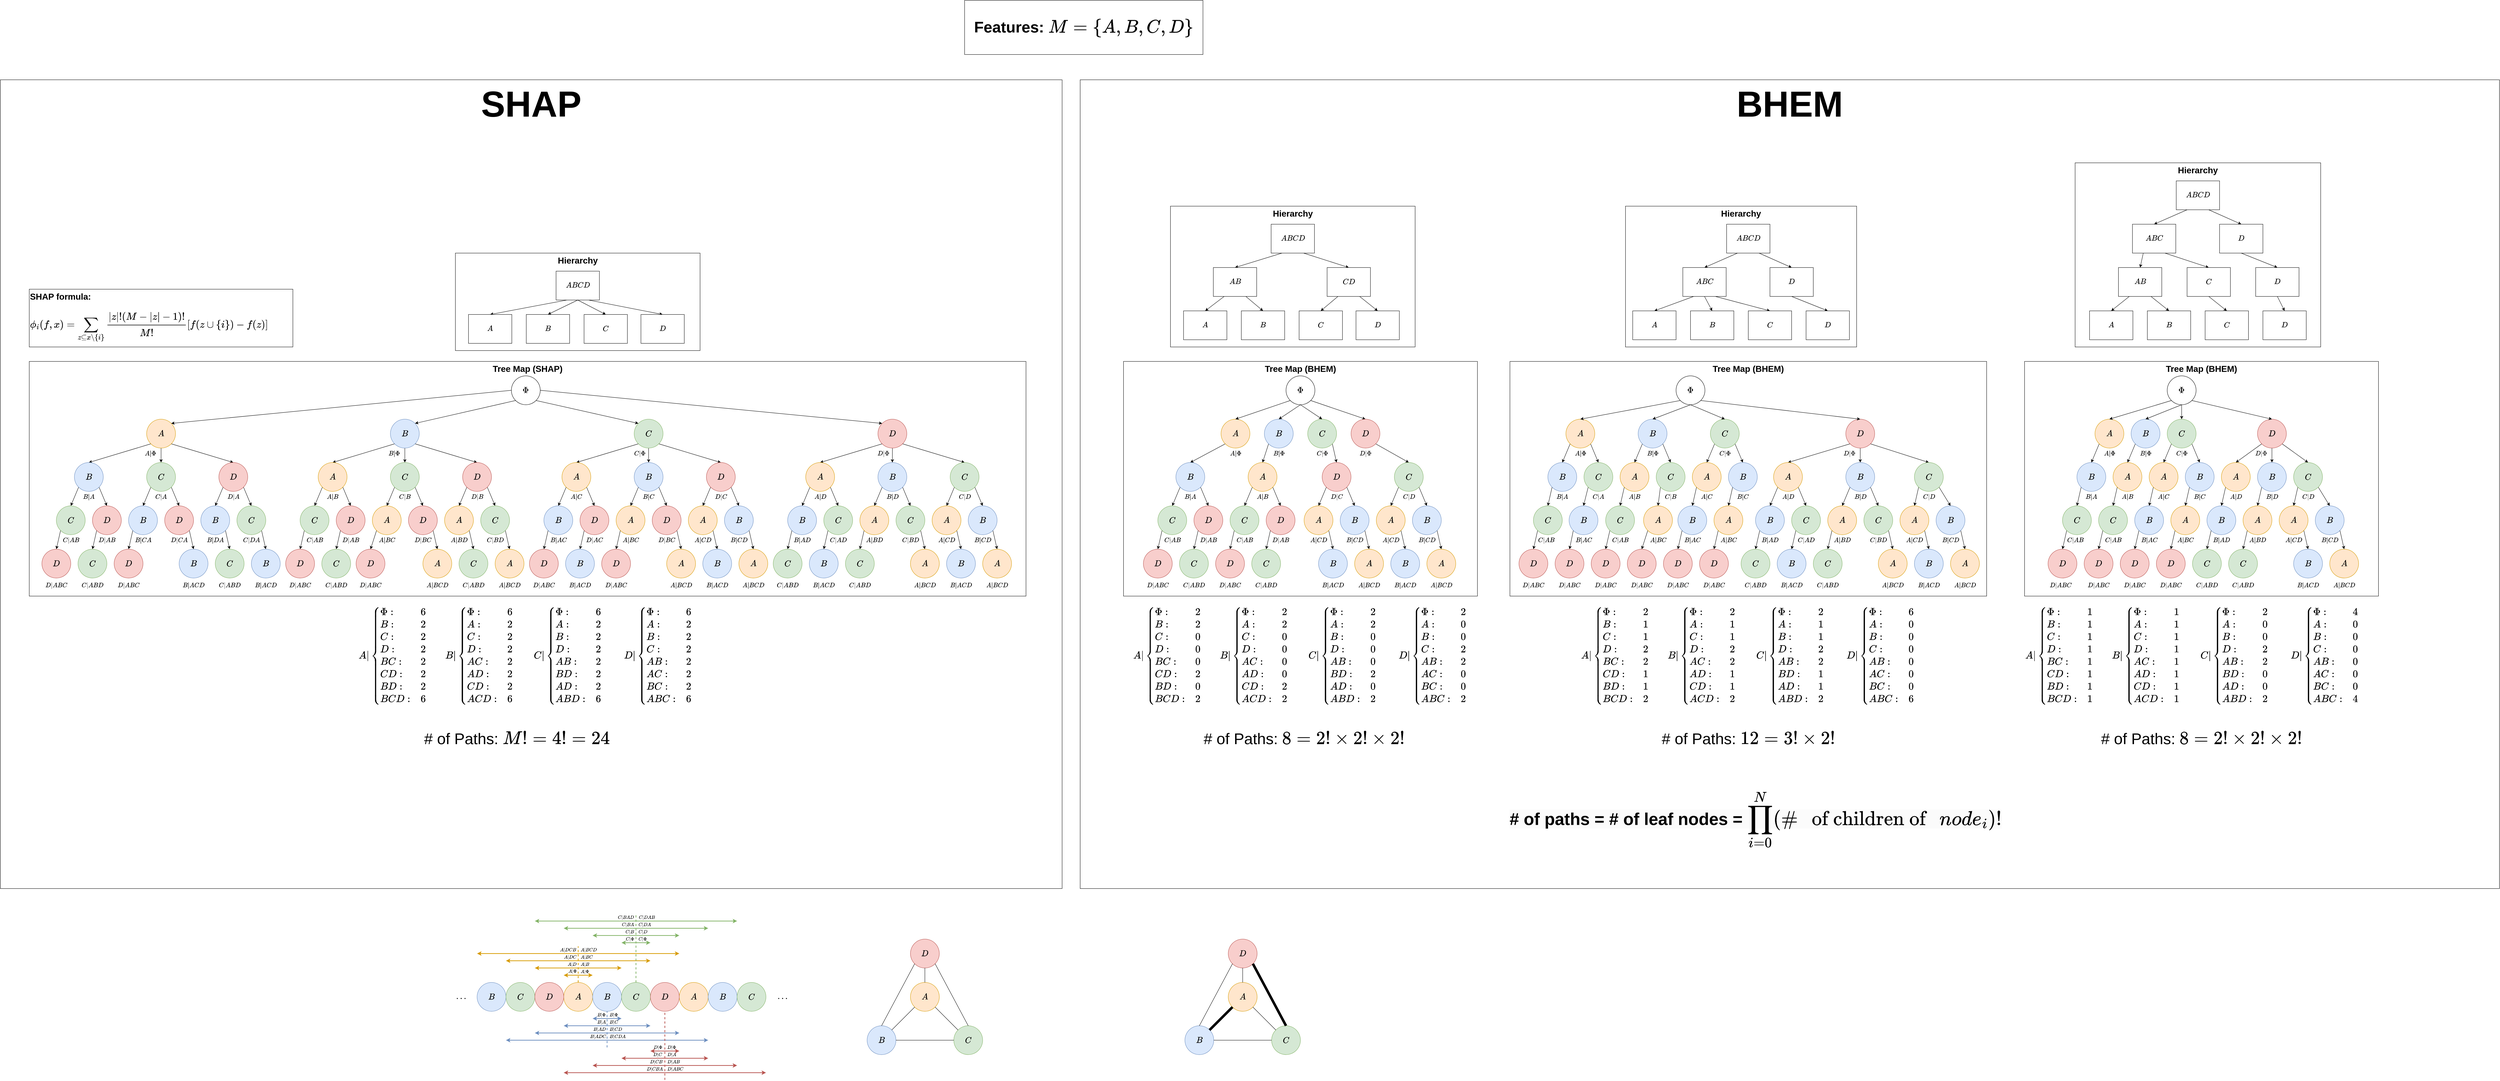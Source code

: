 <mxfile version="25.0.2">
  <diagram name="Page-1" id="oR-FJ84qx2OYOZPKy_yY">
    <mxGraphModel dx="5015" dy="2605" grid="1" gridSize="10" guides="1" tooltips="1" connect="1" arrows="1" fold="1" page="1" pageScale="1" pageWidth="850" pageHeight="1100" math="1" shadow="0">
      <root>
        <mxCell id="0" />
        <mxCell id="1" parent="0" />
        <mxCell id="Kp_4083cVYJQVScW6_hm-651" value="&lt;div style=&quot;font-size: 100px;&quot;&gt;SHAP&lt;/div&gt;" style="rounded=0;whiteSpace=wrap;html=1;verticalAlign=top;fontSize=100;fontStyle=1;align=center;" parent="1" vertex="1">
          <mxGeometry x="-2080" y="-780" width="2940" height="2240" as="geometry" />
        </mxCell>
        <mxCell id="Kp_4083cVYJQVScW6_hm-650" value="BHEM&lt;div style=&quot;font-size: 100px;&quot;&gt;&lt;br style=&quot;font-size: 100px;&quot;&gt;&lt;/div&gt;" style="rounded=0;whiteSpace=wrap;html=1;verticalAlign=top;fontSize=100;fontStyle=1;align=center;" parent="1" vertex="1">
          <mxGeometry x="910" y="-780" width="3930" height="2240" as="geometry" />
        </mxCell>
        <mxCell id="6FaxfomLOik4ktsSc6X6-130" value="Tree Map (BHEM)" style="rounded=0;whiteSpace=wrap;html=1;fontSize=24;fontStyle=1;verticalAlign=top;" parent="1" vertex="1">
          <mxGeometry x="1030" width="980" height="650" as="geometry" />
        </mxCell>
        <mxCell id="6FaxfomLOik4ktsSc6X6-129" value="Tree Map (SHAP)" style="rounded=0;whiteSpace=wrap;html=1;fontSize=24;fontStyle=1;verticalAlign=top;" parent="1" vertex="1">
          <mxGeometry x="-2000" width="2760" height="650" as="geometry" />
        </mxCell>
        <mxCell id="6FaxfomLOik4ktsSc6X6-125" value="&lt;span style=&quot;font-size: 24px; text-wrap: nowrap; font-weight: 700;&quot;&gt;SHAP formula:&lt;/span&gt;&lt;div style=&quot;font-size: 24px; text-wrap: nowrap;&quot;&gt;$$\phi_i(f,x)=\sum_{z\subseteq x \backslash\{i\}}\cfrac{\left| z\right|!(M-\left| z\right|-1)!}{M!}[f(z\cup \{i\})-f(z)]$$&lt;/div&gt;" style="rounded=0;whiteSpace=wrap;html=1;align=left;labelPosition=center;verticalLabelPosition=middle;verticalAlign=top;" parent="1" vertex="1">
          <mxGeometry x="-2000" y="-200" width="730" height="160" as="geometry" />
        </mxCell>
        <mxCell id="bdSbIlK9flpPJG_2lz9X-21" style="rounded=0;orthogonalLoop=1;jettySize=auto;html=1;exitX=0.5;exitY=1;exitDx=0;exitDy=0;entryX=0.5;entryY=0;entryDx=0;entryDy=0;" parent="1" source="bdSbIlK9flpPJG_2lz9X-1" target="bdSbIlK9flpPJG_2lz9X-5" edge="1">
          <mxGeometry relative="1" as="geometry" />
        </mxCell>
        <mxCell id="bdSbIlK9flpPJG_2lz9X-32" style="rounded=0;orthogonalLoop=1;jettySize=auto;html=1;exitX=0;exitY=1;exitDx=0;exitDy=0;entryX=0.5;entryY=0;entryDx=0;entryDy=0;" parent="1" source="bdSbIlK9flpPJG_2lz9X-1" target="bdSbIlK9flpPJG_2lz9X-4" edge="1">
          <mxGeometry relative="1" as="geometry" />
        </mxCell>
        <mxCell id="Kp_4083cVYJQVScW6_hm-15" style="edgeStyle=none;rounded=0;orthogonalLoop=1;jettySize=auto;html=1;exitX=1;exitY=1;exitDx=0;exitDy=0;entryX=0.5;entryY=0;entryDx=0;entryDy=0;" parent="1" source="bdSbIlK9flpPJG_2lz9X-1" target="Kp_4083cVYJQVScW6_hm-5" edge="1">
          <mxGeometry relative="1" as="geometry" />
        </mxCell>
        <mxCell id="bdSbIlK9flpPJG_2lz9X-1" value="\(A\)" style="ellipse;whiteSpace=wrap;html=1;aspect=fixed;strokeWidth=1;fontSize=20;fillColor=#ffe6cc;strokeColor=#d79b00;" parent="1" vertex="1">
          <mxGeometry x="-1675" y="160" width="80" height="80" as="geometry" />
        </mxCell>
        <mxCell id="bdSbIlK9flpPJG_2lz9X-24" style="rounded=0;orthogonalLoop=1;jettySize=auto;html=1;exitX=0;exitY=1;exitDx=0;exitDy=0;entryX=0.5;entryY=0;entryDx=0;entryDy=0;" parent="1" source="bdSbIlK9flpPJG_2lz9X-2" target="bdSbIlK9flpPJG_2lz9X-6" edge="1">
          <mxGeometry relative="1" as="geometry" />
        </mxCell>
        <mxCell id="bdSbIlK9flpPJG_2lz9X-26" style="rounded=0;orthogonalLoop=1;jettySize=auto;html=1;exitX=0.5;exitY=1;exitDx=0;exitDy=0;entryX=0.5;entryY=0;entryDx=0;entryDy=0;" parent="1" source="bdSbIlK9flpPJG_2lz9X-2" target="bdSbIlK9flpPJG_2lz9X-7" edge="1">
          <mxGeometry relative="1" as="geometry" />
        </mxCell>
        <mxCell id="Kp_4083cVYJQVScW6_hm-40" style="edgeStyle=none;rounded=0;orthogonalLoop=1;jettySize=auto;html=1;exitX=1;exitY=1;exitDx=0;exitDy=0;entryX=0.5;entryY=0;entryDx=0;entryDy=0;" parent="1" source="bdSbIlK9flpPJG_2lz9X-2" target="Kp_4083cVYJQVScW6_hm-39" edge="1">
          <mxGeometry relative="1" as="geometry" />
        </mxCell>
        <mxCell id="bdSbIlK9flpPJG_2lz9X-2" value="\(B\)" style="ellipse;whiteSpace=wrap;html=1;aspect=fixed;strokeWidth=1;fontSize=20;fillColor=#dae8fc;strokeColor=#6c8ebf;" parent="1" vertex="1">
          <mxGeometry x="-1000" y="160" width="80" height="80" as="geometry" />
        </mxCell>
        <mxCell id="bdSbIlK9flpPJG_2lz9X-28" style="rounded=0;orthogonalLoop=1;jettySize=auto;html=1;exitX=0;exitY=1;exitDx=0;exitDy=0;entryX=0.5;entryY=0;entryDx=0;entryDy=0;" parent="1" source="bdSbIlK9flpPJG_2lz9X-3" target="bdSbIlK9flpPJG_2lz9X-8" edge="1">
          <mxGeometry relative="1" as="geometry">
            <mxPoint x="-188" y="290" as="targetPoint" />
          </mxGeometry>
        </mxCell>
        <mxCell id="bdSbIlK9flpPJG_2lz9X-29" style="rounded=0;orthogonalLoop=1;jettySize=auto;html=1;exitX=0.5;exitY=1;exitDx=0;exitDy=0;entryX=0.5;entryY=0;entryDx=0;entryDy=0;" parent="1" source="bdSbIlK9flpPJG_2lz9X-3" target="bdSbIlK9flpPJG_2lz9X-9" edge="1">
          <mxGeometry relative="1" as="geometry" />
        </mxCell>
        <mxCell id="Kp_4083cVYJQVScW6_hm-62" style="edgeStyle=none;rounded=0;orthogonalLoop=1;jettySize=auto;html=1;exitX=1;exitY=1;exitDx=0;exitDy=0;entryX=0.5;entryY=0;entryDx=0;entryDy=0;" parent="1" source="bdSbIlK9flpPJG_2lz9X-3" target="Kp_4083cVYJQVScW6_hm-61" edge="1">
          <mxGeometry relative="1" as="geometry" />
        </mxCell>
        <mxCell id="bdSbIlK9flpPJG_2lz9X-3" value="\(C\)" style="ellipse;whiteSpace=wrap;html=1;aspect=fixed;strokeWidth=1;fontSize=20;fillColor=#d5e8d4;strokeColor=#82b366;" parent="1" vertex="1">
          <mxGeometry x="-325" y="160" width="80" height="80" as="geometry" />
        </mxCell>
        <mxCell id="bdSbIlK9flpPJG_2lz9X-22" style="rounded=0;orthogonalLoop=1;jettySize=auto;html=1;exitX=1;exitY=1;exitDx=0;exitDy=0;entryX=0.5;entryY=0;entryDx=0;entryDy=0;" parent="1" source="bdSbIlK9flpPJG_2lz9X-4" target="Kp_4083cVYJQVScW6_hm-8" edge="1">
          <mxGeometry relative="1" as="geometry">
            <mxPoint x="-1785" y="400" as="targetPoint" />
          </mxGeometry>
        </mxCell>
        <mxCell id="Kp_4083cVYJQVScW6_hm-7" style="rounded=0;orthogonalLoop=1;jettySize=auto;html=1;exitX=0;exitY=1;exitDx=0;exitDy=0;entryX=0.5;entryY=0;entryDx=0;entryDy=0;" parent="1" source="bdSbIlK9flpPJG_2lz9X-4" target="Kp_4083cVYJQVScW6_hm-9" edge="1">
          <mxGeometry relative="1" as="geometry">
            <mxPoint x="-1885" y="400" as="targetPoint" />
          </mxGeometry>
        </mxCell>
        <mxCell id="bdSbIlK9flpPJG_2lz9X-4" value="\(B\)" style="ellipse;whiteSpace=wrap;html=1;aspect=fixed;strokeWidth=1;fontSize=20;fillColor=#dae8fc;strokeColor=#6c8ebf;" parent="1" vertex="1">
          <mxGeometry x="-1875" y="280" width="80" height="80" as="geometry" />
        </mxCell>
        <mxCell id="bdSbIlK9flpPJG_2lz9X-23" style="rounded=0;orthogonalLoop=1;jettySize=auto;html=1;exitX=0;exitY=1;exitDx=0;exitDy=0;entryX=0.5;entryY=0;entryDx=0;entryDy=0;" parent="1" source="bdSbIlK9flpPJG_2lz9X-5" target="bdSbIlK9flpPJG_2lz9X-11" edge="1">
          <mxGeometry relative="1" as="geometry" />
        </mxCell>
        <mxCell id="Kp_4083cVYJQVScW6_hm-14" style="edgeStyle=none;rounded=0;orthogonalLoop=1;jettySize=auto;html=1;exitX=1;exitY=1;exitDx=0;exitDy=0;entryX=0.5;entryY=0;entryDx=0;entryDy=0;" parent="1" source="bdSbIlK9flpPJG_2lz9X-5" target="Kp_4083cVYJQVScW6_hm-13" edge="1">
          <mxGeometry relative="1" as="geometry" />
        </mxCell>
        <mxCell id="bdSbIlK9flpPJG_2lz9X-5" value="\(C\)" style="ellipse;whiteSpace=wrap;html=1;aspect=fixed;strokeWidth=1;fontSize=20;fillColor=#d5e8d4;strokeColor=#82b366;" parent="1" vertex="1">
          <mxGeometry x="-1675" y="280" width="80" height="80" as="geometry" />
        </mxCell>
        <mxCell id="bdSbIlK9flpPJG_2lz9X-25" style="rounded=0;orthogonalLoop=1;jettySize=auto;html=1;exitX=0;exitY=1;exitDx=0;exitDy=0;entryX=0.5;entryY=0;entryDx=0;entryDy=0;" parent="1" source="bdSbIlK9flpPJG_2lz9X-6" target="bdSbIlK9flpPJG_2lz9X-12" edge="1">
          <mxGeometry relative="1" as="geometry" />
        </mxCell>
        <mxCell id="Kp_4083cVYJQVScW6_hm-42" style="edgeStyle=none;rounded=0;orthogonalLoop=1;jettySize=auto;html=1;exitX=1;exitY=1;exitDx=0;exitDy=0;entryX=0.5;entryY=0;entryDx=0;entryDy=0;" parent="1" source="bdSbIlK9flpPJG_2lz9X-6" target="Kp_4083cVYJQVScW6_hm-41" edge="1">
          <mxGeometry relative="1" as="geometry" />
        </mxCell>
        <mxCell id="bdSbIlK9flpPJG_2lz9X-6" value="\(A\)" style="ellipse;whiteSpace=wrap;html=1;aspect=fixed;strokeWidth=1;fontSize=20;fillColor=#ffe6cc;strokeColor=#d79b00;" parent="1" vertex="1">
          <mxGeometry x="-1200" y="280" width="80" height="80" as="geometry" />
        </mxCell>
        <mxCell id="bdSbIlK9flpPJG_2lz9X-27" style="rounded=0;orthogonalLoop=1;jettySize=auto;html=1;exitX=0;exitY=1;exitDx=0;exitDy=0;entryX=0.5;entryY=0;entryDx=0;entryDy=0;" parent="1" source="bdSbIlK9flpPJG_2lz9X-7" target="bdSbIlK9flpPJG_2lz9X-13" edge="1">
          <mxGeometry relative="1" as="geometry" />
        </mxCell>
        <mxCell id="Kp_4083cVYJQVScW6_hm-44" style="edgeStyle=none;rounded=0;orthogonalLoop=1;jettySize=auto;html=1;exitX=1;exitY=1;exitDx=0;exitDy=0;entryX=0.5;entryY=0;entryDx=0;entryDy=0;" parent="1" source="bdSbIlK9flpPJG_2lz9X-7" target="Kp_4083cVYJQVScW6_hm-43" edge="1">
          <mxGeometry relative="1" as="geometry" />
        </mxCell>
        <mxCell id="bdSbIlK9flpPJG_2lz9X-7" value="\(C\)" style="ellipse;whiteSpace=wrap;html=1;aspect=fixed;strokeWidth=1;fontSize=20;fillColor=#d5e8d4;strokeColor=#82b366;" parent="1" vertex="1">
          <mxGeometry x="-1000" y="280" width="80" height="80" as="geometry" />
        </mxCell>
        <mxCell id="bdSbIlK9flpPJG_2lz9X-30" style="rounded=0;orthogonalLoop=1;jettySize=auto;html=1;exitX=0;exitY=1;exitDx=0;exitDy=0;entryX=0.5;entryY=0;entryDx=0;entryDy=0;" parent="1" source="bdSbIlK9flpPJG_2lz9X-8" target="bdSbIlK9flpPJG_2lz9X-14" edge="1">
          <mxGeometry relative="1" as="geometry">
            <mxPoint x="-159.716" y="358.284" as="sourcePoint" />
          </mxGeometry>
        </mxCell>
        <mxCell id="Kp_4083cVYJQVScW6_hm-64" style="edgeStyle=none;rounded=0;orthogonalLoop=1;jettySize=auto;html=1;exitX=1;exitY=1;exitDx=0;exitDy=0;entryX=0.5;entryY=0;entryDx=0;entryDy=0;" parent="1" source="bdSbIlK9flpPJG_2lz9X-8" target="Kp_4083cVYJQVScW6_hm-63" edge="1">
          <mxGeometry relative="1" as="geometry" />
        </mxCell>
        <mxCell id="bdSbIlK9flpPJG_2lz9X-8" value="\(A\)" style="ellipse;whiteSpace=wrap;html=1;aspect=fixed;strokeWidth=1;fontSize=20;fillColor=#ffe6cc;strokeColor=#d79b00;" parent="1" vertex="1">
          <mxGeometry x="-525" y="280" width="80" height="80" as="geometry" />
        </mxCell>
        <mxCell id="bdSbIlK9flpPJG_2lz9X-31" style="rounded=0;orthogonalLoop=1;jettySize=auto;html=1;exitX=0;exitY=1;exitDx=0;exitDy=0;entryX=0.5;entryY=0;entryDx=0;entryDy=0;" parent="1" source="bdSbIlK9flpPJG_2lz9X-9" target="bdSbIlK9flpPJG_2lz9X-15" edge="1">
          <mxGeometry relative="1" as="geometry" />
        </mxCell>
        <mxCell id="Kp_4083cVYJQVScW6_hm-66" style="edgeStyle=none;rounded=0;orthogonalLoop=1;jettySize=auto;html=1;exitX=1;exitY=1;exitDx=0;exitDy=0;entryX=0.5;entryY=0;entryDx=0;entryDy=0;" parent="1" source="bdSbIlK9flpPJG_2lz9X-9" target="Kp_4083cVYJQVScW6_hm-65" edge="1">
          <mxGeometry relative="1" as="geometry" />
        </mxCell>
        <mxCell id="bdSbIlK9flpPJG_2lz9X-9" value="\(B\)" style="ellipse;whiteSpace=wrap;html=1;aspect=fixed;strokeWidth=1;fontSize=20;fillColor=#dae8fc;strokeColor=#6c8ebf;" parent="1" vertex="1">
          <mxGeometry x="-325" y="280" width="80" height="80" as="geometry" />
        </mxCell>
        <mxCell id="Kp_4083cVYJQVScW6_hm-31" style="edgeStyle=none;rounded=0;orthogonalLoop=1;jettySize=auto;html=1;exitX=0;exitY=1;exitDx=0;exitDy=0;entryX=0.5;entryY=0;entryDx=0;entryDy=0;" parent="1" source="bdSbIlK9flpPJG_2lz9X-11" target="Kp_4083cVYJQVScW6_hm-30" edge="1">
          <mxGeometry relative="1" as="geometry" />
        </mxCell>
        <mxCell id="bdSbIlK9flpPJG_2lz9X-11" value="\(B\)" style="ellipse;whiteSpace=wrap;html=1;aspect=fixed;strokeWidth=1;fontSize=20;fillColor=#dae8fc;strokeColor=#6c8ebf;" parent="1" vertex="1">
          <mxGeometry x="-1725" y="400" width="80" height="80" as="geometry" />
        </mxCell>
        <mxCell id="Kp_4083cVYJQVScW6_hm-50" style="edgeStyle=none;rounded=0;orthogonalLoop=1;jettySize=auto;html=1;exitX=0;exitY=1;exitDx=0;exitDy=0;entryX=0.5;entryY=0;entryDx=0;entryDy=0;" parent="1" source="bdSbIlK9flpPJG_2lz9X-12" target="Kp_4083cVYJQVScW6_hm-49" edge="1">
          <mxGeometry relative="1" as="geometry" />
        </mxCell>
        <mxCell id="bdSbIlK9flpPJG_2lz9X-12" value="\(C\)" style="ellipse;whiteSpace=wrap;html=1;aspect=fixed;strokeWidth=1;fontSize=20;fillColor=#d5e8d4;strokeColor=#82b366;" parent="1" vertex="1">
          <mxGeometry x="-1250" y="400" width="80" height="80" as="geometry" />
        </mxCell>
        <mxCell id="Kp_4083cVYJQVScW6_hm-54" style="edgeStyle=none;rounded=0;orthogonalLoop=1;jettySize=auto;html=1;exitX=0;exitY=1;exitDx=0;exitDy=0;entryX=0.5;entryY=0;entryDx=0;entryDy=0;" parent="1" source="bdSbIlK9flpPJG_2lz9X-13" target="Kp_4083cVYJQVScW6_hm-53" edge="1">
          <mxGeometry relative="1" as="geometry" />
        </mxCell>
        <mxCell id="bdSbIlK9flpPJG_2lz9X-13" value="\(A\)" style="ellipse;whiteSpace=wrap;html=1;aspect=fixed;strokeWidth=1;fontSize=20;fillColor=#ffe6cc;strokeColor=#d79b00;" parent="1" vertex="1">
          <mxGeometry x="-1050" y="400" width="80" height="80" as="geometry" />
        </mxCell>
        <mxCell id="Kp_4083cVYJQVScW6_hm-72" style="edgeStyle=none;rounded=0;orthogonalLoop=1;jettySize=auto;html=1;exitX=0;exitY=1;exitDx=0;exitDy=0;entryX=0.5;entryY=0;entryDx=0;entryDy=0;" parent="1" source="bdSbIlK9flpPJG_2lz9X-14" target="Kp_4083cVYJQVScW6_hm-71" edge="1">
          <mxGeometry relative="1" as="geometry" />
        </mxCell>
        <mxCell id="bdSbIlK9flpPJG_2lz9X-14" value="\(B\)" style="ellipse;whiteSpace=wrap;html=1;aspect=fixed;strokeWidth=1;fontSize=20;fillColor=#dae8fc;strokeColor=#6c8ebf;" parent="1" vertex="1">
          <mxGeometry x="-575" y="400" width="80" height="80" as="geometry" />
        </mxCell>
        <mxCell id="Kp_4083cVYJQVScW6_hm-76" style="edgeStyle=none;rounded=0;orthogonalLoop=1;jettySize=auto;html=1;exitX=0;exitY=1;exitDx=0;exitDy=0;entryX=0.5;entryY=0;entryDx=0;entryDy=0;" parent="1" source="bdSbIlK9flpPJG_2lz9X-15" target="Kp_4083cVYJQVScW6_hm-75" edge="1">
          <mxGeometry relative="1" as="geometry" />
        </mxCell>
        <mxCell id="bdSbIlK9flpPJG_2lz9X-15" value="\(A\)" style="ellipse;whiteSpace=wrap;html=1;aspect=fixed;strokeWidth=1;fontSize=20;fillColor=#ffe6cc;strokeColor=#d79b00;" parent="1" vertex="1">
          <mxGeometry x="-375" y="400" width="80" height="80" as="geometry" />
        </mxCell>
        <mxCell id="bdSbIlK9flpPJG_2lz9X-17" style="rounded=0;orthogonalLoop=1;jettySize=auto;html=1;exitX=0;exitY=0.5;exitDx=0;exitDy=0;entryX=1;entryY=0;entryDx=0;entryDy=0;" parent="1" source="bdSbIlK9flpPJG_2lz9X-16" target="bdSbIlK9flpPJG_2lz9X-1" edge="1">
          <mxGeometry relative="1" as="geometry" />
        </mxCell>
        <mxCell id="bdSbIlK9flpPJG_2lz9X-18" style="rounded=0;orthogonalLoop=1;jettySize=auto;html=1;entryX=1;entryY=0;entryDx=0;entryDy=0;exitX=0;exitY=1;exitDx=0;exitDy=0;" parent="1" source="bdSbIlK9flpPJG_2lz9X-16" target="bdSbIlK9flpPJG_2lz9X-2" edge="1">
          <mxGeometry relative="1" as="geometry">
            <mxPoint x="-625" y="110" as="sourcePoint" />
          </mxGeometry>
        </mxCell>
        <mxCell id="bdSbIlK9flpPJG_2lz9X-19" style="rounded=0;orthogonalLoop=1;jettySize=auto;html=1;exitX=1;exitY=1;exitDx=0;exitDy=0;entryX=0;entryY=0;entryDx=0;entryDy=0;" parent="1" source="bdSbIlK9flpPJG_2lz9X-16" target="bdSbIlK9flpPJG_2lz9X-3" edge="1">
          <mxGeometry relative="1" as="geometry" />
        </mxCell>
        <mxCell id="Kp_4083cVYJQVScW6_hm-161" style="edgeStyle=none;rounded=0;orthogonalLoop=1;jettySize=auto;html=1;exitX=1;exitY=0.5;exitDx=0;exitDy=0;entryX=0;entryY=0;entryDx=0;entryDy=0;" parent="1" source="bdSbIlK9flpPJG_2lz9X-16" target="Kp_4083cVYJQVScW6_hm-159" edge="1">
          <mxGeometry relative="1" as="geometry" />
        </mxCell>
        <mxCell id="bdSbIlK9flpPJG_2lz9X-16" value="\(\Phi\)" style="ellipse;whiteSpace=wrap;html=1;aspect=fixed;strokeWidth=1;fontSize=20;" parent="1" vertex="1">
          <mxGeometry x="-665" y="40" width="80" height="80" as="geometry" />
        </mxCell>
        <mxCell id="bdSbIlK9flpPJG_2lz9X-33" value="\(A|\Phi\)" style="text;html=1;align=center;verticalAlign=middle;resizable=0;points=[];autosize=1;strokeColor=none;fillColor=none;fontSize=15;" parent="1" vertex="1">
          <mxGeometry x="-1705" y="240" width="80" height="30" as="geometry" />
        </mxCell>
        <mxCell id="bdSbIlK9flpPJG_2lz9X-34" value="\(B|\Phi\)" style="text;html=1;align=center;verticalAlign=middle;resizable=0;points=[];autosize=1;strokeColor=none;fillColor=none;fontSize=15;" parent="1" vertex="1">
          <mxGeometry x="-1030" y="240" width="80" height="30" as="geometry" />
        </mxCell>
        <mxCell id="bdSbIlK9flpPJG_2lz9X-35" value="\(C|\Phi\)" style="text;html=1;align=center;verticalAlign=middle;resizable=0;points=[];autosize=1;strokeColor=none;fillColor=none;fontSize=15;" parent="1" vertex="1">
          <mxGeometry x="-350" y="240" width="80" height="30" as="geometry" />
        </mxCell>
        <mxCell id="bdSbIlK9flpPJG_2lz9X-36" value="\(B|A\)" style="text;html=1;align=center;verticalAlign=middle;resizable=0;points=[];autosize=1;strokeColor=none;fillColor=none;fontSize=15;" parent="1" vertex="1">
          <mxGeometry x="-1870" y="360" width="70" height="30" as="geometry" />
        </mxCell>
        <mxCell id="bdSbIlK9flpPJG_2lz9X-37" value="\(C|A\)" style="text;html=1;align=center;verticalAlign=middle;resizable=0;points=[];autosize=1;strokeColor=none;fillColor=none;fontSize=15;" parent="1" vertex="1">
          <mxGeometry x="-1670" y="360" width="70" height="30" as="geometry" />
        </mxCell>
        <mxCell id="bdSbIlK9flpPJG_2lz9X-38" value="\(A|B\)" style="text;html=1;align=center;verticalAlign=middle;resizable=0;points=[];autosize=1;strokeColor=none;fillColor=none;fontSize=15;" parent="1" vertex="1">
          <mxGeometry x="-1195" y="360" width="70" height="30" as="geometry" />
        </mxCell>
        <mxCell id="bdSbIlK9flpPJG_2lz9X-39" value="\(C|B\)" style="text;html=1;align=center;verticalAlign=middle;resizable=0;points=[];autosize=1;strokeColor=none;fillColor=none;fontSize=15;" parent="1" vertex="1">
          <mxGeometry x="-995" y="360" width="70" height="30" as="geometry" />
        </mxCell>
        <mxCell id="bdSbIlK9flpPJG_2lz9X-40" value="\(A|C\)" style="text;html=1;align=center;verticalAlign=middle;resizable=0;points=[];autosize=1;strokeColor=none;fillColor=none;fontSize=15;" parent="1" vertex="1">
          <mxGeometry x="-520" y="360" width="70" height="30" as="geometry" />
        </mxCell>
        <mxCell id="bdSbIlK9flpPJG_2lz9X-41" value="\(B|C\)" style="text;html=1;align=center;verticalAlign=middle;resizable=0;points=[];autosize=1;strokeColor=none;fillColor=none;fontSize=15;" parent="1" vertex="1">
          <mxGeometry x="-320" y="360" width="70" height="30" as="geometry" />
        </mxCell>
        <mxCell id="bdSbIlK9flpPJG_2lz9X-43" value="\(C|AB\)" style="text;html=1;align=center;verticalAlign=middle;resizable=0;points=[];autosize=1;strokeColor=none;fillColor=none;fontSize=15;" parent="1" vertex="1">
          <mxGeometry x="-1925" y="480" width="80" height="30" as="geometry" />
        </mxCell>
        <mxCell id="bdSbIlK9flpPJG_2lz9X-44" value="\(B|CA\)" style="text;html=1;align=center;verticalAlign=middle;resizable=0;points=[];autosize=1;strokeColor=none;fillColor=none;fontSize=15;" parent="1" vertex="1">
          <mxGeometry x="-1725" y="480" width="80" height="30" as="geometry" />
        </mxCell>
        <mxCell id="bdSbIlK9flpPJG_2lz9X-45" value="\(C|BD\)" style="text;html=1;align=center;verticalAlign=middle;resizable=0;points=[];autosize=1;strokeColor=none;fillColor=none;fontSize=15;" parent="1" vertex="1">
          <mxGeometry x="-750" y="480" width="80" height="30" as="geometry" />
        </mxCell>
        <mxCell id="bdSbIlK9flpPJG_2lz9X-46" value="\(A|BC\)" style="text;html=1;align=center;verticalAlign=middle;resizable=0;points=[];autosize=1;strokeColor=none;fillColor=none;fontSize=15;" parent="1" vertex="1">
          <mxGeometry x="-1050" y="480" width="80" height="30" as="geometry" />
        </mxCell>
        <mxCell id="bdSbIlK9flpPJG_2lz9X-47" value="\(B|AC\)" style="text;html=1;align=center;verticalAlign=middle;resizable=0;points=[];autosize=1;strokeColor=none;fillColor=none;fontSize=15;" parent="1" vertex="1">
          <mxGeometry x="-575" y="480" width="80" height="30" as="geometry" />
        </mxCell>
        <mxCell id="bdSbIlK9flpPJG_2lz9X-48" value="\(A|BC\)" style="text;html=1;align=center;verticalAlign=middle;resizable=0;points=[];autosize=1;strokeColor=none;fillColor=none;fontSize=15;" parent="1" vertex="1">
          <mxGeometry x="-375" y="480" width="80" height="30" as="geometry" />
        </mxCell>
        <mxCell id="6FaxfomLOik4ktsSc6X6-2" value="\(A|\begin{cases}&lt;br style=&quot;font-size: 24px;&quot;&gt;\Phi:&amp;amp;6\\&lt;br style=&quot;font-size: 24px;&quot;&gt;B:&amp;amp;2\\&lt;br style=&quot;font-size: 24px;&quot;&gt;C:&amp;amp;2\\&lt;br style=&quot;font-size: 24px;&quot;&gt;D:&amp;amp;2\\&lt;br style=&quot;font-size: 24px;&quot;&gt;BC:&amp;amp;2\\&lt;br style=&quot;font-size: 24px;&quot;&gt;CD:&amp;amp;2\\&lt;br style=&quot;font-size: 24px;&quot;&gt;BD:&amp;amp;2\\&lt;br style=&quot;font-size: 24px;&quot;&gt;BCD:&amp;amp;6&lt;br style=&quot;font-size: 24px;&quot;&gt;\end{cases}\)" style="text;html=1;align=center;verticalAlign=middle;resizable=0;points=[];autosize=1;strokeColor=none;fillColor=none;fontSize=24;" parent="1" vertex="1">
          <mxGeometry x="-1095" y="665" width="200" height="300" as="geometry" />
        </mxCell>
        <mxCell id="Kp_4083cVYJQVScW6_hm-3" value="" style="group" parent="1" vertex="1" connectable="0">
          <mxGeometry x="1160" y="-430" width="677.5" height="390" as="geometry" />
        </mxCell>
        <mxCell id="6FaxfomLOik4ktsSc6X6-126" value="Hierarchy" style="rounded=0;whiteSpace=wrap;html=1;fontSize=24;fontStyle=1;labelPosition=center;verticalLabelPosition=middle;align=center;verticalAlign=top;horizontal=1;container=0;" parent="Kp_4083cVYJQVScW6_hm-3" vertex="1">
          <mxGeometry width="677.5" height="390" as="geometry" />
        </mxCell>
        <mxCell id="6FaxfomLOik4ktsSc6X6-117" style="rounded=0;orthogonalLoop=1;jettySize=auto;html=1;exitX=0.25;exitY=1;exitDx=0;exitDy=0;entryX=0.5;entryY=0;entryDx=0;entryDy=0;" parent="Kp_4083cVYJQVScW6_hm-3" source="6FaxfomLOik4ktsSc6X6-108" target="6FaxfomLOik4ktsSc6X6-109" edge="1">
          <mxGeometry relative="1" as="geometry" />
        </mxCell>
        <mxCell id="6FaxfomLOik4ktsSc6X6-118" style="rounded=0;orthogonalLoop=1;jettySize=auto;html=1;exitX=0.75;exitY=1;exitDx=0;exitDy=0;entryX=0.5;entryY=0;entryDx=0;entryDy=0;" parent="Kp_4083cVYJQVScW6_hm-3" source="6FaxfomLOik4ktsSc6X6-108" target="6FaxfomLOik4ktsSc6X6-110" edge="1">
          <mxGeometry relative="1" as="geometry" />
        </mxCell>
        <mxCell id="6FaxfomLOik4ktsSc6X6-108" value="&lt;div style=&quot;font-size: 18px;&quot;&gt;&lt;span style=&quot;background-color: initial;&quot;&gt;\(ABCD\)&lt;/span&gt;&lt;br&gt;&lt;/div&gt;" style="rounded=0;whiteSpace=wrap;html=1;fontSize=18;container=0;" parent="Kp_4083cVYJQVScW6_hm-3" vertex="1">
          <mxGeometry x="278.75" y="50" width="120" height="80" as="geometry" />
        </mxCell>
        <mxCell id="6FaxfomLOik4ktsSc6X6-114" style="rounded=0;orthogonalLoop=1;jettySize=auto;html=1;exitX=0.25;exitY=1;exitDx=0;exitDy=0;entryX=0.5;entryY=0;entryDx=0;entryDy=0;" parent="Kp_4083cVYJQVScW6_hm-3" source="6FaxfomLOik4ktsSc6X6-109" target="6FaxfomLOik4ktsSc6X6-111" edge="1">
          <mxGeometry relative="1" as="geometry" />
        </mxCell>
        <mxCell id="6FaxfomLOik4ktsSc6X6-115" style="rounded=0;orthogonalLoop=1;jettySize=auto;html=1;exitX=0.75;exitY=1;exitDx=0;exitDy=0;entryX=0.5;entryY=0;entryDx=0;entryDy=0;" parent="Kp_4083cVYJQVScW6_hm-3" source="6FaxfomLOik4ktsSc6X6-109" target="6FaxfomLOik4ktsSc6X6-112" edge="1">
          <mxGeometry relative="1" as="geometry" />
        </mxCell>
        <mxCell id="6FaxfomLOik4ktsSc6X6-109" value="&lt;div style=&quot;font-size: 18px;&quot;&gt;&lt;span style=&quot;background-color: initial;&quot;&gt;\(AB\)&lt;/span&gt;&lt;br&gt;&lt;/div&gt;" style="rounded=0;whiteSpace=wrap;html=1;fontSize=18;container=0;" parent="Kp_4083cVYJQVScW6_hm-3" vertex="1">
          <mxGeometry x="118.75" y="170" width="120" height="80" as="geometry" />
        </mxCell>
        <mxCell id="6FaxfomLOik4ktsSc6X6-116" style="rounded=0;orthogonalLoop=1;jettySize=auto;html=1;exitX=0.25;exitY=1;exitDx=0;exitDy=0;entryX=0.5;entryY=0;entryDx=0;entryDy=0;" parent="Kp_4083cVYJQVScW6_hm-3" source="6FaxfomLOik4ktsSc6X6-110" target="6FaxfomLOik4ktsSc6X6-113" edge="1">
          <mxGeometry relative="1" as="geometry" />
        </mxCell>
        <mxCell id="Kp_4083cVYJQVScW6_hm-2" style="rounded=0;orthogonalLoop=1;jettySize=auto;html=1;exitX=0.75;exitY=1;exitDx=0;exitDy=0;entryX=0.5;entryY=0;entryDx=0;entryDy=0;" parent="Kp_4083cVYJQVScW6_hm-3" source="6FaxfomLOik4ktsSc6X6-110" target="Kp_4083cVYJQVScW6_hm-1" edge="1">
          <mxGeometry relative="1" as="geometry" />
        </mxCell>
        <mxCell id="6FaxfomLOik4ktsSc6X6-110" value="&lt;div style=&quot;font-size: 18px;&quot;&gt;&lt;span style=&quot;background-color: initial;&quot;&gt;\(CD\)&lt;/span&gt;&lt;br&gt;&lt;/div&gt;" style="rounded=0;whiteSpace=wrap;html=1;fontSize=18;container=0;" parent="Kp_4083cVYJQVScW6_hm-3" vertex="1">
          <mxGeometry x="433.75" y="170" width="120" height="80" as="geometry" />
        </mxCell>
        <mxCell id="6FaxfomLOik4ktsSc6X6-111" value="&lt;div style=&quot;font-size: 18px;&quot;&gt;&lt;span style=&quot;background-color: initial;&quot;&gt;\(A\)&lt;/span&gt;&lt;br&gt;&lt;/div&gt;" style="rounded=0;whiteSpace=wrap;html=1;fontSize=18;container=0;" parent="Kp_4083cVYJQVScW6_hm-3" vertex="1">
          <mxGeometry x="36.25" y="290" width="120" height="80" as="geometry" />
        </mxCell>
        <mxCell id="6FaxfomLOik4ktsSc6X6-112" value="&lt;div style=&quot;font-size: 18px;&quot;&gt;&lt;span style=&quot;background-color: initial;&quot;&gt;\(B\)&lt;/span&gt;&lt;br&gt;&lt;/div&gt;" style="rounded=0;whiteSpace=wrap;html=1;fontSize=18;container=0;" parent="Kp_4083cVYJQVScW6_hm-3" vertex="1">
          <mxGeometry x="196.25" y="290" width="120" height="80" as="geometry" />
        </mxCell>
        <mxCell id="6FaxfomLOik4ktsSc6X6-113" value="&lt;div style=&quot;font-size: 18px;&quot;&gt;&lt;span style=&quot;background-color: initial;&quot;&gt;\(C\)&lt;/span&gt;&lt;br&gt;&lt;/div&gt;" style="rounded=0;whiteSpace=wrap;html=1;fontSize=18;container=0;" parent="Kp_4083cVYJQVScW6_hm-3" vertex="1">
          <mxGeometry x="356.25" y="290" width="120" height="80" as="geometry" />
        </mxCell>
        <mxCell id="Kp_4083cVYJQVScW6_hm-1" value="&lt;div style=&quot;font-size: 18px;&quot;&gt;&lt;span style=&quot;background-color: initial;&quot;&gt;\(D\)&lt;/span&gt;&lt;br&gt;&lt;/div&gt;" style="rounded=0;whiteSpace=wrap;html=1;fontSize=18;container=0;" parent="Kp_4083cVYJQVScW6_hm-3" vertex="1">
          <mxGeometry x="513.75" y="290" width="120" height="80" as="geometry" />
        </mxCell>
        <mxCell id="Kp_4083cVYJQVScW6_hm-17" style="edgeStyle=none;rounded=0;orthogonalLoop=1;jettySize=auto;html=1;exitX=0;exitY=1;exitDx=0;exitDy=0;entryX=0.5;entryY=0;entryDx=0;entryDy=0;" parent="1" source="Kp_4083cVYJQVScW6_hm-5" target="Kp_4083cVYJQVScW6_hm-16" edge="1">
          <mxGeometry relative="1" as="geometry" />
        </mxCell>
        <mxCell id="Kp_4083cVYJQVScW6_hm-19" style="edgeStyle=none;rounded=0;orthogonalLoop=1;jettySize=auto;html=1;exitX=1;exitY=1;exitDx=0;exitDy=0;entryX=0.5;entryY=0;entryDx=0;entryDy=0;" parent="1" source="Kp_4083cVYJQVScW6_hm-5" target="Kp_4083cVYJQVScW6_hm-18" edge="1">
          <mxGeometry relative="1" as="geometry" />
        </mxCell>
        <mxCell id="Kp_4083cVYJQVScW6_hm-5" value="\(D\)" style="ellipse;whiteSpace=wrap;html=1;aspect=fixed;strokeWidth=1;fontSize=20;fillColor=#f8cecc;strokeColor=#b85450;" parent="1" vertex="1">
          <mxGeometry x="-1475" y="280" width="80" height="80" as="geometry" />
        </mxCell>
        <mxCell id="Kp_4083cVYJQVScW6_hm-28" style="edgeStyle=none;rounded=0;orthogonalLoop=1;jettySize=auto;html=1;exitX=0;exitY=1;exitDx=0;exitDy=0;entryX=0.5;entryY=0;entryDx=0;entryDy=0;" parent="1" source="Kp_4083cVYJQVScW6_hm-8" target="Kp_4083cVYJQVScW6_hm-27" edge="1">
          <mxGeometry relative="1" as="geometry" />
        </mxCell>
        <mxCell id="Kp_4083cVYJQVScW6_hm-8" value="\(D\)" style="ellipse;whiteSpace=wrap;html=1;aspect=fixed;strokeWidth=1;fontSize=20;fillColor=#f8cecc;strokeColor=#b85450;" parent="1" vertex="1">
          <mxGeometry x="-1825" y="400" width="80" height="80" as="geometry" />
        </mxCell>
        <mxCell id="Kp_4083cVYJQVScW6_hm-29" style="edgeStyle=none;rounded=0;orthogonalLoop=1;jettySize=auto;html=1;exitX=0;exitY=1;exitDx=0;exitDy=0;entryX=0.5;entryY=0;entryDx=0;entryDy=0;" parent="1" source="Kp_4083cVYJQVScW6_hm-9" target="Kp_4083cVYJQVScW6_hm-26" edge="1">
          <mxGeometry relative="1" as="geometry" />
        </mxCell>
        <mxCell id="Kp_4083cVYJQVScW6_hm-9" value="\(C\)" style="ellipse;whiteSpace=wrap;html=1;aspect=fixed;strokeWidth=1;fontSize=20;fillColor=#d5e8d4;strokeColor=#82b366;" parent="1" vertex="1">
          <mxGeometry x="-1925" y="400" width="80" height="80" as="geometry" />
        </mxCell>
        <mxCell id="Kp_4083cVYJQVScW6_hm-33" style="edgeStyle=none;rounded=0;orthogonalLoop=1;jettySize=auto;html=1;exitX=1;exitY=1;exitDx=0;exitDy=0;entryX=0.5;entryY=0;entryDx=0;entryDy=0;" parent="1" source="Kp_4083cVYJQVScW6_hm-13" target="Kp_4083cVYJQVScW6_hm-32" edge="1">
          <mxGeometry relative="1" as="geometry" />
        </mxCell>
        <mxCell id="Kp_4083cVYJQVScW6_hm-13" value="\(D\)" style="ellipse;whiteSpace=wrap;html=1;aspect=fixed;strokeWidth=1;fontSize=20;fillColor=#f8cecc;strokeColor=#b85450;" parent="1" vertex="1">
          <mxGeometry x="-1625" y="400" width="80" height="80" as="geometry" />
        </mxCell>
        <mxCell id="Kp_4083cVYJQVScW6_hm-35" style="edgeStyle=none;rounded=0;orthogonalLoop=1;jettySize=auto;html=1;exitX=1;exitY=1;exitDx=0;exitDy=0;entryX=0.5;entryY=0;entryDx=0;entryDy=0;" parent="1" source="Kp_4083cVYJQVScW6_hm-16" target="Kp_4083cVYJQVScW6_hm-34" edge="1">
          <mxGeometry relative="1" as="geometry" />
        </mxCell>
        <mxCell id="Kp_4083cVYJQVScW6_hm-16" value="\(B\)" style="ellipse;whiteSpace=wrap;html=1;aspect=fixed;strokeWidth=1;fontSize=20;fillColor=#dae8fc;strokeColor=#6c8ebf;" parent="1" vertex="1">
          <mxGeometry x="-1525" y="400" width="80" height="80" as="geometry" />
        </mxCell>
        <mxCell id="Kp_4083cVYJQVScW6_hm-37" style="edgeStyle=none;rounded=0;orthogonalLoop=1;jettySize=auto;html=1;exitX=1;exitY=1;exitDx=0;exitDy=0;entryX=0.5;entryY=0;entryDx=0;entryDy=0;" parent="1" source="Kp_4083cVYJQVScW6_hm-18" target="Kp_4083cVYJQVScW6_hm-36" edge="1">
          <mxGeometry relative="1" as="geometry" />
        </mxCell>
        <mxCell id="Kp_4083cVYJQVScW6_hm-18" value="\(C\)" style="ellipse;whiteSpace=wrap;html=1;aspect=fixed;strokeWidth=1;fontSize=20;fillColor=#d5e8d4;strokeColor=#82b366;" parent="1" vertex="1">
          <mxGeometry x="-1425" y="400" width="80" height="80" as="geometry" />
        </mxCell>
        <mxCell id="Kp_4083cVYJQVScW6_hm-20" value="\(D|A\)" style="text;html=1;align=center;verticalAlign=middle;resizable=0;points=[];autosize=1;strokeColor=none;fillColor=none;fontSize=15;" parent="1" vertex="1">
          <mxGeometry x="-1470" y="360" width="70" height="30" as="geometry" />
        </mxCell>
        <mxCell id="Kp_4083cVYJQVScW6_hm-21" value="\(D|CA\)" style="text;html=1;align=center;verticalAlign=middle;resizable=0;points=[];autosize=1;strokeColor=none;fillColor=none;fontSize=15;" parent="1" vertex="1">
          <mxGeometry x="-1625" y="480" width="80" height="30" as="geometry" />
        </mxCell>
        <mxCell id="Kp_4083cVYJQVScW6_hm-23" value="\(D|AB\)" style="text;html=1;align=center;verticalAlign=middle;resizable=0;points=[];autosize=1;strokeColor=none;fillColor=none;fontSize=15;" parent="1" vertex="1">
          <mxGeometry x="-1825" y="480" width="80" height="30" as="geometry" />
        </mxCell>
        <mxCell id="Kp_4083cVYJQVScW6_hm-24" value="\(B|DA\)" style="text;html=1;align=center;verticalAlign=middle;resizable=0;points=[];autosize=1;strokeColor=none;fillColor=none;fontSize=15;" parent="1" vertex="1">
          <mxGeometry x="-1525" y="480" width="80" height="30" as="geometry" />
        </mxCell>
        <mxCell id="Kp_4083cVYJQVScW6_hm-25" value="\(C|DA\)" style="text;html=1;align=center;verticalAlign=middle;resizable=0;points=[];autosize=1;strokeColor=none;fillColor=none;fontSize=15;" parent="1" vertex="1">
          <mxGeometry x="-1425" y="480" width="80" height="30" as="geometry" />
        </mxCell>
        <mxCell id="Kp_4083cVYJQVScW6_hm-26" value="\(D\)" style="ellipse;whiteSpace=wrap;html=1;aspect=fixed;strokeWidth=1;fontSize=20;fillColor=#f8cecc;strokeColor=#b85450;" parent="1" vertex="1">
          <mxGeometry x="-1965" y="520" width="80" height="80" as="geometry" />
        </mxCell>
        <mxCell id="Kp_4083cVYJQVScW6_hm-27" value="\(C\)" style="ellipse;whiteSpace=wrap;html=1;aspect=fixed;strokeWidth=1;fontSize=20;fillColor=#d5e8d4;strokeColor=#82b366;" parent="1" vertex="1">
          <mxGeometry x="-1865" y="520" width="80" height="80" as="geometry" />
        </mxCell>
        <mxCell id="Kp_4083cVYJQVScW6_hm-30" value="\(D\)" style="ellipse;whiteSpace=wrap;html=1;aspect=fixed;strokeWidth=1;fontSize=20;fillColor=#f8cecc;strokeColor=#b85450;" parent="1" vertex="1">
          <mxGeometry x="-1765" y="520" width="80" height="80" as="geometry" />
        </mxCell>
        <mxCell id="Kp_4083cVYJQVScW6_hm-32" value="\(B\)" style="ellipse;whiteSpace=wrap;html=1;aspect=fixed;strokeWidth=1;fontSize=20;fillColor=#dae8fc;strokeColor=#6c8ebf;" parent="1" vertex="1">
          <mxGeometry x="-1585" y="520" width="80" height="80" as="geometry" />
        </mxCell>
        <mxCell id="Kp_4083cVYJQVScW6_hm-34" value="\(C\)" style="ellipse;whiteSpace=wrap;html=1;aspect=fixed;strokeWidth=1;fontSize=20;fillColor=#d5e8d4;strokeColor=#82b366;" parent="1" vertex="1">
          <mxGeometry x="-1485" y="520" width="80" height="80" as="geometry" />
        </mxCell>
        <mxCell id="Kp_4083cVYJQVScW6_hm-36" value="\(B\)" style="ellipse;whiteSpace=wrap;html=1;aspect=fixed;strokeWidth=1;fontSize=20;fillColor=#dae8fc;strokeColor=#6c8ebf;" parent="1" vertex="1">
          <mxGeometry x="-1385" y="520" width="80" height="80" as="geometry" />
        </mxCell>
        <mxCell id="Kp_4083cVYJQVScW6_hm-46" style="edgeStyle=none;rounded=0;orthogonalLoop=1;jettySize=auto;html=1;exitX=0;exitY=1;exitDx=0;exitDy=0;entryX=0.5;entryY=0;entryDx=0;entryDy=0;" parent="1" source="Kp_4083cVYJQVScW6_hm-39" target="Kp_4083cVYJQVScW6_hm-45" edge="1">
          <mxGeometry relative="1" as="geometry" />
        </mxCell>
        <mxCell id="Kp_4083cVYJQVScW6_hm-48" style="edgeStyle=none;rounded=0;orthogonalLoop=1;jettySize=auto;html=1;exitX=1;exitY=1;exitDx=0;exitDy=0;entryX=0.5;entryY=0;entryDx=0;entryDy=0;" parent="1" source="Kp_4083cVYJQVScW6_hm-39" target="Kp_4083cVYJQVScW6_hm-47" edge="1">
          <mxGeometry relative="1" as="geometry" />
        </mxCell>
        <mxCell id="Kp_4083cVYJQVScW6_hm-39" value="\(D\)" style="ellipse;whiteSpace=wrap;html=1;aspect=fixed;strokeWidth=1;fontSize=20;fillColor=#f8cecc;strokeColor=#b85450;" parent="1" vertex="1">
          <mxGeometry x="-800" y="280" width="80" height="80" as="geometry" />
        </mxCell>
        <mxCell id="Kp_4083cVYJQVScW6_hm-52" style="edgeStyle=none;rounded=0;orthogonalLoop=1;jettySize=auto;html=1;exitX=0;exitY=1;exitDx=0;exitDy=0;entryX=0.5;entryY=0;entryDx=0;entryDy=0;" parent="1" source="Kp_4083cVYJQVScW6_hm-41" target="Kp_4083cVYJQVScW6_hm-51" edge="1">
          <mxGeometry relative="1" as="geometry" />
        </mxCell>
        <mxCell id="Kp_4083cVYJQVScW6_hm-41" value="\(D\)" style="ellipse;whiteSpace=wrap;html=1;aspect=fixed;strokeWidth=1;fontSize=20;fillColor=#f8cecc;strokeColor=#b85450;" parent="1" vertex="1">
          <mxGeometry x="-1150" y="400" width="80" height="80" as="geometry" />
        </mxCell>
        <mxCell id="Kp_4083cVYJQVScW6_hm-56" style="edgeStyle=none;rounded=0;orthogonalLoop=1;jettySize=auto;html=1;exitX=1;exitY=1;exitDx=0;exitDy=0;entryX=0.5;entryY=0;entryDx=0;entryDy=0;" parent="1" source="Kp_4083cVYJQVScW6_hm-43" target="Kp_4083cVYJQVScW6_hm-55" edge="1">
          <mxGeometry relative="1" as="geometry" />
        </mxCell>
        <mxCell id="Kp_4083cVYJQVScW6_hm-43" value="\(D\)" style="ellipse;whiteSpace=wrap;html=1;aspect=fixed;strokeWidth=1;fontSize=20;fillColor=#f8cecc;strokeColor=#b85450;" parent="1" vertex="1">
          <mxGeometry x="-950" y="400" width="80" height="80" as="geometry" />
        </mxCell>
        <mxCell id="Kp_4083cVYJQVScW6_hm-58" style="edgeStyle=none;rounded=0;orthogonalLoop=1;jettySize=auto;html=1;exitX=1;exitY=1;exitDx=0;exitDy=0;entryX=0.5;entryY=0;entryDx=0;entryDy=0;" parent="1" source="Kp_4083cVYJQVScW6_hm-45" target="Kp_4083cVYJQVScW6_hm-57" edge="1">
          <mxGeometry relative="1" as="geometry" />
        </mxCell>
        <mxCell id="Kp_4083cVYJQVScW6_hm-45" value="\(A\)" style="ellipse;whiteSpace=wrap;html=1;aspect=fixed;strokeWidth=1;fontSize=20;fillColor=#ffe6cc;strokeColor=#d79b00;" parent="1" vertex="1">
          <mxGeometry x="-850" y="400" width="80" height="80" as="geometry" />
        </mxCell>
        <mxCell id="Kp_4083cVYJQVScW6_hm-60" style="edgeStyle=none;rounded=0;orthogonalLoop=1;jettySize=auto;html=1;exitX=1;exitY=1;exitDx=0;exitDy=0;entryX=0.5;entryY=0;entryDx=0;entryDy=0;" parent="1" source="Kp_4083cVYJQVScW6_hm-47" target="Kp_4083cVYJQVScW6_hm-59" edge="1">
          <mxGeometry relative="1" as="geometry" />
        </mxCell>
        <mxCell id="Kp_4083cVYJQVScW6_hm-47" value="\(C\)" style="ellipse;whiteSpace=wrap;html=1;aspect=fixed;strokeWidth=1;fontSize=20;fillColor=#d5e8d4;strokeColor=#82b366;" parent="1" vertex="1">
          <mxGeometry x="-750" y="400" width="80" height="80" as="geometry" />
        </mxCell>
        <mxCell id="Kp_4083cVYJQVScW6_hm-49" value="\(D\)" style="ellipse;whiteSpace=wrap;html=1;aspect=fixed;strokeWidth=1;fontSize=20;fillColor=#f8cecc;strokeColor=#b85450;" parent="1" vertex="1">
          <mxGeometry x="-1290" y="520" width="80" height="80" as="geometry" />
        </mxCell>
        <mxCell id="Kp_4083cVYJQVScW6_hm-51" value="\(C\)" style="ellipse;whiteSpace=wrap;html=1;aspect=fixed;strokeWidth=1;fontSize=20;fillColor=#d5e8d4;strokeColor=#82b366;" parent="1" vertex="1">
          <mxGeometry x="-1190" y="520" width="80" height="80" as="geometry" />
        </mxCell>
        <mxCell id="Kp_4083cVYJQVScW6_hm-53" value="\(D\)" style="ellipse;whiteSpace=wrap;html=1;aspect=fixed;strokeWidth=1;fontSize=20;fillColor=#f8cecc;strokeColor=#b85450;" parent="1" vertex="1">
          <mxGeometry x="-1095" y="520" width="80" height="80" as="geometry" />
        </mxCell>
        <mxCell id="Kp_4083cVYJQVScW6_hm-55" value="\(A\)" style="ellipse;whiteSpace=wrap;html=1;aspect=fixed;strokeWidth=1;fontSize=20;fillColor=#ffe6cc;strokeColor=#d79b00;" parent="1" vertex="1">
          <mxGeometry x="-910" y="520" width="80" height="80" as="geometry" />
        </mxCell>
        <mxCell id="Kp_4083cVYJQVScW6_hm-57" value="\(C\)" style="ellipse;whiteSpace=wrap;html=1;aspect=fixed;strokeWidth=1;fontSize=20;fillColor=#d5e8d4;strokeColor=#82b366;" parent="1" vertex="1">
          <mxGeometry x="-810" y="520" width="80" height="80" as="geometry" />
        </mxCell>
        <mxCell id="Kp_4083cVYJQVScW6_hm-59" value="\(A\)" style="ellipse;whiteSpace=wrap;html=1;aspect=fixed;strokeWidth=1;fontSize=20;fillColor=#ffe6cc;strokeColor=#d79b00;" parent="1" vertex="1">
          <mxGeometry x="-710" y="520" width="80" height="80" as="geometry" />
        </mxCell>
        <mxCell id="Kp_4083cVYJQVScW6_hm-68" style="edgeStyle=none;rounded=0;orthogonalLoop=1;jettySize=auto;html=1;exitX=0;exitY=1;exitDx=0;exitDy=0;entryX=0.5;entryY=0;entryDx=0;entryDy=0;" parent="1" source="Kp_4083cVYJQVScW6_hm-61" target="Kp_4083cVYJQVScW6_hm-67" edge="1">
          <mxGeometry relative="1" as="geometry" />
        </mxCell>
        <mxCell id="Kp_4083cVYJQVScW6_hm-70" style="edgeStyle=none;rounded=0;orthogonalLoop=1;jettySize=auto;html=1;exitX=1;exitY=1;exitDx=0;exitDy=0;entryX=0.5;entryY=0;entryDx=0;entryDy=0;" parent="1" source="Kp_4083cVYJQVScW6_hm-61" target="Kp_4083cVYJQVScW6_hm-69" edge="1">
          <mxGeometry relative="1" as="geometry" />
        </mxCell>
        <mxCell id="Kp_4083cVYJQVScW6_hm-61" value="\(D\)" style="ellipse;whiteSpace=wrap;html=1;aspect=fixed;strokeWidth=1;fontSize=20;fillColor=#f8cecc;strokeColor=#b85450;" parent="1" vertex="1">
          <mxGeometry x="-125" y="280" width="80" height="80" as="geometry" />
        </mxCell>
        <mxCell id="Kp_4083cVYJQVScW6_hm-74" style="edgeStyle=none;rounded=0;orthogonalLoop=1;jettySize=auto;html=1;exitX=0;exitY=1;exitDx=0;exitDy=0;entryX=0.5;entryY=0;entryDx=0;entryDy=0;" parent="1" source="Kp_4083cVYJQVScW6_hm-63" target="Kp_4083cVYJQVScW6_hm-73" edge="1">
          <mxGeometry relative="1" as="geometry" />
        </mxCell>
        <mxCell id="Kp_4083cVYJQVScW6_hm-63" value="\(D\)" style="ellipse;whiteSpace=wrap;html=1;aspect=fixed;strokeWidth=1;fontSize=20;fillColor=#f8cecc;strokeColor=#b85450;" parent="1" vertex="1">
          <mxGeometry x="-475" y="400" width="80" height="80" as="geometry" />
        </mxCell>
        <mxCell id="Kp_4083cVYJQVScW6_hm-78" style="edgeStyle=none;rounded=0;orthogonalLoop=1;jettySize=auto;html=1;exitX=1;exitY=1;exitDx=0;exitDy=0;entryX=0.5;entryY=0;entryDx=0;entryDy=0;" parent="1" source="Kp_4083cVYJQVScW6_hm-65" target="Kp_4083cVYJQVScW6_hm-77" edge="1">
          <mxGeometry relative="1" as="geometry" />
        </mxCell>
        <mxCell id="Kp_4083cVYJQVScW6_hm-65" value="\(D\)" style="ellipse;whiteSpace=wrap;html=1;aspect=fixed;strokeWidth=1;fontSize=20;fillColor=#f8cecc;strokeColor=#b85450;" parent="1" vertex="1">
          <mxGeometry x="-275" y="400" width="80" height="80" as="geometry" />
        </mxCell>
        <mxCell id="Kp_4083cVYJQVScW6_hm-80" style="edgeStyle=none;rounded=0;orthogonalLoop=1;jettySize=auto;html=1;exitX=1;exitY=1;exitDx=0;exitDy=0;entryX=0.5;entryY=0;entryDx=0;entryDy=0;" parent="1" source="Kp_4083cVYJQVScW6_hm-67" target="Kp_4083cVYJQVScW6_hm-79" edge="1">
          <mxGeometry relative="1" as="geometry" />
        </mxCell>
        <mxCell id="Kp_4083cVYJQVScW6_hm-67" value="\(A\)" style="ellipse;whiteSpace=wrap;html=1;aspect=fixed;strokeWidth=1;fontSize=20;fillColor=#ffe6cc;strokeColor=#d79b00;" parent="1" vertex="1">
          <mxGeometry x="-175" y="400" width="80" height="80" as="geometry" />
        </mxCell>
        <mxCell id="Kp_4083cVYJQVScW6_hm-82" style="edgeStyle=none;rounded=0;orthogonalLoop=1;jettySize=auto;html=1;exitX=1;exitY=1;exitDx=0;exitDy=0;entryX=0.5;entryY=0;entryDx=0;entryDy=0;" parent="1" source="Kp_4083cVYJQVScW6_hm-69" target="Kp_4083cVYJQVScW6_hm-81" edge="1">
          <mxGeometry relative="1" as="geometry" />
        </mxCell>
        <mxCell id="Kp_4083cVYJQVScW6_hm-69" value="\(B\)" style="ellipse;whiteSpace=wrap;html=1;aspect=fixed;strokeWidth=1;fontSize=20;fillColor=#dae8fc;strokeColor=#6c8ebf;" parent="1" vertex="1">
          <mxGeometry x="-75" y="400" width="80" height="80" as="geometry" />
        </mxCell>
        <mxCell id="Kp_4083cVYJQVScW6_hm-71" value="\(D\)" style="ellipse;whiteSpace=wrap;html=1;aspect=fixed;strokeWidth=1;fontSize=20;fillColor=#f8cecc;strokeColor=#b85450;" parent="1" vertex="1">
          <mxGeometry x="-615" y="520" width="80" height="80" as="geometry" />
        </mxCell>
        <mxCell id="Kp_4083cVYJQVScW6_hm-73" value="\(B\)" style="ellipse;whiteSpace=wrap;html=1;aspect=fixed;strokeWidth=1;fontSize=20;fillColor=#dae8fc;strokeColor=#6c8ebf;" parent="1" vertex="1">
          <mxGeometry x="-515" y="520" width="80" height="80" as="geometry" />
        </mxCell>
        <mxCell id="Kp_4083cVYJQVScW6_hm-75" value="\(D\)" style="ellipse;whiteSpace=wrap;html=1;aspect=fixed;strokeWidth=1;fontSize=20;fillColor=#f8cecc;strokeColor=#b85450;" parent="1" vertex="1">
          <mxGeometry x="-415" y="520" width="80" height="80" as="geometry" />
        </mxCell>
        <mxCell id="Kp_4083cVYJQVScW6_hm-77" value="\(A\)" style="ellipse;whiteSpace=wrap;html=1;aspect=fixed;strokeWidth=1;fontSize=20;fillColor=#ffe6cc;strokeColor=#d79b00;" parent="1" vertex="1">
          <mxGeometry x="-235" y="520" width="80" height="80" as="geometry" />
        </mxCell>
        <mxCell id="Kp_4083cVYJQVScW6_hm-79" value="\(B\)" style="ellipse;whiteSpace=wrap;html=1;aspect=fixed;strokeWidth=1;fontSize=20;fillColor=#dae8fc;strokeColor=#6c8ebf;" parent="1" vertex="1">
          <mxGeometry x="-135" y="520" width="80" height="80" as="geometry" />
        </mxCell>
        <mxCell id="Kp_4083cVYJQVScW6_hm-81" value="\(A\)" style="ellipse;whiteSpace=wrap;html=1;aspect=fixed;strokeWidth=1;fontSize=20;fillColor=#ffe6cc;strokeColor=#d79b00;" parent="1" vertex="1">
          <mxGeometry x="-35" y="520" width="80" height="80" as="geometry" />
        </mxCell>
        <mxCell id="Kp_4083cVYJQVScW6_hm-83" value="\(C|AB\)" style="text;html=1;align=center;verticalAlign=middle;resizable=0;points=[];autosize=1;strokeColor=none;fillColor=none;fontSize=15;" parent="1" vertex="1">
          <mxGeometry x="-1250" y="480" width="80" height="30" as="geometry" />
        </mxCell>
        <mxCell id="Kp_4083cVYJQVScW6_hm-84" value="\(D|AB\)" style="text;html=1;align=center;verticalAlign=middle;resizable=0;points=[];autosize=1;strokeColor=none;fillColor=none;fontSize=15;" parent="1" vertex="1">
          <mxGeometry x="-1150" y="480" width="80" height="30" as="geometry" />
        </mxCell>
        <mxCell id="Kp_4083cVYJQVScW6_hm-85" value="\(D|BC\)" style="text;html=1;align=center;verticalAlign=middle;resizable=0;points=[];autosize=1;strokeColor=none;fillColor=none;fontSize=15;" parent="1" vertex="1">
          <mxGeometry x="-950" y="480" width="80" height="30" as="geometry" />
        </mxCell>
        <mxCell id="Kp_4083cVYJQVScW6_hm-86" value="\(A|BD\)" style="text;html=1;align=center;verticalAlign=middle;resizable=0;points=[];autosize=1;strokeColor=none;fillColor=none;fontSize=15;" parent="1" vertex="1">
          <mxGeometry x="-850" y="480" width="80" height="30" as="geometry" />
        </mxCell>
        <mxCell id="Kp_4083cVYJQVScW6_hm-87" value="\(D|AC\)" style="text;html=1;align=center;verticalAlign=middle;resizable=0;points=[];autosize=1;strokeColor=none;fillColor=none;fontSize=15;" parent="1" vertex="1">
          <mxGeometry x="-475" y="480" width="80" height="30" as="geometry" />
        </mxCell>
        <mxCell id="Kp_4083cVYJQVScW6_hm-88" value="\(D|BC\)" style="text;html=1;align=center;verticalAlign=middle;resizable=0;points=[];autosize=1;strokeColor=none;fillColor=none;fontSize=15;" parent="1" vertex="1">
          <mxGeometry x="-275" y="480" width="80" height="30" as="geometry" />
        </mxCell>
        <mxCell id="Kp_4083cVYJQVScW6_hm-89" value="\(A|CD\)" style="text;html=1;align=center;verticalAlign=middle;resizable=0;points=[];autosize=1;strokeColor=none;fillColor=none;fontSize=15;" parent="1" vertex="1">
          <mxGeometry x="-175" y="480" width="80" height="30" as="geometry" />
        </mxCell>
        <mxCell id="Kp_4083cVYJQVScW6_hm-90" value="\(B|CD\)" style="text;html=1;align=center;verticalAlign=middle;resizable=0;points=[];autosize=1;strokeColor=none;fillColor=none;fontSize=15;" parent="1" vertex="1">
          <mxGeometry x="-75" y="480" width="80" height="30" as="geometry" />
        </mxCell>
        <mxCell id="Kp_4083cVYJQVScW6_hm-91" value="\(D|C\)" style="text;html=1;align=center;verticalAlign=middle;resizable=0;points=[];autosize=1;strokeColor=none;fillColor=none;fontSize=15;" parent="1" vertex="1">
          <mxGeometry x="-120" y="360" width="70" height="30" as="geometry" />
        </mxCell>
        <mxCell id="Kp_4083cVYJQVScW6_hm-92" value="\(D|B\)" style="text;html=1;align=center;verticalAlign=middle;resizable=0;points=[];autosize=1;strokeColor=none;fillColor=none;fontSize=15;" parent="1" vertex="1">
          <mxGeometry x="-795" y="360" width="70" height="30" as="geometry" />
        </mxCell>
        <mxCell id="Kp_4083cVYJQVScW6_hm-93" value="\(D|ABC\)" style="text;html=1;align=center;verticalAlign=middle;resizable=0;points=[];autosize=1;strokeColor=none;fillColor=none;fontSize=15;" parent="1" vertex="1">
          <mxGeometry x="-1970" y="605" width="90" height="30" as="geometry" />
        </mxCell>
        <mxCell id="Kp_4083cVYJQVScW6_hm-94" value="\(C|ABD\)" style="text;html=1;align=center;verticalAlign=middle;resizable=0;points=[];autosize=1;strokeColor=none;fillColor=none;fontSize=15;" parent="1" vertex="1">
          <mxGeometry x="-1870" y="605" width="90" height="30" as="geometry" />
        </mxCell>
        <mxCell id="Kp_4083cVYJQVScW6_hm-95" value="\(D|ABC\)" style="text;html=1;align=center;verticalAlign=middle;resizable=0;points=[];autosize=1;strokeColor=none;fillColor=none;fontSize=15;" parent="1" vertex="1">
          <mxGeometry x="-1770" y="605" width="90" height="30" as="geometry" />
        </mxCell>
        <mxCell id="Kp_4083cVYJQVScW6_hm-96" value="\(D|ABC\)" style="text;html=1;align=center;verticalAlign=middle;resizable=0;points=[];autosize=1;strokeColor=none;fillColor=none;fontSize=15;" parent="1" vertex="1">
          <mxGeometry x="-1295" y="605" width="90" height="30" as="geometry" />
        </mxCell>
        <mxCell id="Kp_4083cVYJQVScW6_hm-97" value="\(D|ABC\)" style="text;html=1;align=center;verticalAlign=middle;resizable=0;points=[];autosize=1;strokeColor=none;fillColor=none;fontSize=15;" parent="1" vertex="1">
          <mxGeometry x="-1100" y="605" width="90" height="30" as="geometry" />
        </mxCell>
        <mxCell id="Kp_4083cVYJQVScW6_hm-98" value="\(D|ABC\)" style="text;html=1;align=center;verticalAlign=middle;resizable=0;points=[];autosize=1;strokeColor=none;fillColor=none;fontSize=15;" parent="1" vertex="1">
          <mxGeometry x="-620" y="605" width="90" height="30" as="geometry" />
        </mxCell>
        <mxCell id="Kp_4083cVYJQVScW6_hm-99" value="\(D|ABC\)" style="text;html=1;align=center;verticalAlign=middle;resizable=0;points=[];autosize=1;strokeColor=none;fillColor=none;fontSize=15;" parent="1" vertex="1">
          <mxGeometry x="-420" y="605" width="90" height="30" as="geometry" />
        </mxCell>
        <mxCell id="Kp_4083cVYJQVScW6_hm-100" value="\(B|ACD\)" style="text;html=1;align=center;verticalAlign=middle;resizable=0;points=[];autosize=1;strokeColor=none;fillColor=none;fontSize=15;" parent="1" vertex="1">
          <mxGeometry x="-1590" y="605" width="90" height="30" as="geometry" />
        </mxCell>
        <mxCell id="Kp_4083cVYJQVScW6_hm-101" value="\(B|ACD\)" style="text;html=1;align=center;verticalAlign=middle;resizable=0;points=[];autosize=1;strokeColor=none;fillColor=none;fontSize=15;" parent="1" vertex="1">
          <mxGeometry x="-1390" y="605" width="90" height="30" as="geometry" />
        </mxCell>
        <mxCell id="Kp_4083cVYJQVScW6_hm-102" value="\(B|ACD\)" style="text;html=1;align=center;verticalAlign=middle;resizable=0;points=[];autosize=1;strokeColor=none;fillColor=none;fontSize=15;" parent="1" vertex="1">
          <mxGeometry x="-520" y="605" width="90" height="30" as="geometry" />
        </mxCell>
        <mxCell id="Kp_4083cVYJQVScW6_hm-103" value="\(B|ACD\)" style="text;html=1;align=center;verticalAlign=middle;resizable=0;points=[];autosize=1;strokeColor=none;fillColor=none;fontSize=15;" parent="1" vertex="1">
          <mxGeometry x="-140" y="605" width="90" height="30" as="geometry" />
        </mxCell>
        <mxCell id="Kp_4083cVYJQVScW6_hm-104" value="\(C|ABD\)" style="text;html=1;align=center;verticalAlign=middle;resizable=0;points=[];autosize=1;strokeColor=none;fillColor=none;fontSize=15;" parent="1" vertex="1">
          <mxGeometry x="-1490" y="605" width="90" height="30" as="geometry" />
        </mxCell>
        <mxCell id="Kp_4083cVYJQVScW6_hm-105" value="\(C|ABD\)" style="text;html=1;align=center;verticalAlign=middle;resizable=0;points=[];autosize=1;strokeColor=none;fillColor=none;fontSize=15;" parent="1" vertex="1">
          <mxGeometry x="-1195" y="605" width="90" height="30" as="geometry" />
        </mxCell>
        <mxCell id="Kp_4083cVYJQVScW6_hm-106" value="\(C|ABD\)" style="text;html=1;align=center;verticalAlign=middle;resizable=0;points=[];autosize=1;strokeColor=none;fillColor=none;fontSize=15;" parent="1" vertex="1">
          <mxGeometry x="-815" y="605" width="90" height="30" as="geometry" />
        </mxCell>
        <mxCell id="Kp_4083cVYJQVScW6_hm-108" value="\(A|BCD\)" style="text;html=1;align=center;verticalAlign=middle;resizable=0;points=[];autosize=1;strokeColor=none;fillColor=none;fontSize=15;" parent="1" vertex="1">
          <mxGeometry x="-915" y="605" width="90" height="30" as="geometry" />
        </mxCell>
        <mxCell id="Kp_4083cVYJQVScW6_hm-109" value="\(A|BCD\)" style="text;html=1;align=center;verticalAlign=middle;resizable=0;points=[];autosize=1;strokeColor=none;fillColor=none;fontSize=15;" parent="1" vertex="1">
          <mxGeometry x="-715" y="605" width="90" height="30" as="geometry" />
        </mxCell>
        <mxCell id="Kp_4083cVYJQVScW6_hm-110" value="\(A|BCD\)" style="text;html=1;align=center;verticalAlign=middle;resizable=0;points=[];autosize=1;strokeColor=none;fillColor=none;fontSize=15;" parent="1" vertex="1">
          <mxGeometry x="-240" y="605" width="90" height="30" as="geometry" />
        </mxCell>
        <mxCell id="Kp_4083cVYJQVScW6_hm-111" value="\(A|BCD\)" style="text;html=1;align=center;verticalAlign=middle;resizable=0;points=[];autosize=1;strokeColor=none;fillColor=none;fontSize=15;" parent="1" vertex="1">
          <mxGeometry x="-40" y="605" width="90" height="30" as="geometry" />
        </mxCell>
        <mxCell id="Kp_4083cVYJQVScW6_hm-112" style="rounded=0;orthogonalLoop=1;jettySize=auto;html=1;exitX=0;exitY=1;exitDx=0;exitDy=0;entryX=0.5;entryY=0;entryDx=0;entryDy=0;" parent="1" source="Kp_4083cVYJQVScW6_hm-159" target="Kp_4083cVYJQVScW6_hm-118" edge="1">
          <mxGeometry relative="1" as="geometry">
            <mxPoint x="487" y="290" as="targetPoint" />
            <mxPoint x="361.716" y="228.284" as="sourcePoint" />
          </mxGeometry>
        </mxCell>
        <mxCell id="Kp_4083cVYJQVScW6_hm-113" style="rounded=0;orthogonalLoop=1;jettySize=auto;html=1;exitX=0.5;exitY=1;exitDx=0;exitDy=0;entryX=0.5;entryY=0;entryDx=0;entryDy=0;" parent="1" source="Kp_4083cVYJQVScW6_hm-159" target="Kp_4083cVYJQVScW6_hm-121" edge="1">
          <mxGeometry relative="1" as="geometry">
            <mxPoint x="390" y="240" as="sourcePoint" />
          </mxGeometry>
        </mxCell>
        <mxCell id="Kp_4083cVYJQVScW6_hm-114" style="edgeStyle=none;rounded=0;orthogonalLoop=1;jettySize=auto;html=1;exitX=1;exitY=1;exitDx=0;exitDy=0;entryX=0.5;entryY=0;entryDx=0;entryDy=0;" parent="1" source="Kp_4083cVYJQVScW6_hm-159" target="Kp_4083cVYJQVScW6_hm-160" edge="1">
          <mxGeometry relative="1" as="geometry">
            <mxPoint x="418.284" y="228.284" as="sourcePoint" />
            <mxPoint x="590" y="280" as="targetPoint" />
          </mxGeometry>
        </mxCell>
        <mxCell id="Kp_4083cVYJQVScW6_hm-116" style="rounded=0;orthogonalLoop=1;jettySize=auto;html=1;exitX=0;exitY=1;exitDx=0;exitDy=0;entryX=0.5;entryY=0;entryDx=0;entryDy=0;" parent="1" source="Kp_4083cVYJQVScW6_hm-118" target="Kp_4083cVYJQVScW6_hm-123" edge="1">
          <mxGeometry relative="1" as="geometry">
            <mxPoint x="515.284" y="358.284" as="sourcePoint" />
          </mxGeometry>
        </mxCell>
        <mxCell id="Kp_4083cVYJQVScW6_hm-117" style="edgeStyle=none;rounded=0;orthogonalLoop=1;jettySize=auto;html=1;exitX=1;exitY=1;exitDx=0;exitDy=0;entryX=0.5;entryY=0;entryDx=0;entryDy=0;" parent="1" source="Kp_4083cVYJQVScW6_hm-118" target="Kp_4083cVYJQVScW6_hm-162" edge="1">
          <mxGeometry relative="1" as="geometry">
            <mxPoint x="240" y="400" as="targetPoint" />
          </mxGeometry>
        </mxCell>
        <mxCell id="Kp_4083cVYJQVScW6_hm-118" value="\(A\)" style="ellipse;whiteSpace=wrap;html=1;aspect=fixed;strokeWidth=1;fontSize=20;fillColor=#ffe6cc;strokeColor=#d79b00;" parent="1" vertex="1">
          <mxGeometry x="150" y="280" width="80" height="80" as="geometry" />
        </mxCell>
        <mxCell id="Kp_4083cVYJQVScW6_hm-119" style="rounded=0;orthogonalLoop=1;jettySize=auto;html=1;exitX=0;exitY=1;exitDx=0;exitDy=0;entryX=0.5;entryY=0;entryDx=0;entryDy=0;" parent="1" source="Kp_4083cVYJQVScW6_hm-121" target="Kp_4083cVYJQVScW6_hm-125" edge="1">
          <mxGeometry relative="1" as="geometry" />
        </mxCell>
        <mxCell id="Kp_4083cVYJQVScW6_hm-120" style="edgeStyle=none;rounded=0;orthogonalLoop=1;jettySize=auto;html=1;exitX=1;exitY=1;exitDx=0;exitDy=0;entryX=0.5;entryY=0;entryDx=0;entryDy=0;" parent="1" source="Kp_4083cVYJQVScW6_hm-121" target="Kp_4083cVYJQVScW6_hm-137" edge="1">
          <mxGeometry relative="1" as="geometry" />
        </mxCell>
        <mxCell id="Kp_4083cVYJQVScW6_hm-121" value="\(B\)" style="ellipse;whiteSpace=wrap;html=1;aspect=fixed;strokeWidth=1;fontSize=20;fillColor=#dae8fc;strokeColor=#6c8ebf;" parent="1" vertex="1">
          <mxGeometry x="350" y="280" width="80" height="80" as="geometry" />
        </mxCell>
        <mxCell id="Kp_4083cVYJQVScW6_hm-122" style="edgeStyle=none;rounded=0;orthogonalLoop=1;jettySize=auto;html=1;exitX=0;exitY=1;exitDx=0;exitDy=0;entryX=0.5;entryY=0;entryDx=0;entryDy=0;" parent="1" source="Kp_4083cVYJQVScW6_hm-123" target="Kp_4083cVYJQVScW6_hm-164" edge="1">
          <mxGeometry relative="1" as="geometry">
            <mxPoint x="100" y="520" as="targetPoint" />
          </mxGeometry>
        </mxCell>
        <mxCell id="Kp_4083cVYJQVScW6_hm-123" value="\(B\)" style="ellipse;whiteSpace=wrap;html=1;aspect=fixed;strokeWidth=1;fontSize=20;fillColor=#dae8fc;strokeColor=#6c8ebf;" parent="1" vertex="1">
          <mxGeometry x="100" y="400" width="80" height="80" as="geometry" />
        </mxCell>
        <mxCell id="Kp_4083cVYJQVScW6_hm-124" style="edgeStyle=none;rounded=0;orthogonalLoop=1;jettySize=auto;html=1;exitX=0;exitY=1;exitDx=0;exitDy=0;entryX=0.5;entryY=0;entryDx=0;entryDy=0;" parent="1" source="Kp_4083cVYJQVScW6_hm-125" target="Kp_4083cVYJQVScW6_hm-165" edge="1">
          <mxGeometry relative="1" as="geometry">
            <mxPoint x="300" y="520" as="targetPoint" />
          </mxGeometry>
        </mxCell>
        <mxCell id="Kp_4083cVYJQVScW6_hm-125" value="\(A\)" style="ellipse;whiteSpace=wrap;html=1;aspect=fixed;strokeWidth=1;fontSize=20;fillColor=#ffe6cc;strokeColor=#d79b00;" parent="1" vertex="1">
          <mxGeometry x="300" y="400" width="80" height="80" as="geometry" />
        </mxCell>
        <mxCell id="Kp_4083cVYJQVScW6_hm-126" value="\(D|\Phi\)" style="text;html=1;align=center;verticalAlign=middle;resizable=0;points=[];autosize=1;strokeColor=none;fillColor=none;fontSize=15;" parent="1" vertex="1">
          <mxGeometry x="325" y="240" width="80" height="30" as="geometry" />
        </mxCell>
        <mxCell id="Kp_4083cVYJQVScW6_hm-127" value="\(A|D\)" style="text;html=1;align=center;verticalAlign=middle;resizable=0;points=[];autosize=1;strokeColor=none;fillColor=none;fontSize=15;" parent="1" vertex="1">
          <mxGeometry x="155" y="360" width="70" height="30" as="geometry" />
        </mxCell>
        <mxCell id="Kp_4083cVYJQVScW6_hm-128" value="\(B|D\)" style="text;html=1;align=center;verticalAlign=middle;resizable=0;points=[];autosize=1;strokeColor=none;fillColor=none;fontSize=15;" parent="1" vertex="1">
          <mxGeometry x="355" y="360" width="70" height="30" as="geometry" />
        </mxCell>
        <mxCell id="Kp_4083cVYJQVScW6_hm-129" value="\(B|AD\)" style="text;html=1;align=center;verticalAlign=middle;resizable=0;points=[];autosize=1;strokeColor=none;fillColor=none;fontSize=15;" parent="1" vertex="1">
          <mxGeometry x="100" y="480" width="80" height="30" as="geometry" />
        </mxCell>
        <mxCell id="Kp_4083cVYJQVScW6_hm-130" value="\(A|BD\)" style="text;html=1;align=center;verticalAlign=middle;resizable=0;points=[];autosize=1;strokeColor=none;fillColor=none;fontSize=15;" parent="1" vertex="1">
          <mxGeometry x="300" y="480" width="80" height="30" as="geometry" />
        </mxCell>
        <mxCell id="Kp_4083cVYJQVScW6_hm-131" style="edgeStyle=none;rounded=0;orthogonalLoop=1;jettySize=auto;html=1;exitX=0;exitY=1;exitDx=0;exitDy=0;entryX=0.5;entryY=0;entryDx=0;entryDy=0;" parent="1" source="Kp_4083cVYJQVScW6_hm-160" target="Kp_4083cVYJQVScW6_hm-139" edge="1">
          <mxGeometry relative="1" as="geometry">
            <mxPoint x="561.716" y="348.284" as="sourcePoint" />
          </mxGeometry>
        </mxCell>
        <mxCell id="Kp_4083cVYJQVScW6_hm-132" style="edgeStyle=none;rounded=0;orthogonalLoop=1;jettySize=auto;html=1;exitX=1;exitY=1;exitDx=0;exitDy=0;entryX=0.5;entryY=0;entryDx=0;entryDy=0;" parent="1" source="Kp_4083cVYJQVScW6_hm-160" target="Kp_4083cVYJQVScW6_hm-141" edge="1">
          <mxGeometry relative="1" as="geometry">
            <mxPoint x="618.284" y="348.284" as="sourcePoint" />
          </mxGeometry>
        </mxCell>
        <mxCell id="Kp_4083cVYJQVScW6_hm-134" style="edgeStyle=none;rounded=0;orthogonalLoop=1;jettySize=auto;html=1;exitX=0;exitY=1;exitDx=0;exitDy=0;entryX=0.5;entryY=0;entryDx=0;entryDy=0;" parent="1" source="Kp_4083cVYJQVScW6_hm-162" target="Kp_4083cVYJQVScW6_hm-143" edge="1">
          <mxGeometry relative="1" as="geometry">
            <mxPoint x="211.716" y="468.284" as="sourcePoint" />
          </mxGeometry>
        </mxCell>
        <mxCell id="Kp_4083cVYJQVScW6_hm-136" style="edgeStyle=none;rounded=0;orthogonalLoop=1;jettySize=auto;html=1;exitX=1;exitY=1;exitDx=0;exitDy=0;entryX=0.5;entryY=0;entryDx=0;entryDy=0;" parent="1" source="Kp_4083cVYJQVScW6_hm-137" target="Kp_4083cVYJQVScW6_hm-145" edge="1">
          <mxGeometry relative="1" as="geometry" />
        </mxCell>
        <mxCell id="Kp_4083cVYJQVScW6_hm-137" value="\(C\)" style="ellipse;whiteSpace=wrap;html=1;aspect=fixed;strokeWidth=1;fontSize=20;fillColor=#d5e8d4;strokeColor=#82b366;" parent="1" vertex="1">
          <mxGeometry x="400" y="400" width="80" height="80" as="geometry" />
        </mxCell>
        <mxCell id="Kp_4083cVYJQVScW6_hm-138" style="edgeStyle=none;rounded=0;orthogonalLoop=1;jettySize=auto;html=1;exitX=1;exitY=1;exitDx=0;exitDy=0;entryX=0.5;entryY=0;entryDx=0;entryDy=0;" parent="1" source="Kp_4083cVYJQVScW6_hm-139" target="Kp_4083cVYJQVScW6_hm-146" edge="1">
          <mxGeometry relative="1" as="geometry" />
        </mxCell>
        <mxCell id="Kp_4083cVYJQVScW6_hm-139" value="\(A\)" style="ellipse;whiteSpace=wrap;html=1;aspect=fixed;strokeWidth=1;fontSize=20;fillColor=#ffe6cc;strokeColor=#d79b00;" parent="1" vertex="1">
          <mxGeometry x="500" y="400" width="80" height="80" as="geometry" />
        </mxCell>
        <mxCell id="Kp_4083cVYJQVScW6_hm-140" style="edgeStyle=none;rounded=0;orthogonalLoop=1;jettySize=auto;html=1;exitX=1;exitY=1;exitDx=0;exitDy=0;entryX=0.5;entryY=0;entryDx=0;entryDy=0;" parent="1" source="Kp_4083cVYJQVScW6_hm-141" target="Kp_4083cVYJQVScW6_hm-147" edge="1">
          <mxGeometry relative="1" as="geometry" />
        </mxCell>
        <mxCell id="Kp_4083cVYJQVScW6_hm-141" value="\(B\)" style="ellipse;whiteSpace=wrap;html=1;aspect=fixed;strokeWidth=1;fontSize=20;fillColor=#dae8fc;strokeColor=#6c8ebf;" parent="1" vertex="1">
          <mxGeometry x="600" y="400" width="80" height="80" as="geometry" />
        </mxCell>
        <mxCell id="Kp_4083cVYJQVScW6_hm-143" value="\(B\)" style="ellipse;whiteSpace=wrap;html=1;aspect=fixed;strokeWidth=1;fontSize=20;fillColor=#dae8fc;strokeColor=#6c8ebf;" parent="1" vertex="1">
          <mxGeometry x="160" y="520" width="80" height="80" as="geometry" />
        </mxCell>
        <mxCell id="Kp_4083cVYJQVScW6_hm-145" value="\(A\)" style="ellipse;whiteSpace=wrap;html=1;aspect=fixed;strokeWidth=1;fontSize=20;fillColor=#ffe6cc;strokeColor=#d79b00;" parent="1" vertex="1">
          <mxGeometry x="440" y="520" width="80" height="80" as="geometry" />
        </mxCell>
        <mxCell id="Kp_4083cVYJQVScW6_hm-146" value="\(B\)" style="ellipse;whiteSpace=wrap;html=1;aspect=fixed;strokeWidth=1;fontSize=20;fillColor=#dae8fc;strokeColor=#6c8ebf;" parent="1" vertex="1">
          <mxGeometry x="540" y="520" width="80" height="80" as="geometry" />
        </mxCell>
        <mxCell id="Kp_4083cVYJQVScW6_hm-147" value="\(A\)" style="ellipse;whiteSpace=wrap;html=1;aspect=fixed;strokeWidth=1;fontSize=20;fillColor=#ffe6cc;strokeColor=#d79b00;" parent="1" vertex="1">
          <mxGeometry x="640" y="520" width="80" height="80" as="geometry" />
        </mxCell>
        <mxCell id="Kp_4083cVYJQVScW6_hm-148" value="\(C|AD\)" style="text;html=1;align=center;verticalAlign=middle;resizable=0;points=[];autosize=1;strokeColor=none;fillColor=none;fontSize=15;" parent="1" vertex="1">
          <mxGeometry x="200" y="480" width="80" height="30" as="geometry" />
        </mxCell>
        <mxCell id="Kp_4083cVYJQVScW6_hm-149" value="\(C|BD\)" style="text;html=1;align=center;verticalAlign=middle;resizable=0;points=[];autosize=1;strokeColor=none;fillColor=none;fontSize=15;" parent="1" vertex="1">
          <mxGeometry x="400" y="480" width="80" height="30" as="geometry" />
        </mxCell>
        <mxCell id="Kp_4083cVYJQVScW6_hm-150" value="\(A|CD\)" style="text;html=1;align=center;verticalAlign=middle;resizable=0;points=[];autosize=1;strokeColor=none;fillColor=none;fontSize=15;" parent="1" vertex="1">
          <mxGeometry x="500" y="480" width="80" height="30" as="geometry" />
        </mxCell>
        <mxCell id="Kp_4083cVYJQVScW6_hm-151" value="\(B|CD\)" style="text;html=1;align=center;verticalAlign=middle;resizable=0;points=[];autosize=1;strokeColor=none;fillColor=none;fontSize=15;" parent="1" vertex="1">
          <mxGeometry x="600" y="480" width="80" height="30" as="geometry" />
        </mxCell>
        <mxCell id="Kp_4083cVYJQVScW6_hm-152" value="\(C|D\)" style="text;html=1;align=center;verticalAlign=middle;resizable=0;points=[];autosize=1;strokeColor=none;fillColor=none;fontSize=15;" parent="1" vertex="1">
          <mxGeometry x="555" y="360" width="70" height="30" as="geometry" />
        </mxCell>
        <mxCell id="Kp_4083cVYJQVScW6_hm-155" value="\(B|ACD\)" style="text;html=1;align=center;verticalAlign=middle;resizable=0;points=[];autosize=1;strokeColor=none;fillColor=none;fontSize=15;" parent="1" vertex="1">
          <mxGeometry x="155" y="605" width="90" height="30" as="geometry" />
        </mxCell>
        <mxCell id="Kp_4083cVYJQVScW6_hm-156" value="\(B|ACD\)" style="text;html=1;align=center;verticalAlign=middle;resizable=0;points=[];autosize=1;strokeColor=none;fillColor=none;fontSize=15;" parent="1" vertex="1">
          <mxGeometry x="535" y="605" width="90" height="30" as="geometry" />
        </mxCell>
        <mxCell id="Kp_4083cVYJQVScW6_hm-157" value="\(A|BCD\)" style="text;html=1;align=center;verticalAlign=middle;resizable=0;points=[];autosize=1;strokeColor=none;fillColor=none;fontSize=15;" parent="1" vertex="1">
          <mxGeometry x="435" y="605" width="90" height="30" as="geometry" />
        </mxCell>
        <mxCell id="Kp_4083cVYJQVScW6_hm-158" value="\(A|BCD\)" style="text;html=1;align=center;verticalAlign=middle;resizable=0;points=[];autosize=1;strokeColor=none;fillColor=none;fontSize=15;" parent="1" vertex="1">
          <mxGeometry x="635" y="605" width="90" height="30" as="geometry" />
        </mxCell>
        <mxCell id="Kp_4083cVYJQVScW6_hm-159" value="\(D\)" style="ellipse;whiteSpace=wrap;html=1;aspect=fixed;strokeWidth=1;fontSize=20;fillColor=#f8cecc;strokeColor=#b85450;" parent="1" vertex="1">
          <mxGeometry x="350" y="160" width="80" height="80" as="geometry" />
        </mxCell>
        <mxCell id="Kp_4083cVYJQVScW6_hm-160" value="\(C\)" style="ellipse;whiteSpace=wrap;html=1;aspect=fixed;strokeWidth=1;fontSize=20;fillColor=#d5e8d4;strokeColor=#82b366;" parent="1" vertex="1">
          <mxGeometry x="550" y="280" width="80" height="80" as="geometry" />
        </mxCell>
        <mxCell id="Kp_4083cVYJQVScW6_hm-162" value="\(C\)" style="ellipse;whiteSpace=wrap;html=1;aspect=fixed;strokeWidth=1;fontSize=20;fillColor=#d5e8d4;strokeColor=#82b366;" parent="1" vertex="1">
          <mxGeometry x="200" y="400" width="80" height="80" as="geometry" />
        </mxCell>
        <mxCell id="Kp_4083cVYJQVScW6_hm-164" value="\(C\)" style="ellipse;whiteSpace=wrap;html=1;aspect=fixed;strokeWidth=1;fontSize=20;fillColor=#d5e8d4;strokeColor=#82b366;" parent="1" vertex="1">
          <mxGeometry x="60" y="520" width="80" height="80" as="geometry" />
        </mxCell>
        <mxCell id="Kp_4083cVYJQVScW6_hm-165" value="\(C\)" style="ellipse;whiteSpace=wrap;html=1;aspect=fixed;strokeWidth=1;fontSize=20;fillColor=#d5e8d4;strokeColor=#82b366;" parent="1" vertex="1">
          <mxGeometry x="260" y="520" width="80" height="80" as="geometry" />
        </mxCell>
        <mxCell id="Kp_4083cVYJQVScW6_hm-166" value="\(C|ABD\)" style="text;html=1;align=center;verticalAlign=middle;resizable=0;points=[];autosize=1;strokeColor=none;fillColor=none;fontSize=15;" parent="1" vertex="1">
          <mxGeometry x="55" y="605" width="90" height="30" as="geometry" />
        </mxCell>
        <mxCell id="Kp_4083cVYJQVScW6_hm-167" value="\(C|ABD\)" style="text;html=1;align=center;verticalAlign=middle;resizable=0;points=[];autosize=1;strokeColor=none;fillColor=none;fontSize=15;" parent="1" vertex="1">
          <mxGeometry x="255" y="605" width="90" height="30" as="geometry" />
        </mxCell>
        <mxCell id="Kp_4083cVYJQVScW6_hm-168" value="\(B|\begin{cases}&lt;br style=&quot;font-size: 24px;&quot;&gt;\Phi:&amp;amp;6\\&lt;br style=&quot;font-size: 24px;&quot;&gt;A:&amp;amp;2\\&lt;br style=&quot;font-size: 24px;&quot;&gt;C:&amp;amp;2\\&lt;br style=&quot;font-size: 24px;&quot;&gt;D:&amp;amp;2\\&lt;br style=&quot;font-size: 24px;&quot;&gt;AC:&amp;amp;2\\&lt;br style=&quot;font-size: 24px;&quot;&gt;AD:&amp;amp;2\\&lt;br style=&quot;font-size: 24px;&quot;&gt;CD:&amp;amp;2\\&lt;br style=&quot;font-size: 24px;&quot;&gt;ACD:&amp;amp;6&lt;br style=&quot;font-size: 24px;&quot;&gt;\end{cases}\)" style="text;html=1;align=center;verticalAlign=middle;resizable=0;points=[];autosize=1;strokeColor=none;fillColor=none;fontSize=24;" parent="1" vertex="1">
          <mxGeometry x="-855" y="665" width="200" height="300" as="geometry" />
        </mxCell>
        <mxCell id="Kp_4083cVYJQVScW6_hm-169" value="\(C|\begin{cases}&lt;br style=&quot;font-size: 24px;&quot;&gt;\Phi:&amp;amp;6\\&lt;br style=&quot;font-size: 24px;&quot;&gt;A:&amp;amp;2\\&lt;br style=&quot;font-size: 24px;&quot;&gt;B:&amp;amp;2\\&lt;br style=&quot;font-size: 24px;&quot;&gt;D:&amp;amp;2\\&lt;br style=&quot;font-size: 24px;&quot;&gt;AB:&amp;amp;2\\&lt;br style=&quot;font-size: 24px;&quot;&gt;BD:&amp;amp;2\\&lt;br style=&quot;font-size: 24px;&quot;&gt;AD:&amp;amp;2\\&lt;br style=&quot;font-size: 24px;&quot;&gt;ABD:&amp;amp;6&lt;br style=&quot;font-size: 24px;&quot;&gt;\end{cases}\)" style="text;html=1;align=center;verticalAlign=middle;resizable=0;points=[];autosize=1;strokeColor=none;fillColor=none;fontSize=24;" parent="1" vertex="1">
          <mxGeometry x="-615" y="665" width="210" height="300" as="geometry" />
        </mxCell>
        <mxCell id="Kp_4083cVYJQVScW6_hm-170" value="\(D|\begin{cases}&lt;br style=&quot;font-size: 24px;&quot;&gt;\Phi:&amp;amp;6\\&lt;br style=&quot;font-size: 24px;&quot;&gt;A:&amp;amp;2\\&lt;br style=&quot;font-size: 24px;&quot;&gt;B:&amp;amp;2\\&lt;br style=&quot;font-size: 24px;&quot;&gt;C:&amp;amp;2\\&lt;br style=&quot;font-size: 24px;&quot;&gt;AB:&amp;amp;2\\&lt;br style=&quot;font-size: 24px;&quot;&gt;AC:&amp;amp;2\\&lt;br style=&quot;font-size: 24px;&quot;&gt;BC:&amp;amp;2\\&lt;br style=&quot;font-size: 24px;&quot;&gt;ABC:&amp;amp;6&lt;br style=&quot;font-size: 24px;&quot;&gt;\end{cases}\)" style="text;html=1;align=center;verticalAlign=middle;resizable=0;points=[];autosize=1;strokeColor=none;fillColor=none;fontSize=24;" parent="1" vertex="1">
          <mxGeometry x="-365" y="665" width="210" height="300" as="geometry" />
        </mxCell>
        <mxCell id="Kp_4083cVYJQVScW6_hm-172" style="rounded=0;orthogonalLoop=1;jettySize=auto;html=1;exitX=0;exitY=1;exitDx=0;exitDy=0;entryX=0.5;entryY=0;entryDx=0;entryDy=0;" parent="1" source="Kp_4083cVYJQVScW6_hm-174" target="Kp_4083cVYJQVScW6_hm-185" edge="1">
          <mxGeometry relative="1" as="geometry" />
        </mxCell>
        <mxCell id="Kp_4083cVYJQVScW6_hm-174" value="\(A\)" style="ellipse;whiteSpace=wrap;html=1;aspect=fixed;strokeWidth=1;fontSize=20;fillColor=#ffe6cc;strokeColor=#d79b00;" parent="1" vertex="1">
          <mxGeometry x="1300" y="160" width="80" height="80" as="geometry" />
        </mxCell>
        <mxCell id="Kp_4083cVYJQVScW6_hm-175" style="rounded=0;orthogonalLoop=1;jettySize=auto;html=1;exitX=0;exitY=1;exitDx=0;exitDy=0;entryX=0.5;entryY=0;entryDx=0;entryDy=0;" parent="1" source="Kp_4083cVYJQVScW6_hm-178" target="Kp_4083cVYJQVScW6_hm-191" edge="1">
          <mxGeometry relative="1" as="geometry" />
        </mxCell>
        <mxCell id="Kp_4083cVYJQVScW6_hm-178" value="\(B\)" style="ellipse;whiteSpace=wrap;html=1;aspect=fixed;strokeWidth=1;fontSize=20;fillColor=#dae8fc;strokeColor=#6c8ebf;" parent="1" vertex="1">
          <mxGeometry x="1420" y="160" width="80" height="80" as="geometry" />
        </mxCell>
        <mxCell id="Kp_4083cVYJQVScW6_hm-181" style="edgeStyle=none;rounded=0;orthogonalLoop=1;jettySize=auto;html=1;exitX=1;exitY=1;exitDx=0;exitDy=0;entryX=0.5;entryY=0;entryDx=0;entryDy=0;" parent="1" source="Kp_4083cVYJQVScW6_hm-182" target="Kp_4083cVYJQVScW6_hm-274" edge="1">
          <mxGeometry relative="1" as="geometry" />
        </mxCell>
        <mxCell id="Kp_4083cVYJQVScW6_hm-182" value="\(C\)" style="ellipse;whiteSpace=wrap;html=1;aspect=fixed;strokeWidth=1;fontSize=20;fillColor=#d5e8d4;strokeColor=#82b366;" parent="1" vertex="1">
          <mxGeometry x="1540" y="160" width="80" height="80" as="geometry" />
        </mxCell>
        <mxCell id="Kp_4083cVYJQVScW6_hm-183" style="rounded=0;orthogonalLoop=1;jettySize=auto;html=1;exitX=1;exitY=1;exitDx=0;exitDy=0;entryX=0.5;entryY=0;entryDx=0;entryDy=0;" parent="1" source="Kp_4083cVYJQVScW6_hm-185" target="Kp_4083cVYJQVScW6_hm-235" edge="1">
          <mxGeometry relative="1" as="geometry">
            <mxPoint x="1265" y="400" as="targetPoint" />
          </mxGeometry>
        </mxCell>
        <mxCell id="Kp_4083cVYJQVScW6_hm-184" style="rounded=0;orthogonalLoop=1;jettySize=auto;html=1;exitX=0;exitY=1;exitDx=0;exitDy=0;entryX=0.5;entryY=0;entryDx=0;entryDy=0;" parent="1" source="Kp_4083cVYJQVScW6_hm-185" target="Kp_4083cVYJQVScW6_hm-237" edge="1">
          <mxGeometry relative="1" as="geometry">
            <mxPoint x="1165" y="400" as="targetPoint" />
          </mxGeometry>
        </mxCell>
        <mxCell id="Kp_4083cVYJQVScW6_hm-185" value="\(B\)" style="ellipse;whiteSpace=wrap;html=1;aspect=fixed;strokeWidth=1;fontSize=20;fillColor=#dae8fc;strokeColor=#6c8ebf;" parent="1" vertex="1">
          <mxGeometry x="1175" y="280" width="80" height="80" as="geometry" />
        </mxCell>
        <mxCell id="Kp_4083cVYJQVScW6_hm-189" style="rounded=0;orthogonalLoop=1;jettySize=auto;html=1;exitX=0;exitY=1;exitDx=0;exitDy=0;entryX=0.5;entryY=0;entryDx=0;entryDy=0;" parent="1" source="Kp_4083cVYJQVScW6_hm-191" target="Kp_4083cVYJQVScW6_hm-204" edge="1">
          <mxGeometry relative="1" as="geometry" />
        </mxCell>
        <mxCell id="Kp_4083cVYJQVScW6_hm-190" style="edgeStyle=none;rounded=0;orthogonalLoop=1;jettySize=auto;html=1;exitX=1;exitY=1;exitDx=0;exitDy=0;entryX=0.5;entryY=0;entryDx=0;entryDy=0;" parent="1" source="Kp_4083cVYJQVScW6_hm-191" target="Kp_4083cVYJQVScW6_hm-259" edge="1">
          <mxGeometry relative="1" as="geometry" />
        </mxCell>
        <mxCell id="Kp_4083cVYJQVScW6_hm-191" value="\(A\)" style="ellipse;whiteSpace=wrap;html=1;aspect=fixed;strokeWidth=1;fontSize=20;fillColor=#ffe6cc;strokeColor=#d79b00;" parent="1" vertex="1">
          <mxGeometry x="1375" y="280" width="80" height="80" as="geometry" />
        </mxCell>
        <mxCell id="Kp_4083cVYJQVScW6_hm-203" style="edgeStyle=none;rounded=0;orthogonalLoop=1;jettySize=auto;html=1;exitX=0;exitY=1;exitDx=0;exitDy=0;entryX=0.5;entryY=0;entryDx=0;entryDy=0;" parent="1" source="Kp_4083cVYJQVScW6_hm-204" target="Kp_4083cVYJQVScW6_hm-266" edge="1">
          <mxGeometry relative="1" as="geometry" />
        </mxCell>
        <mxCell id="Kp_4083cVYJQVScW6_hm-204" value="\(C\)" style="ellipse;whiteSpace=wrap;html=1;aspect=fixed;strokeWidth=1;fontSize=20;fillColor=#d5e8d4;strokeColor=#82b366;" parent="1" vertex="1">
          <mxGeometry x="1325" y="400" width="80" height="80" as="geometry" />
        </mxCell>
        <mxCell id="Kp_4083cVYJQVScW6_hm-211" style="rounded=0;orthogonalLoop=1;jettySize=auto;html=1;exitX=0;exitY=1;exitDx=0;exitDy=0;entryX=0.5;entryY=0;entryDx=0;entryDy=0;" parent="1" source="Kp_4083cVYJQVScW6_hm-215" target="Kp_4083cVYJQVScW6_hm-174" edge="1">
          <mxGeometry relative="1" as="geometry" />
        </mxCell>
        <mxCell id="Kp_4083cVYJQVScW6_hm-212" style="rounded=0;orthogonalLoop=1;jettySize=auto;html=1;entryX=0.5;entryY=0;entryDx=0;entryDy=0;exitX=0.5;exitY=1;exitDx=0;exitDy=0;" parent="1" source="Kp_4083cVYJQVScW6_hm-215" target="Kp_4083cVYJQVScW6_hm-178" edge="1">
          <mxGeometry relative="1" as="geometry">
            <mxPoint x="1495" y="110" as="sourcePoint" />
          </mxGeometry>
        </mxCell>
        <mxCell id="Kp_4083cVYJQVScW6_hm-213" style="rounded=0;orthogonalLoop=1;jettySize=auto;html=1;exitX=0.5;exitY=1;exitDx=0;exitDy=0;entryX=0.5;entryY=0;entryDx=0;entryDy=0;" parent="1" source="Kp_4083cVYJQVScW6_hm-215" target="Kp_4083cVYJQVScW6_hm-182" edge="1">
          <mxGeometry relative="1" as="geometry" />
        </mxCell>
        <mxCell id="Kp_4083cVYJQVScW6_hm-214" style="edgeStyle=none;rounded=0;orthogonalLoop=1;jettySize=auto;html=1;exitX=1;exitY=1;exitDx=0;exitDy=0;entryX=0.5;entryY=0;entryDx=0;entryDy=0;" parent="1" source="Kp_4083cVYJQVScW6_hm-215" target="Kp_4083cVYJQVScW6_hm-357" edge="1">
          <mxGeometry relative="1" as="geometry" />
        </mxCell>
        <mxCell id="Kp_4083cVYJQVScW6_hm-215" value="\(\Phi\)" style="ellipse;whiteSpace=wrap;html=1;aspect=fixed;strokeWidth=1;fontSize=20;" parent="1" vertex="1">
          <mxGeometry x="1480" y="40" width="80" height="80" as="geometry" />
        </mxCell>
        <mxCell id="Kp_4083cVYJQVScW6_hm-218" value="\(C|\Phi\)" style="text;html=1;align=center;verticalAlign=middle;resizable=0;points=[];autosize=1;strokeColor=none;fillColor=none;fontSize=15;" parent="1" vertex="1">
          <mxGeometry x="1540" y="240" width="80" height="30" as="geometry" />
        </mxCell>
        <mxCell id="Kp_4083cVYJQVScW6_hm-219" value="\(B|A\)" style="text;html=1;align=center;verticalAlign=middle;resizable=0;points=[];autosize=1;strokeColor=none;fillColor=none;fontSize=15;" parent="1" vertex="1">
          <mxGeometry x="1180" y="360" width="70" height="30" as="geometry" />
        </mxCell>
        <mxCell id="Kp_4083cVYJQVScW6_hm-221" value="\(A|B\)" style="text;html=1;align=center;verticalAlign=middle;resizable=0;points=[];autosize=1;strokeColor=none;fillColor=none;fontSize=15;" parent="1" vertex="1">
          <mxGeometry x="1380" y="360" width="70" height="30" as="geometry" />
        </mxCell>
        <mxCell id="Kp_4083cVYJQVScW6_hm-225" value="\(C|AB\)" style="text;html=1;align=center;verticalAlign=middle;resizable=0;points=[];autosize=1;strokeColor=none;fillColor=none;fontSize=15;" parent="1" vertex="1">
          <mxGeometry x="1125" y="480" width="80" height="30" as="geometry" />
        </mxCell>
        <mxCell id="Kp_4083cVYJQVScW6_hm-234" style="edgeStyle=none;rounded=0;orthogonalLoop=1;jettySize=auto;html=1;exitX=0;exitY=1;exitDx=0;exitDy=0;entryX=0.5;entryY=0;entryDx=0;entryDy=0;" parent="1" source="Kp_4083cVYJQVScW6_hm-235" target="Kp_4083cVYJQVScW6_hm-250" edge="1">
          <mxGeometry relative="1" as="geometry" />
        </mxCell>
        <mxCell id="Kp_4083cVYJQVScW6_hm-235" value="\(D\)" style="ellipse;whiteSpace=wrap;html=1;aspect=fixed;strokeWidth=1;fontSize=20;fillColor=#f8cecc;strokeColor=#b85450;" parent="1" vertex="1">
          <mxGeometry x="1225" y="400" width="80" height="80" as="geometry" />
        </mxCell>
        <mxCell id="Kp_4083cVYJQVScW6_hm-236" style="edgeStyle=none;rounded=0;orthogonalLoop=1;jettySize=auto;html=1;exitX=0;exitY=1;exitDx=0;exitDy=0;entryX=0.5;entryY=0;entryDx=0;entryDy=0;" parent="1" source="Kp_4083cVYJQVScW6_hm-237" target="Kp_4083cVYJQVScW6_hm-249" edge="1">
          <mxGeometry relative="1" as="geometry" />
        </mxCell>
        <mxCell id="Kp_4083cVYJQVScW6_hm-237" value="\(C\)" style="ellipse;whiteSpace=wrap;html=1;aspect=fixed;strokeWidth=1;fontSize=20;fillColor=#d5e8d4;strokeColor=#82b366;" parent="1" vertex="1">
          <mxGeometry x="1125" y="400" width="80" height="80" as="geometry" />
        </mxCell>
        <mxCell id="Kp_4083cVYJQVScW6_hm-246" value="\(D|AB\)" style="text;html=1;align=center;verticalAlign=middle;resizable=0;points=[];autosize=1;strokeColor=none;fillColor=none;fontSize=15;" parent="1" vertex="1">
          <mxGeometry x="1225" y="480" width="80" height="30" as="geometry" />
        </mxCell>
        <mxCell id="Kp_4083cVYJQVScW6_hm-249" value="\(D\)" style="ellipse;whiteSpace=wrap;html=1;aspect=fixed;strokeWidth=1;fontSize=20;fillColor=#f8cecc;strokeColor=#b85450;" parent="1" vertex="1">
          <mxGeometry x="1085" y="520" width="80" height="80" as="geometry" />
        </mxCell>
        <mxCell id="Kp_4083cVYJQVScW6_hm-250" value="\(C\)" style="ellipse;whiteSpace=wrap;html=1;aspect=fixed;strokeWidth=1;fontSize=20;fillColor=#d5e8d4;strokeColor=#82b366;" parent="1" vertex="1">
          <mxGeometry x="1185" y="520" width="80" height="80" as="geometry" />
        </mxCell>
        <mxCell id="Kp_4083cVYJQVScW6_hm-258" style="edgeStyle=none;rounded=0;orthogonalLoop=1;jettySize=auto;html=1;exitX=0;exitY=1;exitDx=0;exitDy=0;entryX=0.5;entryY=0;entryDx=0;entryDy=0;" parent="1" source="Kp_4083cVYJQVScW6_hm-259" target="Kp_4083cVYJQVScW6_hm-267" edge="1">
          <mxGeometry relative="1" as="geometry" />
        </mxCell>
        <mxCell id="Kp_4083cVYJQVScW6_hm-259" value="\(D\)" style="ellipse;whiteSpace=wrap;html=1;aspect=fixed;strokeWidth=1;fontSize=20;fillColor=#f8cecc;strokeColor=#b85450;" parent="1" vertex="1">
          <mxGeometry x="1425" y="400" width="80" height="80" as="geometry" />
        </mxCell>
        <mxCell id="Kp_4083cVYJQVScW6_hm-266" value="\(D\)" style="ellipse;whiteSpace=wrap;html=1;aspect=fixed;strokeWidth=1;fontSize=20;fillColor=#f8cecc;strokeColor=#b85450;" parent="1" vertex="1">
          <mxGeometry x="1285" y="520" width="80" height="80" as="geometry" />
        </mxCell>
        <mxCell id="Kp_4083cVYJQVScW6_hm-267" value="\(C\)" style="ellipse;whiteSpace=wrap;html=1;aspect=fixed;strokeWidth=1;fontSize=20;fillColor=#d5e8d4;strokeColor=#82b366;" parent="1" vertex="1">
          <mxGeometry x="1385" y="520" width="80" height="80" as="geometry" />
        </mxCell>
        <mxCell id="Kp_4083cVYJQVScW6_hm-272" style="edgeStyle=none;rounded=0;orthogonalLoop=1;jettySize=auto;html=1;exitX=0;exitY=1;exitDx=0;exitDy=0;entryX=0.5;entryY=0;entryDx=0;entryDy=0;" parent="1" source="Kp_4083cVYJQVScW6_hm-274" target="Kp_4083cVYJQVScW6_hm-280" edge="1">
          <mxGeometry relative="1" as="geometry" />
        </mxCell>
        <mxCell id="Kp_4083cVYJQVScW6_hm-273" style="edgeStyle=none;rounded=0;orthogonalLoop=1;jettySize=auto;html=1;exitX=1;exitY=1;exitDx=0;exitDy=0;entryX=0.5;entryY=0;entryDx=0;entryDy=0;" parent="1" source="Kp_4083cVYJQVScW6_hm-274" target="Kp_4083cVYJQVScW6_hm-282" edge="1">
          <mxGeometry relative="1" as="geometry" />
        </mxCell>
        <mxCell id="Kp_4083cVYJQVScW6_hm-274" value="\(D\)" style="ellipse;whiteSpace=wrap;html=1;aspect=fixed;strokeWidth=1;fontSize=20;fillColor=#f8cecc;strokeColor=#b85450;" parent="1" vertex="1">
          <mxGeometry x="1580" y="280" width="80" height="80" as="geometry" />
        </mxCell>
        <mxCell id="Kp_4083cVYJQVScW6_hm-279" style="edgeStyle=none;rounded=0;orthogonalLoop=1;jettySize=auto;html=1;exitX=1;exitY=1;exitDx=0;exitDy=0;entryX=0.5;entryY=0;entryDx=0;entryDy=0;" parent="1" source="Kp_4083cVYJQVScW6_hm-280" target="Kp_4083cVYJQVScW6_hm-287" edge="1">
          <mxGeometry relative="1" as="geometry" />
        </mxCell>
        <mxCell id="Kp_4083cVYJQVScW6_hm-280" value="\(A\)" style="ellipse;whiteSpace=wrap;html=1;aspect=fixed;strokeWidth=1;fontSize=20;fillColor=#ffe6cc;strokeColor=#d79b00;" parent="1" vertex="1">
          <mxGeometry x="1530" y="400" width="80" height="80" as="geometry" />
        </mxCell>
        <mxCell id="Kp_4083cVYJQVScW6_hm-281" style="edgeStyle=none;rounded=0;orthogonalLoop=1;jettySize=auto;html=1;exitX=1;exitY=1;exitDx=0;exitDy=0;entryX=0.5;entryY=0;entryDx=0;entryDy=0;" parent="1" source="Kp_4083cVYJQVScW6_hm-282" target="Kp_4083cVYJQVScW6_hm-288" edge="1">
          <mxGeometry relative="1" as="geometry" />
        </mxCell>
        <mxCell id="Kp_4083cVYJQVScW6_hm-282" value="\(B\)" style="ellipse;whiteSpace=wrap;html=1;aspect=fixed;strokeWidth=1;fontSize=20;fillColor=#dae8fc;strokeColor=#6c8ebf;" parent="1" vertex="1">
          <mxGeometry x="1630" y="400" width="80" height="80" as="geometry" />
        </mxCell>
        <mxCell id="Kp_4083cVYJQVScW6_hm-287" value="\(B\)" style="ellipse;whiteSpace=wrap;html=1;aspect=fixed;strokeWidth=1;fontSize=20;fillColor=#dae8fc;strokeColor=#6c8ebf;" parent="1" vertex="1">
          <mxGeometry x="1570" y="520" width="80" height="80" as="geometry" />
        </mxCell>
        <mxCell id="Kp_4083cVYJQVScW6_hm-288" value="\(A\)" style="ellipse;whiteSpace=wrap;html=1;aspect=fixed;strokeWidth=1;fontSize=20;fillColor=#ffe6cc;strokeColor=#d79b00;" parent="1" vertex="1">
          <mxGeometry x="1670" y="520" width="80" height="80" as="geometry" />
        </mxCell>
        <mxCell id="Kp_4083cVYJQVScW6_hm-289" value="\(C|AB\)" style="text;html=1;align=center;verticalAlign=middle;resizable=0;points=[];autosize=1;strokeColor=none;fillColor=none;fontSize=15;" parent="1" vertex="1">
          <mxGeometry x="1325" y="480" width="80" height="30" as="geometry" />
        </mxCell>
        <mxCell id="Kp_4083cVYJQVScW6_hm-290" value="\(D|AB\)" style="text;html=1;align=center;verticalAlign=middle;resizable=0;points=[];autosize=1;strokeColor=none;fillColor=none;fontSize=15;" parent="1" vertex="1">
          <mxGeometry x="1425" y="480" width="80" height="30" as="geometry" />
        </mxCell>
        <mxCell id="Kp_4083cVYJQVScW6_hm-295" value="\(A|CD\)" style="text;html=1;align=center;verticalAlign=middle;resizable=0;points=[];autosize=1;strokeColor=none;fillColor=none;fontSize=15;" parent="1" vertex="1">
          <mxGeometry x="1530" y="480" width="80" height="30" as="geometry" />
        </mxCell>
        <mxCell id="Kp_4083cVYJQVScW6_hm-296" value="\(B|CD\)" style="text;html=1;align=center;verticalAlign=middle;resizable=0;points=[];autosize=1;strokeColor=none;fillColor=none;fontSize=15;" parent="1" vertex="1">
          <mxGeometry x="1630" y="480" width="80" height="30" as="geometry" />
        </mxCell>
        <mxCell id="Kp_4083cVYJQVScW6_hm-297" value="\(D|C\)" style="text;html=1;align=center;verticalAlign=middle;resizable=0;points=[];autosize=1;strokeColor=none;fillColor=none;fontSize=15;" parent="1" vertex="1">
          <mxGeometry x="1585" y="360" width="70" height="30" as="geometry" />
        </mxCell>
        <mxCell id="Kp_4083cVYJQVScW6_hm-299" value="\(D|ABC\)" style="text;html=1;align=center;verticalAlign=middle;resizable=0;points=[];autosize=1;strokeColor=none;fillColor=none;fontSize=15;" parent="1" vertex="1">
          <mxGeometry x="1080" y="605" width="90" height="30" as="geometry" />
        </mxCell>
        <mxCell id="Kp_4083cVYJQVScW6_hm-300" value="\(C|ABD\)" style="text;html=1;align=center;verticalAlign=middle;resizable=0;points=[];autosize=1;strokeColor=none;fillColor=none;fontSize=15;" parent="1" vertex="1">
          <mxGeometry x="1180" y="605" width="90" height="30" as="geometry" />
        </mxCell>
        <mxCell id="Kp_4083cVYJQVScW6_hm-302" value="\(D|ABC\)" style="text;html=1;align=center;verticalAlign=middle;resizable=0;points=[];autosize=1;strokeColor=none;fillColor=none;fontSize=15;" parent="1" vertex="1">
          <mxGeometry x="1280" y="605" width="90" height="30" as="geometry" />
        </mxCell>
        <mxCell id="Kp_4083cVYJQVScW6_hm-309" value="\(B|ACD\)" style="text;html=1;align=center;verticalAlign=middle;resizable=0;points=[];autosize=1;strokeColor=none;fillColor=none;fontSize=15;" parent="1" vertex="1">
          <mxGeometry x="1565" y="605" width="90" height="30" as="geometry" />
        </mxCell>
        <mxCell id="Kp_4083cVYJQVScW6_hm-311" value="\(C|ABD\)" style="text;html=1;align=center;verticalAlign=middle;resizable=0;points=[];autosize=1;strokeColor=none;fillColor=none;fontSize=15;" parent="1" vertex="1">
          <mxGeometry x="1380" y="605" width="90" height="30" as="geometry" />
        </mxCell>
        <mxCell id="Kp_4083cVYJQVScW6_hm-316" value="\(A|BCD\)" style="text;html=1;align=center;verticalAlign=middle;resizable=0;points=[];autosize=1;strokeColor=none;fillColor=none;fontSize=15;" parent="1" vertex="1">
          <mxGeometry x="1665" y="605" width="90" height="30" as="geometry" />
        </mxCell>
        <mxCell id="Kp_4083cVYJQVScW6_hm-319" style="edgeStyle=none;rounded=0;orthogonalLoop=1;jettySize=auto;html=1;exitX=1;exitY=1;exitDx=0;exitDy=0;entryX=0.5;entryY=0;entryDx=0;entryDy=0;" parent="1" source="Kp_4083cVYJQVScW6_hm-357" target="Kp_4083cVYJQVScW6_hm-358" edge="1">
          <mxGeometry relative="1" as="geometry">
            <mxPoint x="2538.284" y="228.284" as="sourcePoint" />
            <mxPoint x="2710" y="280" as="targetPoint" />
          </mxGeometry>
        </mxCell>
        <mxCell id="Kp_4083cVYJQVScW6_hm-330" value="\(D|\Phi\)" style="text;html=1;align=center;verticalAlign=middle;resizable=0;points=[];autosize=1;strokeColor=none;fillColor=none;fontSize=15;" parent="1" vertex="1">
          <mxGeometry x="1660" y="240" width="80" height="30" as="geometry" />
        </mxCell>
        <mxCell id="Kp_4083cVYJQVScW6_hm-335" style="edgeStyle=none;rounded=0;orthogonalLoop=1;jettySize=auto;html=1;exitX=0;exitY=1;exitDx=0;exitDy=0;entryX=0.5;entryY=0;entryDx=0;entryDy=0;" parent="1" source="Kp_4083cVYJQVScW6_hm-358" target="Kp_4083cVYJQVScW6_hm-341" edge="1">
          <mxGeometry relative="1" as="geometry">
            <mxPoint x="1791.716" y="348.284" as="sourcePoint" />
          </mxGeometry>
        </mxCell>
        <mxCell id="Kp_4083cVYJQVScW6_hm-336" style="edgeStyle=none;rounded=0;orthogonalLoop=1;jettySize=auto;html=1;exitX=1;exitY=1;exitDx=0;exitDy=0;entryX=0.5;entryY=0;entryDx=0;entryDy=0;" parent="1" source="Kp_4083cVYJQVScW6_hm-358" target="Kp_4083cVYJQVScW6_hm-343" edge="1">
          <mxGeometry relative="1" as="geometry">
            <mxPoint x="1848.284" y="348.284" as="sourcePoint" />
          </mxGeometry>
        </mxCell>
        <mxCell id="Kp_4083cVYJQVScW6_hm-340" style="edgeStyle=none;rounded=0;orthogonalLoop=1;jettySize=auto;html=1;exitX=1;exitY=1;exitDx=0;exitDy=0;entryX=0.5;entryY=0;entryDx=0;entryDy=0;" parent="1" source="Kp_4083cVYJQVScW6_hm-341" target="Kp_4083cVYJQVScW6_hm-346" edge="1">
          <mxGeometry relative="1" as="geometry" />
        </mxCell>
        <mxCell id="Kp_4083cVYJQVScW6_hm-341" value="\(A\)" style="ellipse;whiteSpace=wrap;html=1;aspect=fixed;strokeWidth=1;fontSize=20;fillColor=#ffe6cc;strokeColor=#d79b00;" parent="1" vertex="1">
          <mxGeometry x="1730" y="400" width="80" height="80" as="geometry" />
        </mxCell>
        <mxCell id="Kp_4083cVYJQVScW6_hm-342" style="edgeStyle=none;rounded=0;orthogonalLoop=1;jettySize=auto;html=1;exitX=1;exitY=1;exitDx=0;exitDy=0;entryX=0.5;entryY=0;entryDx=0;entryDy=0;" parent="1" source="Kp_4083cVYJQVScW6_hm-343" target="Kp_4083cVYJQVScW6_hm-347" edge="1">
          <mxGeometry relative="1" as="geometry" />
        </mxCell>
        <mxCell id="Kp_4083cVYJQVScW6_hm-343" value="\(B\)" style="ellipse;whiteSpace=wrap;html=1;aspect=fixed;strokeWidth=1;fontSize=20;fillColor=#dae8fc;strokeColor=#6c8ebf;" parent="1" vertex="1">
          <mxGeometry x="1830" y="400" width="80" height="80" as="geometry" />
        </mxCell>
        <mxCell id="Kp_4083cVYJQVScW6_hm-346" value="\(B\)" style="ellipse;whiteSpace=wrap;html=1;aspect=fixed;strokeWidth=1;fontSize=20;fillColor=#dae8fc;strokeColor=#6c8ebf;" parent="1" vertex="1">
          <mxGeometry x="1770" y="520" width="80" height="80" as="geometry" />
        </mxCell>
        <mxCell id="Kp_4083cVYJQVScW6_hm-347" value="\(A\)" style="ellipse;whiteSpace=wrap;html=1;aspect=fixed;strokeWidth=1;fontSize=20;fillColor=#ffe6cc;strokeColor=#d79b00;" parent="1" vertex="1">
          <mxGeometry x="1870" y="520" width="80" height="80" as="geometry" />
        </mxCell>
        <mxCell id="Kp_4083cVYJQVScW6_hm-350" value="\(A|CD\)" style="text;html=1;align=center;verticalAlign=middle;resizable=0;points=[];autosize=1;strokeColor=none;fillColor=none;fontSize=15;" parent="1" vertex="1">
          <mxGeometry x="1730" y="480" width="80" height="30" as="geometry" />
        </mxCell>
        <mxCell id="Kp_4083cVYJQVScW6_hm-351" value="\(B|CD\)" style="text;html=1;align=center;verticalAlign=middle;resizable=0;points=[];autosize=1;strokeColor=none;fillColor=none;fontSize=15;" parent="1" vertex="1">
          <mxGeometry x="1830" y="480" width="80" height="30" as="geometry" />
        </mxCell>
        <mxCell id="Kp_4083cVYJQVScW6_hm-352" value="\(C|D\)" style="text;html=1;align=center;verticalAlign=middle;resizable=0;points=[];autosize=1;strokeColor=none;fillColor=none;fontSize=15;" parent="1" vertex="1">
          <mxGeometry x="1785" y="360" width="70" height="30" as="geometry" />
        </mxCell>
        <mxCell id="Kp_4083cVYJQVScW6_hm-354" value="\(B|ACD\)" style="text;html=1;align=center;verticalAlign=middle;resizable=0;points=[];autosize=1;strokeColor=none;fillColor=none;fontSize=15;" parent="1" vertex="1">
          <mxGeometry x="1765" y="605" width="90" height="30" as="geometry" />
        </mxCell>
        <mxCell id="Kp_4083cVYJQVScW6_hm-356" value="\(A|BCD\)" style="text;html=1;align=center;verticalAlign=middle;resizable=0;points=[];autosize=1;strokeColor=none;fillColor=none;fontSize=15;" parent="1" vertex="1">
          <mxGeometry x="1865" y="605" width="90" height="30" as="geometry" />
        </mxCell>
        <mxCell id="Kp_4083cVYJQVScW6_hm-357" value="\(D\)" style="ellipse;whiteSpace=wrap;html=1;aspect=fixed;strokeWidth=1;fontSize=20;fillColor=#f8cecc;strokeColor=#b85450;" parent="1" vertex="1">
          <mxGeometry x="1660" y="160" width="80" height="80" as="geometry" />
        </mxCell>
        <mxCell id="Kp_4083cVYJQVScW6_hm-358" value="\(C\)" style="ellipse;whiteSpace=wrap;html=1;aspect=fixed;strokeWidth=1;fontSize=20;fillColor=#d5e8d4;strokeColor=#82b366;" parent="1" vertex="1">
          <mxGeometry x="1780" y="280" width="80" height="80" as="geometry" />
        </mxCell>
        <mxCell id="Kp_4083cVYJQVScW6_hm-364" value="\(A|\Phi\)" style="text;html=1;align=center;verticalAlign=middle;resizable=0;points=[];autosize=1;strokeColor=none;fillColor=none;fontSize=15;" parent="1" vertex="1">
          <mxGeometry x="1300" y="240" width="80" height="30" as="geometry" />
        </mxCell>
        <mxCell id="Kp_4083cVYJQVScW6_hm-365" value="\(B|\Phi\)" style="text;html=1;align=center;verticalAlign=middle;resizable=0;points=[];autosize=1;strokeColor=none;fillColor=none;fontSize=15;" parent="1" vertex="1">
          <mxGeometry x="1420" y="240" width="80" height="30" as="geometry" />
        </mxCell>
        <mxCell id="Kp_4083cVYJQVScW6_hm-366" value="\(A|\begin{cases}&lt;br style=&quot;font-size: 24px;&quot;&gt;\Phi:&amp;amp;2\\&lt;br style=&quot;font-size: 24px;&quot;&gt;B:&amp;amp;2\\&lt;br style=&quot;font-size: 24px;&quot;&gt;C:&amp;amp;0\\&lt;br style=&quot;font-size: 24px;&quot;&gt;D:&amp;amp;0\\&lt;br style=&quot;font-size: 24px;&quot;&gt;BC:&amp;amp;0\\&lt;br style=&quot;font-size: 24px;&quot;&gt;CD:&amp;amp;2\\&lt;br style=&quot;font-size: 24px;&quot;&gt;BD:&amp;amp;0\\&lt;br style=&quot;font-size: 24px;&quot;&gt;BCD:&amp;amp;2&lt;br style=&quot;font-size: 24px;&quot;&gt;\end{cases}\)" style="text;html=1;align=center;verticalAlign=middle;resizable=0;points=[];autosize=1;strokeColor=none;fillColor=none;fontSize=24;fontStyle=0" parent="1" vertex="1">
          <mxGeometry x="1050" y="665" width="200" height="300" as="geometry" />
        </mxCell>
        <mxCell id="Kp_4083cVYJQVScW6_hm-367" value="\(B|\begin{cases}&lt;br style=&quot;font-size: 24px;&quot;&gt;\Phi:&amp;amp;2\\&lt;br style=&quot;font-size: 24px;&quot;&gt;A:&amp;amp;2\\&lt;br style=&quot;font-size: 24px;&quot;&gt;C:&amp;amp;0\\&lt;br style=&quot;font-size: 24px;&quot;&gt;D:&amp;amp;0\\&lt;br style=&quot;font-size: 24px;&quot;&gt;AC:&amp;amp;0\\&lt;br style=&quot;font-size: 24px;&quot;&gt;AD:&amp;amp;0\\&lt;br style=&quot;font-size: 24px;&quot;&gt;CD:&amp;amp;2\\&lt;br style=&quot;font-size: 24px;&quot;&gt;ACD:&amp;amp;2&lt;br style=&quot;font-size: 24px;&quot;&gt;\end{cases}\)" style="text;html=1;align=center;verticalAlign=middle;resizable=0;points=[];autosize=1;strokeColor=none;fillColor=none;fontSize=24;fontStyle=0" parent="1" vertex="1">
          <mxGeometry x="1290" y="665" width="200" height="300" as="geometry" />
        </mxCell>
        <mxCell id="Kp_4083cVYJQVScW6_hm-368" value="\(C|\begin{cases}&lt;br style=&quot;font-size: 24px;&quot;&gt;\Phi:&amp;amp;2\\&lt;br style=&quot;font-size: 24px;&quot;&gt;A:&amp;amp;2\\&lt;br style=&quot;font-size: 24px;&quot;&gt;B:&amp;amp;0\\&lt;br style=&quot;font-size: 24px;&quot;&gt;D:&amp;amp;0\\&lt;br style=&quot;font-size: 24px;&quot;&gt;AB:&amp;amp;0\\&lt;br style=&quot;font-size: 24px;&quot;&gt;BD:&amp;amp;2\\&lt;br style=&quot;font-size: 24px;&quot;&gt;AD:&amp;amp;0\\&lt;br style=&quot;font-size: 24px;&quot;&gt;ABD:&amp;amp;2&lt;br style=&quot;font-size: 24px;&quot;&gt;\end{cases}\)" style="text;html=1;align=center;verticalAlign=middle;resizable=0;points=[];autosize=1;strokeColor=none;fillColor=none;fontSize=24;fontStyle=0" parent="1" vertex="1">
          <mxGeometry x="1530" y="665" width="210" height="300" as="geometry" />
        </mxCell>
        <mxCell id="Kp_4083cVYJQVScW6_hm-369" value="\(D|\begin{cases}&lt;br style=&quot;font-size: 24px;&quot;&gt;\Phi:&amp;amp;2\\&lt;br style=&quot;font-size: 24px;&quot;&gt;A:&amp;amp;0\\&lt;br style=&quot;font-size: 24px;&quot;&gt;B:&amp;amp;0\\&lt;br style=&quot;font-size: 24px;&quot;&gt;C:&amp;amp;2\\&lt;br style=&quot;font-size: 24px;&quot;&gt;AB:&amp;amp;2\\&lt;br style=&quot;font-size: 24px;&quot;&gt;AC:&amp;amp;0\\&lt;br style=&quot;font-size: 24px;&quot;&gt;BC:&amp;amp;0\\&lt;br style=&quot;font-size: 24px;&quot;&gt;ABC:&amp;amp;2&lt;br style=&quot;font-size: 24px;&quot;&gt;\end{cases}\)" style="text;html=1;align=center;verticalAlign=middle;resizable=0;points=[];autosize=1;strokeColor=none;fillColor=none;fontSize=24;fontStyle=0" parent="1" vertex="1">
          <mxGeometry x="1780" y="665" width="210" height="300" as="geometry" />
        </mxCell>
        <mxCell id="Kp_4083cVYJQVScW6_hm-372" value="&lt;b style=&quot;font-size: 43px; text-wrap: nowrap;&quot;&gt;Features:&amp;nbsp;&lt;/b&gt;&lt;span style=&quot;font-size: 43px; text-wrap: nowrap;&quot;&gt;\(M=\{A,B,C,D\}\)&lt;/span&gt;" style="rounded=0;whiteSpace=wrap;html=1;fontSize=43;" parent="1" vertex="1">
          <mxGeometry x="590" y="-1000" width="660" height="150" as="geometry" />
        </mxCell>
        <mxCell id="Kp_4083cVYJQVScW6_hm-373" value="Tree Map (BHEM)" style="rounded=0;whiteSpace=wrap;html=1;fontSize=24;fontStyle=1;verticalAlign=top;" parent="1" vertex="1">
          <mxGeometry x="2100" width="1320" height="650" as="geometry" />
        </mxCell>
        <mxCell id="Kp_4083cVYJQVScW6_hm-374" style="rounded=0;orthogonalLoop=1;jettySize=auto;html=1;exitX=0;exitY=1;exitDx=0;exitDy=0;entryX=0.5;entryY=0;entryDx=0;entryDy=0;" parent="1" source="Kp_4083cVYJQVScW6_hm-375" target="Kp_4083cVYJQVScW6_hm-382" edge="1">
          <mxGeometry relative="1" as="geometry" />
        </mxCell>
        <mxCell id="Kp_4083cVYJQVScW6_hm-593" style="edgeStyle=none;rounded=0;orthogonalLoop=1;jettySize=auto;html=1;exitX=1;exitY=1;exitDx=0;exitDy=0;entryX=0.5;entryY=0;entryDx=0;entryDy=0;" parent="1" source="Kp_4083cVYJQVScW6_hm-375" target="Kp_4083cVYJQVScW6_hm-592" edge="1">
          <mxGeometry relative="1" as="geometry" />
        </mxCell>
        <mxCell id="Kp_4083cVYJQVScW6_hm-375" value="\(A\)" style="ellipse;whiteSpace=wrap;html=1;aspect=fixed;strokeWidth=1;fontSize=20;fillColor=#ffe6cc;strokeColor=#d79b00;" parent="1" vertex="1">
          <mxGeometry x="2255" y="160" width="80" height="80" as="geometry" />
        </mxCell>
        <mxCell id="Kp_4083cVYJQVScW6_hm-376" style="rounded=0;orthogonalLoop=1;jettySize=auto;html=1;exitX=0;exitY=1;exitDx=0;exitDy=0;entryX=0.5;entryY=0;entryDx=0;entryDy=0;" parent="1" source="Kp_4083cVYJQVScW6_hm-377" target="Kp_4083cVYJQVScW6_hm-384" edge="1">
          <mxGeometry relative="1" as="geometry" />
        </mxCell>
        <mxCell id="Kp_4083cVYJQVScW6_hm-602" style="edgeStyle=none;rounded=0;orthogonalLoop=1;jettySize=auto;html=1;exitX=1;exitY=1;exitDx=0;exitDy=0;entryX=0.5;entryY=0;entryDx=0;entryDy=0;" parent="1" source="Kp_4083cVYJQVScW6_hm-377" target="Kp_4083cVYJQVScW6_hm-601" edge="1">
          <mxGeometry relative="1" as="geometry" />
        </mxCell>
        <mxCell id="Kp_4083cVYJQVScW6_hm-377" value="\(B\)" style="ellipse;whiteSpace=wrap;html=1;aspect=fixed;strokeWidth=1;fontSize=20;fillColor=#dae8fc;strokeColor=#6c8ebf;" parent="1" vertex="1">
          <mxGeometry x="2455" y="160" width="80" height="80" as="geometry" />
        </mxCell>
        <mxCell id="Kp_4083cVYJQVScW6_hm-378" style="rounded=0;orthogonalLoop=1;jettySize=auto;html=1;exitX=0;exitY=1;exitDx=0;exitDy=0;entryX=0.5;entryY=0;entryDx=0;entryDy=0;" parent="1" source="Kp_4083cVYJQVScW6_hm-380" target="Kp_4083cVYJQVScW6_hm-409" edge="1">
          <mxGeometry relative="1" as="geometry" />
        </mxCell>
        <mxCell id="Kp_4083cVYJQVScW6_hm-379" style="rounded=0;orthogonalLoop=1;jettySize=auto;html=1;exitX=1;exitY=1;exitDx=0;exitDy=0;entryX=0.5;entryY=0;entryDx=0;entryDy=0;" parent="1" source="Kp_4083cVYJQVScW6_hm-380" target="Kp_4083cVYJQVScW6_hm-412" edge="1">
          <mxGeometry relative="1" as="geometry" />
        </mxCell>
        <mxCell id="Kp_4083cVYJQVScW6_hm-380" value="\(C\)" style="ellipse;whiteSpace=wrap;html=1;aspect=fixed;strokeWidth=1;fontSize=20;fillColor=#d5e8d4;strokeColor=#82b366;" parent="1" vertex="1">
          <mxGeometry x="2655" y="160" width="80" height="80" as="geometry" />
        </mxCell>
        <mxCell id="Kp_4083cVYJQVScW6_hm-381" style="rounded=0;orthogonalLoop=1;jettySize=auto;html=1;exitX=0;exitY=1;exitDx=0;exitDy=0;entryX=0.5;entryY=0;entryDx=0;entryDy=0;" parent="1" source="Kp_4083cVYJQVScW6_hm-382" target="Kp_4083cVYJQVScW6_hm-396" edge="1">
          <mxGeometry relative="1" as="geometry">
            <mxPoint x="2180" y="400" as="targetPoint" />
          </mxGeometry>
        </mxCell>
        <mxCell id="Kp_4083cVYJQVScW6_hm-382" value="\(B\)" style="ellipse;whiteSpace=wrap;html=1;aspect=fixed;strokeWidth=1;fontSize=20;fillColor=#dae8fc;strokeColor=#6c8ebf;" parent="1" vertex="1">
          <mxGeometry x="2205" y="280" width="80" height="80" as="geometry" />
        </mxCell>
        <mxCell id="Kp_4083cVYJQVScW6_hm-383" style="rounded=0;orthogonalLoop=1;jettySize=auto;html=1;exitX=0;exitY=1;exitDx=0;exitDy=0;entryX=0.5;entryY=0;entryDx=0;entryDy=0;" parent="1" source="Kp_4083cVYJQVScW6_hm-384" target="Kp_4083cVYJQVScW6_hm-386" edge="1">
          <mxGeometry relative="1" as="geometry" />
        </mxCell>
        <mxCell id="Kp_4083cVYJQVScW6_hm-384" value="\(A\)" style="ellipse;whiteSpace=wrap;html=1;aspect=fixed;strokeWidth=1;fontSize=20;fillColor=#ffe6cc;strokeColor=#d79b00;" parent="1" vertex="1">
          <mxGeometry x="2405" y="280" width="80" height="80" as="geometry" />
        </mxCell>
        <mxCell id="Kp_4083cVYJQVScW6_hm-385" style="edgeStyle=none;rounded=0;orthogonalLoop=1;jettySize=auto;html=1;exitX=0;exitY=1;exitDx=0;exitDy=0;entryX=0.5;entryY=0;entryDx=0;entryDy=0;" parent="1" source="Kp_4083cVYJQVScW6_hm-386" target="Kp_4083cVYJQVScW6_hm-398" edge="1">
          <mxGeometry relative="1" as="geometry" />
        </mxCell>
        <mxCell id="Kp_4083cVYJQVScW6_hm-386" value="\(C\)" style="ellipse;whiteSpace=wrap;html=1;aspect=fixed;strokeWidth=1;fontSize=20;fillColor=#d5e8d4;strokeColor=#82b366;" parent="1" vertex="1">
          <mxGeometry x="2365" y="400" width="80" height="80" as="geometry" />
        </mxCell>
        <mxCell id="Kp_4083cVYJQVScW6_hm-387" style="rounded=0;orthogonalLoop=1;jettySize=auto;html=1;exitX=0;exitY=1;exitDx=0;exitDy=0;entryX=0.5;entryY=0;entryDx=0;entryDy=0;" parent="1" source="Kp_4083cVYJQVScW6_hm-390" target="Kp_4083cVYJQVScW6_hm-375" edge="1">
          <mxGeometry relative="1" as="geometry" />
        </mxCell>
        <mxCell id="Kp_4083cVYJQVScW6_hm-388" style="rounded=0;orthogonalLoop=1;jettySize=auto;html=1;entryX=0.5;entryY=0;entryDx=0;entryDy=0;exitX=0.5;exitY=1;exitDx=0;exitDy=0;" parent="1" source="Kp_4083cVYJQVScW6_hm-390" target="Kp_4083cVYJQVScW6_hm-377" edge="1">
          <mxGeometry relative="1" as="geometry">
            <mxPoint x="2515" y="110" as="sourcePoint" />
          </mxGeometry>
        </mxCell>
        <mxCell id="Kp_4083cVYJQVScW6_hm-389" style="rounded=0;orthogonalLoop=1;jettySize=auto;html=1;exitX=0.5;exitY=1;exitDx=0;exitDy=0;entryX=0.5;entryY=0;entryDx=0;entryDy=0;" parent="1" source="Kp_4083cVYJQVScW6_hm-390" target="Kp_4083cVYJQVScW6_hm-380" edge="1">
          <mxGeometry relative="1" as="geometry" />
        </mxCell>
        <mxCell id="Kp_4083cVYJQVScW6_hm-390" value="\(\Phi\)" style="ellipse;whiteSpace=wrap;html=1;aspect=fixed;strokeWidth=1;fontSize=20;" parent="1" vertex="1">
          <mxGeometry x="2560" y="40" width="80" height="80" as="geometry" />
        </mxCell>
        <mxCell id="Kp_4083cVYJQVScW6_hm-391" value="\(C|\Phi\)" style="text;html=1;align=center;verticalAlign=middle;resizable=0;points=[];autosize=1;strokeColor=none;fillColor=none;fontSize=15;" parent="1" vertex="1">
          <mxGeometry x="2655" y="240" width="80" height="30" as="geometry" />
        </mxCell>
        <mxCell id="Kp_4083cVYJQVScW6_hm-392" value="\(B|A\)" style="text;html=1;align=center;verticalAlign=middle;resizable=0;points=[];autosize=1;strokeColor=none;fillColor=none;fontSize=15;" parent="1" vertex="1">
          <mxGeometry x="2210" y="360" width="70" height="30" as="geometry" />
        </mxCell>
        <mxCell id="Kp_4083cVYJQVScW6_hm-393" value="\(A|B\)" style="text;html=1;align=center;verticalAlign=middle;resizable=0;points=[];autosize=1;strokeColor=none;fillColor=none;fontSize=15;" parent="1" vertex="1">
          <mxGeometry x="2410" y="360" width="70" height="30" as="geometry" />
        </mxCell>
        <mxCell id="Kp_4083cVYJQVScW6_hm-394" value="\(C|AB\)" style="text;html=1;align=center;verticalAlign=middle;resizable=0;points=[];autosize=1;strokeColor=none;fillColor=none;fontSize=15;" parent="1" vertex="1">
          <mxGeometry x="2160" y="480" width="80" height="30" as="geometry" />
        </mxCell>
        <mxCell id="Kp_4083cVYJQVScW6_hm-395" style="edgeStyle=none;rounded=0;orthogonalLoop=1;jettySize=auto;html=1;exitX=0;exitY=1;exitDx=0;exitDy=0;entryX=0.5;entryY=0;entryDx=0;entryDy=0;" parent="1" source="Kp_4083cVYJQVScW6_hm-396" target="Kp_4083cVYJQVScW6_hm-397" edge="1">
          <mxGeometry relative="1" as="geometry" />
        </mxCell>
        <mxCell id="Kp_4083cVYJQVScW6_hm-396" value="\(C\)" style="ellipse;whiteSpace=wrap;html=1;aspect=fixed;strokeWidth=1;fontSize=20;fillColor=#d5e8d4;strokeColor=#82b366;" parent="1" vertex="1">
          <mxGeometry x="2165" y="400" width="80" height="80" as="geometry" />
        </mxCell>
        <mxCell id="Kp_4083cVYJQVScW6_hm-397" value="\(D\)" style="ellipse;whiteSpace=wrap;html=1;aspect=fixed;strokeWidth=1;fontSize=20;fillColor=#f8cecc;strokeColor=#b85450;" parent="1" vertex="1">
          <mxGeometry x="2125" y="520" width="80" height="80" as="geometry" />
        </mxCell>
        <mxCell id="Kp_4083cVYJQVScW6_hm-398" value="\(D\)" style="ellipse;whiteSpace=wrap;html=1;aspect=fixed;strokeWidth=1;fontSize=20;fillColor=#f8cecc;strokeColor=#b85450;" parent="1" vertex="1">
          <mxGeometry x="2325" y="520" width="80" height="80" as="geometry" />
        </mxCell>
        <mxCell id="Kp_4083cVYJQVScW6_hm-399" value="\(C|AB\)" style="text;html=1;align=center;verticalAlign=middle;resizable=0;points=[];autosize=1;strokeColor=none;fillColor=none;fontSize=15;" parent="1" vertex="1">
          <mxGeometry x="2365" y="480" width="80" height="30" as="geometry" />
        </mxCell>
        <mxCell id="Kp_4083cVYJQVScW6_hm-400" value="\(D|ABC\)" style="text;html=1;align=center;verticalAlign=middle;resizable=0;points=[];autosize=1;strokeColor=none;fillColor=none;fontSize=15;" parent="1" vertex="1">
          <mxGeometry x="2220" y="605" width="90" height="30" as="geometry" />
        </mxCell>
        <mxCell id="Kp_4083cVYJQVScW6_hm-401" value="\(D|ABC\)" style="text;html=1;align=center;verticalAlign=middle;resizable=0;points=[];autosize=1;strokeColor=none;fillColor=none;fontSize=15;" parent="1" vertex="1">
          <mxGeometry x="2420" y="605" width="90" height="30" as="geometry" />
        </mxCell>
        <mxCell id="Kp_4083cVYJQVScW6_hm-402" value="\(A|\Phi\)" style="text;html=1;align=center;verticalAlign=middle;resizable=0;points=[];autosize=1;strokeColor=none;fillColor=none;fontSize=15;" parent="1" vertex="1">
          <mxGeometry x="2255" y="240" width="80" height="30" as="geometry" />
        </mxCell>
        <mxCell id="Kp_4083cVYJQVScW6_hm-403" value="\(B|\Phi\)" style="text;html=1;align=center;verticalAlign=middle;resizable=0;points=[];autosize=1;strokeColor=none;fillColor=none;fontSize=15;" parent="1" vertex="1">
          <mxGeometry x="2455" y="240" width="80" height="30" as="geometry" />
        </mxCell>
        <mxCell id="Kp_4083cVYJQVScW6_hm-404" value="\(A|\begin{cases}&lt;br style=&quot;font-size: 24px;&quot;&gt;\Phi:&amp;amp;2\\&lt;br style=&quot;font-size: 24px;&quot;&gt;B:&amp;amp;1\\&lt;br style=&quot;font-size: 24px;&quot;&gt;C:&amp;amp;1\\&lt;br style=&quot;font-size: 24px;&quot;&gt;D:&amp;amp;2\\&lt;br style=&quot;font-size: 24px;&quot;&gt;BC:&amp;amp;2\\&lt;br style=&quot;font-size: 24px;&quot;&gt;CD:&amp;amp;1\\&lt;br style=&quot;font-size: 24px;&quot;&gt;BD:&amp;amp;1\\&lt;br style=&quot;font-size: 24px;&quot;&gt;BCD:&amp;amp;2&lt;br style=&quot;font-size: 24px;&quot;&gt;\end{cases}\)" style="text;html=1;align=center;verticalAlign=middle;resizable=0;points=[];autosize=1;strokeColor=none;fillColor=none;fontSize=24;fontStyle=0" parent="1" vertex="1">
          <mxGeometry x="2290" y="665" width="200" height="300" as="geometry" />
        </mxCell>
        <mxCell id="Kp_4083cVYJQVScW6_hm-405" value="\(B|\begin{cases}&lt;br style=&quot;font-size: 24px;&quot;&gt;\Phi:&amp;amp;2\\&lt;br style=&quot;font-size: 24px;&quot;&gt;A:&amp;amp;1\\&lt;br style=&quot;font-size: 24px;&quot;&gt;C:&amp;amp;1\\&lt;br style=&quot;font-size: 24px;&quot;&gt;D:&amp;amp;2\\&lt;br style=&quot;font-size: 24px;&quot;&gt;AC:&amp;amp;2\\&lt;br style=&quot;font-size: 24px;&quot;&gt;AD:&amp;amp;1\\&lt;br style=&quot;font-size: 24px;&quot;&gt;CD:&amp;amp;1\\&lt;br style=&quot;font-size: 24px;&quot;&gt;ACD:&amp;amp;2&lt;br style=&quot;font-size: 24px;&quot;&gt;\end{cases}\)" style="text;html=1;align=center;verticalAlign=middle;resizable=0;points=[];autosize=1;strokeColor=none;fillColor=none;fontSize=24;fontStyle=0" parent="1" vertex="1">
          <mxGeometry x="2530" y="665" width="200" height="300" as="geometry" />
        </mxCell>
        <mxCell id="Kp_4083cVYJQVScW6_hm-406" value="\(C|\begin{cases}&lt;br style=&quot;font-size: 24px;&quot;&gt;\Phi:&amp;amp;2\\&lt;br style=&quot;font-size: 24px;&quot;&gt;A:&amp;amp;1\\&lt;br style=&quot;font-size: 24px;&quot;&gt;B:&amp;amp;1\\&lt;br style=&quot;font-size: 24px;&quot;&gt;D:&amp;amp;2\\&lt;br style=&quot;font-size: 24px;&quot;&gt;AB:&amp;amp;2\\&lt;br style=&quot;font-size: 24px;&quot;&gt;BD:&amp;amp;1\\&lt;br style=&quot;font-size: 24px;&quot;&gt;AD:&amp;amp;1\\&lt;br style=&quot;font-size: 24px;&quot;&gt;ABD:&amp;amp;2&lt;br style=&quot;font-size: 24px;&quot;&gt;\end{cases}\)" style="text;html=1;align=center;verticalAlign=middle;resizable=0;points=[];autosize=1;strokeColor=none;fillColor=none;fontSize=24;fontStyle=0" parent="1" vertex="1">
          <mxGeometry x="2770" y="665" width="210" height="300" as="geometry" />
        </mxCell>
        <mxCell id="Kp_4083cVYJQVScW6_hm-407" value="\(D|\begin{cases}&lt;br style=&quot;font-size: 24px;&quot;&gt;\Phi:&amp;amp;6\\&lt;br style=&quot;font-size: 24px;&quot;&gt;A:&amp;amp;0\\&lt;br style=&quot;font-size: 24px;&quot;&gt;B:&amp;amp;0\\&lt;br style=&quot;font-size: 24px;&quot;&gt;C:&amp;amp;0\\&lt;br style=&quot;font-size: 24px;&quot;&gt;AB:&amp;amp;0\\&lt;br style=&quot;font-size: 24px;&quot;&gt;AC:&amp;amp;0\\&lt;br style=&quot;font-size: 24px;&quot;&gt;BC:&amp;amp;0\\&lt;br style=&quot;font-size: 24px;&quot;&gt;ABC:&amp;amp;6&lt;br style=&quot;font-size: 24px;&quot;&gt;\end{cases}\)" style="text;html=1;align=center;verticalAlign=middle;resizable=0;points=[];autosize=1;strokeColor=none;fillColor=none;fontSize=24;fontStyle=0" parent="1" vertex="1">
          <mxGeometry x="3020" y="665" width="210" height="300" as="geometry" />
        </mxCell>
        <mxCell id="Kp_4083cVYJQVScW6_hm-408" style="rounded=0;orthogonalLoop=1;jettySize=auto;html=1;exitX=0;exitY=1;exitDx=0;exitDy=0;entryX=0.5;entryY=0;entryDx=0;entryDy=0;" parent="1" source="Kp_4083cVYJQVScW6_hm-409" target="Kp_4083cVYJQVScW6_hm-415" edge="1">
          <mxGeometry relative="1" as="geometry" />
        </mxCell>
        <mxCell id="Kp_4083cVYJQVScW6_hm-409" value="\(A\)" style="ellipse;whiteSpace=wrap;html=1;aspect=fixed;strokeWidth=1;fontSize=20;fillColor=#ffe6cc;strokeColor=#d79b00;" parent="1" vertex="1">
          <mxGeometry x="2605" y="280" width="80" height="80" as="geometry" />
        </mxCell>
        <mxCell id="Kp_4083cVYJQVScW6_hm-410" value="\(A|C\)" style="text;html=1;align=center;verticalAlign=middle;resizable=0;points=[];autosize=1;strokeColor=none;fillColor=none;fontSize=15;" parent="1" vertex="1">
          <mxGeometry x="2610" y="360" width="70" height="30" as="geometry" />
        </mxCell>
        <mxCell id="Kp_4083cVYJQVScW6_hm-411" style="rounded=0;orthogonalLoop=1;jettySize=auto;html=1;exitX=0;exitY=1;exitDx=0;exitDy=0;entryX=0.5;entryY=0;entryDx=0;entryDy=0;" parent="1" source="Kp_4083cVYJQVScW6_hm-412" target="Kp_4083cVYJQVScW6_hm-418" edge="1">
          <mxGeometry relative="1" as="geometry" />
        </mxCell>
        <mxCell id="Kp_4083cVYJQVScW6_hm-412" value="\(B\)" style="ellipse;whiteSpace=wrap;html=1;aspect=fixed;strokeWidth=1;fontSize=20;fillColor=#dae8fc;strokeColor=#6c8ebf;" parent="1" vertex="1">
          <mxGeometry x="2705" y="280" width="80" height="80" as="geometry" />
        </mxCell>
        <mxCell id="Kp_4083cVYJQVScW6_hm-413" value="\(B|C\)" style="text;html=1;align=center;verticalAlign=middle;resizable=0;points=[];autosize=1;strokeColor=none;fillColor=none;fontSize=15;" parent="1" vertex="1">
          <mxGeometry x="2710" y="360" width="70" height="30" as="geometry" />
        </mxCell>
        <mxCell id="Kp_4083cVYJQVScW6_hm-414" style="rounded=0;orthogonalLoop=1;jettySize=auto;html=1;exitX=0;exitY=1;exitDx=0;exitDy=0;entryX=0.5;entryY=0;entryDx=0;entryDy=0;" parent="1" source="Kp_4083cVYJQVScW6_hm-415" target="Kp_4083cVYJQVScW6_hm-420" edge="1">
          <mxGeometry relative="1" as="geometry">
            <mxPoint x="2564.996" y="464.144" as="sourcePoint" />
            <mxPoint x="2553.28" y="515.86" as="targetPoint" />
          </mxGeometry>
        </mxCell>
        <mxCell id="Kp_4083cVYJQVScW6_hm-415" value="\(B\)" style="ellipse;whiteSpace=wrap;html=1;aspect=fixed;strokeWidth=1;fontSize=20;fillColor=#dae8fc;strokeColor=#6c8ebf;" parent="1" vertex="1">
          <mxGeometry x="2565" y="400" width="80" height="80" as="geometry" />
        </mxCell>
        <mxCell id="Kp_4083cVYJQVScW6_hm-416" value="\(B|AC\)" style="text;html=1;align=center;verticalAlign=middle;resizable=0;points=[];autosize=1;strokeColor=none;fillColor=none;fontSize=15;" parent="1" vertex="1">
          <mxGeometry x="2565" y="480" width="80" height="30" as="geometry" />
        </mxCell>
        <mxCell id="Kp_4083cVYJQVScW6_hm-417" style="rounded=0;orthogonalLoop=1;jettySize=auto;html=1;exitX=0;exitY=1;exitDx=0;exitDy=0;entryX=0.5;entryY=0;entryDx=0;entryDy=0;" parent="1" source="Kp_4083cVYJQVScW6_hm-418" target="Kp_4083cVYJQVScW6_hm-422" edge="1">
          <mxGeometry relative="1" as="geometry" />
        </mxCell>
        <mxCell id="Kp_4083cVYJQVScW6_hm-418" value="\(A\)" style="ellipse;whiteSpace=wrap;html=1;aspect=fixed;strokeWidth=1;fontSize=20;fillColor=#ffe6cc;strokeColor=#d79b00;" parent="1" vertex="1">
          <mxGeometry x="2665" y="400" width="80" height="80" as="geometry" />
        </mxCell>
        <mxCell id="Kp_4083cVYJQVScW6_hm-419" value="\(A|BC\)" style="text;html=1;align=center;verticalAlign=middle;resizable=0;points=[];autosize=1;strokeColor=none;fillColor=none;fontSize=15;" parent="1" vertex="1">
          <mxGeometry x="2665" y="480" width="80" height="30" as="geometry" />
        </mxCell>
        <mxCell id="Kp_4083cVYJQVScW6_hm-420" value="\(D\)" style="ellipse;whiteSpace=wrap;html=1;aspect=fixed;strokeWidth=1;fontSize=20;fillColor=#f8cecc;strokeColor=#b85450;" parent="1" vertex="1">
          <mxGeometry x="2525" y="520" width="80" height="80" as="geometry" />
        </mxCell>
        <mxCell id="Kp_4083cVYJQVScW6_hm-421" value="\(D|ABC\)" style="text;html=1;align=center;verticalAlign=middle;resizable=0;points=[];autosize=1;strokeColor=none;fillColor=none;fontSize=15;" parent="1" vertex="1">
          <mxGeometry x="2520" y="605" width="90" height="30" as="geometry" />
        </mxCell>
        <mxCell id="Kp_4083cVYJQVScW6_hm-422" value="\(D\)" style="ellipse;whiteSpace=wrap;html=1;aspect=fixed;strokeWidth=1;fontSize=20;fillColor=#f8cecc;strokeColor=#b85450;" parent="1" vertex="1">
          <mxGeometry x="2625" y="520" width="80" height="80" as="geometry" />
        </mxCell>
        <mxCell id="Kp_4083cVYJQVScW6_hm-423" value="\(D|ABC\)" style="text;html=1;align=center;verticalAlign=middle;resizable=0;points=[];autosize=1;strokeColor=none;fillColor=none;fontSize=15;" parent="1" vertex="1">
          <mxGeometry x="2620" y="605" width="90" height="30" as="geometry" />
        </mxCell>
        <mxCell id="Kp_4083cVYJQVScW6_hm-424" style="rounded=0;orthogonalLoop=1;jettySize=auto;html=1;exitX=0;exitY=1;exitDx=0;exitDy=0;entryX=0.5;entryY=0;entryDx=0;entryDy=0;" parent="1" source="Kp_4083cVYJQVScW6_hm-453" target="Kp_4083cVYJQVScW6_hm-428" edge="1">
          <mxGeometry relative="1" as="geometry">
            <mxPoint x="3094.5" y="290" as="targetPoint" />
            <mxPoint x="2969.216" y="228.284" as="sourcePoint" />
          </mxGeometry>
        </mxCell>
        <mxCell id="Kp_4083cVYJQVScW6_hm-425" style="rounded=0;orthogonalLoop=1;jettySize=auto;html=1;exitX=0.5;exitY=1;exitDx=0;exitDy=0;entryX=0.5;entryY=0;entryDx=0;entryDy=0;" parent="1" source="Kp_4083cVYJQVScW6_hm-453" target="Kp_4083cVYJQVScW6_hm-430" edge="1">
          <mxGeometry relative="1" as="geometry">
            <mxPoint x="2997.5" y="240" as="sourcePoint" />
          </mxGeometry>
        </mxCell>
        <mxCell id="Kp_4083cVYJQVScW6_hm-426" style="edgeStyle=none;rounded=0;orthogonalLoop=1;jettySize=auto;html=1;exitX=1;exitY=1;exitDx=0;exitDy=0;entryX=0.5;entryY=0;entryDx=0;entryDy=0;" parent="1" source="Kp_4083cVYJQVScW6_hm-453" target="Kp_4083cVYJQVScW6_hm-454" edge="1">
          <mxGeometry relative="1" as="geometry">
            <mxPoint x="3025.784" y="228.284" as="sourcePoint" />
            <mxPoint x="3197.5" y="280" as="targetPoint" />
          </mxGeometry>
        </mxCell>
        <mxCell id="Kp_4083cVYJQVScW6_hm-427" style="rounded=0;orthogonalLoop=1;jettySize=auto;html=1;exitX=0;exitY=1;exitDx=0;exitDy=0;entryX=0.5;entryY=0;entryDx=0;entryDy=0;" parent="1" source="Kp_4083cVYJQVScW6_hm-428" target="Kp_4083cVYJQVScW6_hm-432" edge="1">
          <mxGeometry relative="1" as="geometry">
            <mxPoint x="3195.284" y="358.284" as="sourcePoint" />
          </mxGeometry>
        </mxCell>
        <mxCell id="Kp_4083cVYJQVScW6_hm-612" style="edgeStyle=none;rounded=0;orthogonalLoop=1;jettySize=auto;html=1;exitX=1;exitY=1;exitDx=0;exitDy=0;entryX=0.5;entryY=0;entryDx=0;entryDy=0;" parent="1" source="Kp_4083cVYJQVScW6_hm-428" target="Kp_4083cVYJQVScW6_hm-611" edge="1">
          <mxGeometry relative="1" as="geometry" />
        </mxCell>
        <mxCell id="Kp_4083cVYJQVScW6_hm-428" value="\(A\)" style="ellipse;whiteSpace=wrap;html=1;aspect=fixed;strokeWidth=1;fontSize=20;fillColor=#ffe6cc;strokeColor=#d79b00;" parent="1" vertex="1">
          <mxGeometry x="2830" y="280" width="80" height="80" as="geometry" />
        </mxCell>
        <mxCell id="Kp_4083cVYJQVScW6_hm-429" style="rounded=0;orthogonalLoop=1;jettySize=auto;html=1;exitX=0;exitY=1;exitDx=0;exitDy=0;entryX=0.5;entryY=0;entryDx=0;entryDy=0;" parent="1" source="Kp_4083cVYJQVScW6_hm-430" target="Kp_4083cVYJQVScW6_hm-434" edge="1">
          <mxGeometry relative="1" as="geometry" />
        </mxCell>
        <mxCell id="Kp_4083cVYJQVScW6_hm-619" style="edgeStyle=none;rounded=0;orthogonalLoop=1;jettySize=auto;html=1;exitX=1;exitY=1;exitDx=0;exitDy=0;entryX=0.5;entryY=0;entryDx=0;entryDy=0;" parent="1" source="Kp_4083cVYJQVScW6_hm-430" target="Kp_4083cVYJQVScW6_hm-618" edge="1">
          <mxGeometry relative="1" as="geometry" />
        </mxCell>
        <mxCell id="Kp_4083cVYJQVScW6_hm-430" value="\(B\)" style="ellipse;whiteSpace=wrap;html=1;aspect=fixed;strokeWidth=1;fontSize=20;fillColor=#dae8fc;strokeColor=#6c8ebf;" parent="1" vertex="1">
          <mxGeometry x="3030" y="280" width="80" height="80" as="geometry" />
        </mxCell>
        <mxCell id="Kp_4083cVYJQVScW6_hm-431" style="edgeStyle=none;rounded=0;orthogonalLoop=1;jettySize=auto;html=1;exitX=0;exitY=1;exitDx=0;exitDy=0;entryX=0.5;entryY=0;entryDx=0;entryDy=0;" parent="1" source="Kp_4083cVYJQVScW6_hm-432" target="Kp_4083cVYJQVScW6_hm-455" edge="1">
          <mxGeometry relative="1" as="geometry">
            <mxPoint x="2780" y="520" as="targetPoint" />
          </mxGeometry>
        </mxCell>
        <mxCell id="Kp_4083cVYJQVScW6_hm-432" value="\(B\)" style="ellipse;whiteSpace=wrap;html=1;aspect=fixed;strokeWidth=1;fontSize=20;fillColor=#dae8fc;strokeColor=#6c8ebf;" parent="1" vertex="1">
          <mxGeometry x="2780" y="400" width="80" height="80" as="geometry" />
        </mxCell>
        <mxCell id="Kp_4083cVYJQVScW6_hm-433" style="edgeStyle=none;rounded=0;orthogonalLoop=1;jettySize=auto;html=1;exitX=0;exitY=1;exitDx=0;exitDy=0;entryX=0.5;entryY=0;entryDx=0;entryDy=0;" parent="1" source="Kp_4083cVYJQVScW6_hm-434" target="Kp_4083cVYJQVScW6_hm-456" edge="1">
          <mxGeometry relative="1" as="geometry">
            <mxPoint x="2995" y="520" as="targetPoint" />
          </mxGeometry>
        </mxCell>
        <mxCell id="Kp_4083cVYJQVScW6_hm-434" value="\(A\)" style="ellipse;whiteSpace=wrap;html=1;aspect=fixed;strokeWidth=1;fontSize=20;fillColor=#ffe6cc;strokeColor=#d79b00;" parent="1" vertex="1">
          <mxGeometry x="2980" y="400" width="80" height="80" as="geometry" />
        </mxCell>
        <mxCell id="Kp_4083cVYJQVScW6_hm-435" value="\(D|\Phi\)" style="text;html=1;align=center;verticalAlign=middle;resizable=0;points=[];autosize=1;strokeColor=none;fillColor=none;fontSize=15;" parent="1" vertex="1">
          <mxGeometry x="3000" y="240" width="80" height="30" as="geometry" />
        </mxCell>
        <mxCell id="Kp_4083cVYJQVScW6_hm-436" value="\(A|D\)" style="text;html=1;align=center;verticalAlign=middle;resizable=0;points=[];autosize=1;strokeColor=none;fillColor=none;fontSize=15;" parent="1" vertex="1">
          <mxGeometry x="2835" y="360" width="70" height="30" as="geometry" />
        </mxCell>
        <mxCell id="Kp_4083cVYJQVScW6_hm-437" value="\(B|D\)" style="text;html=1;align=center;verticalAlign=middle;resizable=0;points=[];autosize=1;strokeColor=none;fillColor=none;fontSize=15;" parent="1" vertex="1">
          <mxGeometry x="3035" y="360" width="70" height="30" as="geometry" />
        </mxCell>
        <mxCell id="Kp_4083cVYJQVScW6_hm-438" value="\(B|AD\)" style="text;html=1;align=center;verticalAlign=middle;resizable=0;points=[];autosize=1;strokeColor=none;fillColor=none;fontSize=15;" parent="1" vertex="1">
          <mxGeometry x="2780" y="480" width="80" height="30" as="geometry" />
        </mxCell>
        <mxCell id="Kp_4083cVYJQVScW6_hm-439" value="\(A|BD\)" style="text;html=1;align=center;verticalAlign=middle;resizable=0;points=[];autosize=1;strokeColor=none;fillColor=none;fontSize=15;" parent="1" vertex="1">
          <mxGeometry x="2980" y="480" width="80" height="30" as="geometry" />
        </mxCell>
        <mxCell id="Kp_4083cVYJQVScW6_hm-440" style="edgeStyle=none;rounded=0;orthogonalLoop=1;jettySize=auto;html=1;exitX=0;exitY=1;exitDx=0;exitDy=0;entryX=0.5;entryY=0;entryDx=0;entryDy=0;" parent="1" source="Kp_4083cVYJQVScW6_hm-454" target="Kp_4083cVYJQVScW6_hm-443" edge="1">
          <mxGeometry relative="1" as="geometry">
            <mxPoint x="3271.716" y="348.284" as="sourcePoint" />
          </mxGeometry>
        </mxCell>
        <mxCell id="Kp_4083cVYJQVScW6_hm-441" style="edgeStyle=none;rounded=0;orthogonalLoop=1;jettySize=auto;html=1;exitX=1;exitY=1;exitDx=0;exitDy=0;entryX=0.5;entryY=0;entryDx=0;entryDy=0;" parent="1" source="Kp_4083cVYJQVScW6_hm-454" target="Kp_4083cVYJQVScW6_hm-445" edge="1">
          <mxGeometry relative="1" as="geometry">
            <mxPoint x="3328.284" y="348.284" as="sourcePoint" />
          </mxGeometry>
        </mxCell>
        <mxCell id="Kp_4083cVYJQVScW6_hm-442" style="edgeStyle=none;rounded=0;orthogonalLoop=1;jettySize=auto;html=1;exitX=1;exitY=1;exitDx=0;exitDy=0;entryX=0.5;entryY=0;entryDx=0;entryDy=0;" parent="1" source="Kp_4083cVYJQVScW6_hm-443" target="Kp_4083cVYJQVScW6_hm-446" edge="1">
          <mxGeometry relative="1" as="geometry" />
        </mxCell>
        <mxCell id="Kp_4083cVYJQVScW6_hm-443" value="\(A\)" style="ellipse;whiteSpace=wrap;html=1;aspect=fixed;strokeWidth=1;fontSize=20;fillColor=#ffe6cc;strokeColor=#d79b00;" parent="1" vertex="1">
          <mxGeometry x="3180" y="400" width="80" height="80" as="geometry" />
        </mxCell>
        <mxCell id="Kp_4083cVYJQVScW6_hm-444" style="edgeStyle=none;rounded=0;orthogonalLoop=1;jettySize=auto;html=1;exitX=1;exitY=1;exitDx=0;exitDy=0;entryX=0.5;entryY=0;entryDx=0;entryDy=0;" parent="1" source="Kp_4083cVYJQVScW6_hm-445" target="Kp_4083cVYJQVScW6_hm-447" edge="1">
          <mxGeometry relative="1" as="geometry" />
        </mxCell>
        <mxCell id="Kp_4083cVYJQVScW6_hm-445" value="\(B\)" style="ellipse;whiteSpace=wrap;html=1;aspect=fixed;strokeWidth=1;fontSize=20;fillColor=#dae8fc;strokeColor=#6c8ebf;" parent="1" vertex="1">
          <mxGeometry x="3280" y="400" width="80" height="80" as="geometry" />
        </mxCell>
        <mxCell id="Kp_4083cVYJQVScW6_hm-446" value="\(B\)" style="ellipse;whiteSpace=wrap;html=1;aspect=fixed;strokeWidth=1;fontSize=20;fillColor=#dae8fc;strokeColor=#6c8ebf;" parent="1" vertex="1">
          <mxGeometry x="3220" y="520" width="80" height="80" as="geometry" />
        </mxCell>
        <mxCell id="Kp_4083cVYJQVScW6_hm-447" value="\(A\)" style="ellipse;whiteSpace=wrap;html=1;aspect=fixed;strokeWidth=1;fontSize=20;fillColor=#ffe6cc;strokeColor=#d79b00;" parent="1" vertex="1">
          <mxGeometry x="3320" y="520" width="80" height="80" as="geometry" />
        </mxCell>
        <mxCell id="Kp_4083cVYJQVScW6_hm-448" value="\(A|CD\)" style="text;html=1;align=center;verticalAlign=middle;resizable=0;points=[];autosize=1;strokeColor=none;fillColor=none;fontSize=15;" parent="1" vertex="1">
          <mxGeometry x="3180" y="480" width="80" height="30" as="geometry" />
        </mxCell>
        <mxCell id="Kp_4083cVYJQVScW6_hm-449" value="\(B|CD\)" style="text;html=1;align=center;verticalAlign=middle;resizable=0;points=[];autosize=1;strokeColor=none;fillColor=none;fontSize=15;" parent="1" vertex="1">
          <mxGeometry x="3280" y="480" width="80" height="30" as="geometry" />
        </mxCell>
        <mxCell id="Kp_4083cVYJQVScW6_hm-450" value="\(C|D\)" style="text;html=1;align=center;verticalAlign=middle;resizable=0;points=[];autosize=1;strokeColor=none;fillColor=none;fontSize=15;" parent="1" vertex="1">
          <mxGeometry x="3225" y="360" width="70" height="30" as="geometry" />
        </mxCell>
        <mxCell id="Kp_4083cVYJQVScW6_hm-451" value="\(B|ACD\)" style="text;html=1;align=center;verticalAlign=middle;resizable=0;points=[];autosize=1;strokeColor=none;fillColor=none;fontSize=15;" parent="1" vertex="1">
          <mxGeometry x="3215" y="605" width="90" height="30" as="geometry" />
        </mxCell>
        <mxCell id="Kp_4083cVYJQVScW6_hm-452" value="\(A|BCD\)" style="text;html=1;align=center;verticalAlign=middle;resizable=0;points=[];autosize=1;strokeColor=none;fillColor=none;fontSize=15;" parent="1" vertex="1">
          <mxGeometry x="3315" y="605" width="90" height="30" as="geometry" />
        </mxCell>
        <mxCell id="Kp_4083cVYJQVScW6_hm-453" value="\(D\)" style="ellipse;whiteSpace=wrap;html=1;aspect=fixed;strokeWidth=1;fontSize=20;fillColor=#f8cecc;strokeColor=#b85450;" parent="1" vertex="1">
          <mxGeometry x="3030" y="160" width="80" height="80" as="geometry" />
        </mxCell>
        <mxCell id="Kp_4083cVYJQVScW6_hm-454" value="\(C\)" style="ellipse;whiteSpace=wrap;html=1;aspect=fixed;strokeWidth=1;fontSize=20;fillColor=#d5e8d4;strokeColor=#82b366;" parent="1" vertex="1">
          <mxGeometry x="3220" y="280" width="80" height="80" as="geometry" />
        </mxCell>
        <mxCell id="Kp_4083cVYJQVScW6_hm-455" value="\(C\)" style="ellipse;whiteSpace=wrap;html=1;aspect=fixed;strokeWidth=1;fontSize=20;fillColor=#d5e8d4;strokeColor=#82b366;" parent="1" vertex="1">
          <mxGeometry x="2740" y="520" width="80" height="80" as="geometry" />
        </mxCell>
        <mxCell id="Kp_4083cVYJQVScW6_hm-456" value="\(C\)" style="ellipse;whiteSpace=wrap;html=1;aspect=fixed;strokeWidth=1;fontSize=20;fillColor=#d5e8d4;strokeColor=#82b366;" parent="1" vertex="1">
          <mxGeometry x="2940" y="520" width="80" height="80" as="geometry" />
        </mxCell>
        <mxCell id="Kp_4083cVYJQVScW6_hm-457" value="\(C|ABD\)" style="text;html=1;align=center;verticalAlign=middle;resizable=0;points=[];autosize=1;strokeColor=none;fillColor=none;fontSize=15;" parent="1" vertex="1">
          <mxGeometry x="2735" y="605" width="90" height="30" as="geometry" />
        </mxCell>
        <mxCell id="Kp_4083cVYJQVScW6_hm-458" value="\(C|ABD\)" style="text;html=1;align=center;verticalAlign=middle;resizable=0;points=[];autosize=1;strokeColor=none;fillColor=none;fontSize=15;" parent="1" vertex="1">
          <mxGeometry x="2935" y="605" width="90" height="30" as="geometry" />
        </mxCell>
        <mxCell id="Kp_4083cVYJQVScW6_hm-459" style="edgeStyle=none;rounded=0;orthogonalLoop=1;jettySize=auto;html=1;exitX=1;exitY=1;exitDx=0;exitDy=0;entryX=0.5;entryY=0;entryDx=0;entryDy=0;" parent="1" source="Kp_4083cVYJQVScW6_hm-390" target="Kp_4083cVYJQVScW6_hm-453" edge="1">
          <mxGeometry relative="1" as="geometry">
            <mxPoint x="2910" y="160" as="targetPoint" />
          </mxGeometry>
        </mxCell>
        <mxCell id="Kp_4083cVYJQVScW6_hm-481" value="Tree Map (BHEM)" style="rounded=0;whiteSpace=wrap;html=1;fontSize=24;fontStyle=1;verticalAlign=top;" parent="1" vertex="1">
          <mxGeometry x="3525" width="980" height="650" as="geometry" />
        </mxCell>
        <mxCell id="Kp_4083cVYJQVScW6_hm-482" style="rounded=0;orthogonalLoop=1;jettySize=auto;html=1;exitX=0;exitY=1;exitDx=0;exitDy=0;entryX=0.5;entryY=0;entryDx=0;entryDy=0;" parent="1" source="Kp_4083cVYJQVScW6_hm-483" target="Kp_4083cVYJQVScW6_hm-490" edge="1">
          <mxGeometry relative="1" as="geometry" />
        </mxCell>
        <mxCell id="Kp_4083cVYJQVScW6_hm-483" value="\(A\)" style="ellipse;whiteSpace=wrap;html=1;aspect=fixed;strokeWidth=1;fontSize=20;fillColor=#ffe6cc;strokeColor=#d79b00;" parent="1" vertex="1">
          <mxGeometry x="3720" y="160" width="80" height="80" as="geometry" />
        </mxCell>
        <mxCell id="Kp_4083cVYJQVScW6_hm-484" style="rounded=0;orthogonalLoop=1;jettySize=auto;html=1;exitX=0;exitY=1;exitDx=0;exitDy=0;entryX=0.5;entryY=0;entryDx=0;entryDy=0;" parent="1" source="Kp_4083cVYJQVScW6_hm-485" target="Kp_4083cVYJQVScW6_hm-492" edge="1">
          <mxGeometry relative="1" as="geometry" />
        </mxCell>
        <mxCell id="Kp_4083cVYJQVScW6_hm-485" value="\(B\)" style="ellipse;whiteSpace=wrap;html=1;aspect=fixed;strokeWidth=1;fontSize=20;fillColor=#dae8fc;strokeColor=#6c8ebf;" parent="1" vertex="1">
          <mxGeometry x="3820" y="160" width="80" height="80" as="geometry" />
        </mxCell>
        <mxCell id="Kp_4083cVYJQVScW6_hm-486" style="rounded=0;orthogonalLoop=1;jettySize=auto;html=1;exitX=0;exitY=1;exitDx=0;exitDy=0;entryX=0.5;entryY=0;entryDx=0;entryDy=0;" parent="1" source="Kp_4083cVYJQVScW6_hm-488" target="Kp_4083cVYJQVScW6_hm-517" edge="1">
          <mxGeometry relative="1" as="geometry" />
        </mxCell>
        <mxCell id="Kp_4083cVYJQVScW6_hm-487" style="rounded=0;orthogonalLoop=1;jettySize=auto;html=1;exitX=1;exitY=1;exitDx=0;exitDy=0;entryX=0.5;entryY=0;entryDx=0;entryDy=0;" parent="1" source="Kp_4083cVYJQVScW6_hm-488" target="Kp_4083cVYJQVScW6_hm-520" edge="1">
          <mxGeometry relative="1" as="geometry" />
        </mxCell>
        <mxCell id="Kp_4083cVYJQVScW6_hm-488" value="\(C\)" style="ellipse;whiteSpace=wrap;html=1;aspect=fixed;strokeWidth=1;fontSize=20;fillColor=#d5e8d4;strokeColor=#82b366;" parent="1" vertex="1">
          <mxGeometry x="3920" y="160" width="80" height="80" as="geometry" />
        </mxCell>
        <mxCell id="Kp_4083cVYJQVScW6_hm-489" style="rounded=0;orthogonalLoop=1;jettySize=auto;html=1;exitX=0;exitY=1;exitDx=0;exitDy=0;entryX=0.5;entryY=0;entryDx=0;entryDy=0;" parent="1" source="Kp_4083cVYJQVScW6_hm-490" target="Kp_4083cVYJQVScW6_hm-504" edge="1">
          <mxGeometry relative="1" as="geometry">
            <mxPoint x="3645" y="400" as="targetPoint" />
          </mxGeometry>
        </mxCell>
        <mxCell id="Kp_4083cVYJQVScW6_hm-490" value="\(B\)" style="ellipse;whiteSpace=wrap;html=1;aspect=fixed;strokeWidth=1;fontSize=20;fillColor=#dae8fc;strokeColor=#6c8ebf;" parent="1" vertex="1">
          <mxGeometry x="3670" y="280" width="80" height="80" as="geometry" />
        </mxCell>
        <mxCell id="Kp_4083cVYJQVScW6_hm-491" style="rounded=0;orthogonalLoop=1;jettySize=auto;html=1;exitX=0;exitY=1;exitDx=0;exitDy=0;entryX=0.5;entryY=0;entryDx=0;entryDy=0;" parent="1" source="Kp_4083cVYJQVScW6_hm-492" target="Kp_4083cVYJQVScW6_hm-494" edge="1">
          <mxGeometry relative="1" as="geometry" />
        </mxCell>
        <mxCell id="Kp_4083cVYJQVScW6_hm-492" value="\(A\)" style="ellipse;whiteSpace=wrap;html=1;aspect=fixed;strokeWidth=1;fontSize=20;fillColor=#ffe6cc;strokeColor=#d79b00;" parent="1" vertex="1">
          <mxGeometry x="3770" y="280" width="80" height="80" as="geometry" />
        </mxCell>
        <mxCell id="Kp_4083cVYJQVScW6_hm-493" style="edgeStyle=none;rounded=0;orthogonalLoop=1;jettySize=auto;html=1;exitX=0;exitY=1;exitDx=0;exitDy=0;entryX=0.5;entryY=0;entryDx=0;entryDy=0;" parent="1" source="Kp_4083cVYJQVScW6_hm-494" target="Kp_4083cVYJQVScW6_hm-506" edge="1">
          <mxGeometry relative="1" as="geometry" />
        </mxCell>
        <mxCell id="Kp_4083cVYJQVScW6_hm-494" value="\(C\)" style="ellipse;whiteSpace=wrap;html=1;aspect=fixed;strokeWidth=1;fontSize=20;fillColor=#d5e8d4;strokeColor=#82b366;" parent="1" vertex="1">
          <mxGeometry x="3730" y="400" width="80" height="80" as="geometry" />
        </mxCell>
        <mxCell id="Kp_4083cVYJQVScW6_hm-495" style="rounded=0;orthogonalLoop=1;jettySize=auto;html=1;exitX=0;exitY=1;exitDx=0;exitDy=0;entryX=0.5;entryY=0;entryDx=0;entryDy=0;" parent="1" source="Kp_4083cVYJQVScW6_hm-498" target="Kp_4083cVYJQVScW6_hm-483" edge="1">
          <mxGeometry relative="1" as="geometry" />
        </mxCell>
        <mxCell id="Kp_4083cVYJQVScW6_hm-496" style="rounded=0;orthogonalLoop=1;jettySize=auto;html=1;entryX=0.5;entryY=0;entryDx=0;entryDy=0;exitX=0.5;exitY=1;exitDx=0;exitDy=0;" parent="1" source="Kp_4083cVYJQVScW6_hm-498" target="Kp_4083cVYJQVScW6_hm-485" edge="1">
          <mxGeometry relative="1" as="geometry">
            <mxPoint x="3875" y="110" as="sourcePoint" />
          </mxGeometry>
        </mxCell>
        <mxCell id="Kp_4083cVYJQVScW6_hm-497" style="rounded=0;orthogonalLoop=1;jettySize=auto;html=1;exitX=0.5;exitY=1;exitDx=0;exitDy=0;entryX=0.5;entryY=0;entryDx=0;entryDy=0;" parent="1" source="Kp_4083cVYJQVScW6_hm-498" target="Kp_4083cVYJQVScW6_hm-488" edge="1">
          <mxGeometry relative="1" as="geometry" />
        </mxCell>
        <mxCell id="Kp_4083cVYJQVScW6_hm-498" value="\(\Phi\)" style="ellipse;whiteSpace=wrap;html=1;aspect=fixed;strokeWidth=1;fontSize=20;" parent="1" vertex="1">
          <mxGeometry x="3920" y="40" width="80" height="80" as="geometry" />
        </mxCell>
        <mxCell id="Kp_4083cVYJQVScW6_hm-499" value="\(C|\Phi\)" style="text;html=1;align=center;verticalAlign=middle;resizable=0;points=[];autosize=1;strokeColor=none;fillColor=none;fontSize=15;" parent="1" vertex="1">
          <mxGeometry x="3920" y="240" width="80" height="30" as="geometry" />
        </mxCell>
        <mxCell id="Kp_4083cVYJQVScW6_hm-500" value="\(B|A\)" style="text;html=1;align=center;verticalAlign=middle;resizable=0;points=[];autosize=1;strokeColor=none;fillColor=none;fontSize=15;" parent="1" vertex="1">
          <mxGeometry x="3675" y="360" width="70" height="30" as="geometry" />
        </mxCell>
        <mxCell id="Kp_4083cVYJQVScW6_hm-501" value="\(A|B\)" style="text;html=1;align=center;verticalAlign=middle;resizable=0;points=[];autosize=1;strokeColor=none;fillColor=none;fontSize=15;" parent="1" vertex="1">
          <mxGeometry x="3775" y="360" width="70" height="30" as="geometry" />
        </mxCell>
        <mxCell id="Kp_4083cVYJQVScW6_hm-502" value="\(C|AB\)" style="text;html=1;align=center;verticalAlign=middle;resizable=0;points=[];autosize=1;strokeColor=none;fillColor=none;fontSize=15;" parent="1" vertex="1">
          <mxGeometry x="3625" y="480" width="80" height="30" as="geometry" />
        </mxCell>
        <mxCell id="Kp_4083cVYJQVScW6_hm-503" style="edgeStyle=none;rounded=0;orthogonalLoop=1;jettySize=auto;html=1;exitX=0;exitY=1;exitDx=0;exitDy=0;entryX=0.5;entryY=0;entryDx=0;entryDy=0;" parent="1" source="Kp_4083cVYJQVScW6_hm-504" target="Kp_4083cVYJQVScW6_hm-505" edge="1">
          <mxGeometry relative="1" as="geometry" />
        </mxCell>
        <mxCell id="Kp_4083cVYJQVScW6_hm-504" value="\(C\)" style="ellipse;whiteSpace=wrap;html=1;aspect=fixed;strokeWidth=1;fontSize=20;fillColor=#d5e8d4;strokeColor=#82b366;" parent="1" vertex="1">
          <mxGeometry x="3630" y="400" width="80" height="80" as="geometry" />
        </mxCell>
        <mxCell id="Kp_4083cVYJQVScW6_hm-505" value="\(D\)" style="ellipse;whiteSpace=wrap;html=1;aspect=fixed;strokeWidth=1;fontSize=20;fillColor=#f8cecc;strokeColor=#b85450;" parent="1" vertex="1">
          <mxGeometry x="3590" y="520" width="80" height="80" as="geometry" />
        </mxCell>
        <mxCell id="Kp_4083cVYJQVScW6_hm-506" value="\(D\)" style="ellipse;whiteSpace=wrap;html=1;aspect=fixed;strokeWidth=1;fontSize=20;fillColor=#f8cecc;strokeColor=#b85450;" parent="1" vertex="1">
          <mxGeometry x="3690" y="520" width="80" height="80" as="geometry" />
        </mxCell>
        <mxCell id="Kp_4083cVYJQVScW6_hm-507" value="\(C|AB\)" style="text;html=1;align=center;verticalAlign=middle;resizable=0;points=[];autosize=1;strokeColor=none;fillColor=none;fontSize=15;" parent="1" vertex="1">
          <mxGeometry x="3730" y="480" width="80" height="30" as="geometry" />
        </mxCell>
        <mxCell id="Kp_4083cVYJQVScW6_hm-508" value="\(D|ABC\)" style="text;html=1;align=center;verticalAlign=middle;resizable=0;points=[];autosize=1;strokeColor=none;fillColor=none;fontSize=15;" parent="1" vertex="1">
          <mxGeometry x="3580" y="605" width="90" height="30" as="geometry" />
        </mxCell>
        <mxCell id="Kp_4083cVYJQVScW6_hm-509" value="\(D|ABC\)" style="text;html=1;align=center;verticalAlign=middle;resizable=0;points=[];autosize=1;strokeColor=none;fillColor=none;fontSize=15;" parent="1" vertex="1">
          <mxGeometry x="3685" y="605" width="90" height="30" as="geometry" />
        </mxCell>
        <mxCell id="Kp_4083cVYJQVScW6_hm-510" value="\(A|\Phi\)" style="text;html=1;align=center;verticalAlign=middle;resizable=0;points=[];autosize=1;strokeColor=none;fillColor=none;fontSize=15;" parent="1" vertex="1">
          <mxGeometry x="3720" y="240" width="80" height="30" as="geometry" />
        </mxCell>
        <mxCell id="Kp_4083cVYJQVScW6_hm-511" value="\(B|\Phi\)" style="text;html=1;align=center;verticalAlign=middle;resizable=0;points=[];autosize=1;strokeColor=none;fillColor=none;fontSize=15;" parent="1" vertex="1">
          <mxGeometry x="3820" y="240" width="80" height="30" as="geometry" />
        </mxCell>
        <mxCell id="Kp_4083cVYJQVScW6_hm-512" value="\(A|\begin{cases}&lt;br style=&quot;font-size: 24px;&quot;&gt;\Phi:&amp;amp;1\\&lt;br style=&quot;font-size: 24px;&quot;&gt;B:&amp;amp;1\\&lt;br style=&quot;font-size: 24px;&quot;&gt;C:&amp;amp;1\\&lt;br style=&quot;font-size: 24px;&quot;&gt;D:&amp;amp;1\\&lt;br style=&quot;font-size: 24px;&quot;&gt;BC:&amp;amp;1\\&lt;br style=&quot;font-size: 24px;&quot;&gt;CD:&amp;amp;1\\&lt;br style=&quot;font-size: 24px;&quot;&gt;BD:&amp;amp;1\\&lt;br style=&quot;font-size: 24px;&quot;&gt;BCD:&amp;amp;1&lt;br style=&quot;font-size: 24px;&quot;&gt;\end{cases}\)" style="text;html=1;align=center;verticalAlign=middle;resizable=0;points=[];autosize=1;strokeColor=none;fillColor=none;fontSize=24;fontStyle=0" parent="1" vertex="1">
          <mxGeometry x="3520" y="665" width="200" height="300" as="geometry" />
        </mxCell>
        <mxCell id="Kp_4083cVYJQVScW6_hm-513" value="\(B|\begin{cases}&lt;br style=&quot;font-size: 24px;&quot;&gt;\Phi:&amp;amp;1\\&lt;br style=&quot;font-size: 24px;&quot;&gt;A:&amp;amp;1\\&lt;br style=&quot;font-size: 24px;&quot;&gt;C:&amp;amp;1\\&lt;br style=&quot;font-size: 24px;&quot;&gt;D:&amp;amp;1\\&lt;br style=&quot;font-size: 24px;&quot;&gt;AC:&amp;amp;1\\&lt;br style=&quot;font-size: 24px;&quot;&gt;AD:&amp;amp;1\\&lt;br style=&quot;font-size: 24px;&quot;&gt;CD:&amp;amp;1\\&lt;br style=&quot;font-size: 24px;&quot;&gt;ACD:&amp;amp;1&lt;br style=&quot;font-size: 24px;&quot;&gt;\end{cases}\)" style="text;html=1;align=center;verticalAlign=middle;resizable=0;points=[];autosize=1;strokeColor=none;fillColor=none;fontSize=24;fontStyle=0" parent="1" vertex="1">
          <mxGeometry x="3760" y="665" width="200" height="300" as="geometry" />
        </mxCell>
        <mxCell id="Kp_4083cVYJQVScW6_hm-514" value="\(C|\begin{cases}&lt;br style=&quot;font-size: 24px;&quot;&gt;\Phi:&amp;amp;2\\&lt;br style=&quot;font-size: 24px;&quot;&gt;A:&amp;amp;0\\&lt;br style=&quot;font-size: 24px;&quot;&gt;B:&amp;amp;0\\&lt;br style=&quot;font-size: 24px;&quot;&gt;D:&amp;amp;2\\&lt;br style=&quot;font-size: 24px;&quot;&gt;AB:&amp;amp;2\\&lt;br style=&quot;font-size: 24px;&quot;&gt;BD:&amp;amp;0\\&lt;br style=&quot;font-size: 24px;&quot;&gt;AD:&amp;amp;0\\&lt;br style=&quot;font-size: 24px;&quot;&gt;ABD:&amp;amp;2&lt;br style=&quot;font-size: 24px;&quot;&gt;\end{cases}\)" style="text;html=1;align=center;verticalAlign=middle;resizable=0;points=[];autosize=1;strokeColor=none;fillColor=none;fontSize=24;fontStyle=0" parent="1" vertex="1">
          <mxGeometry x="4000" y="665" width="210" height="300" as="geometry" />
        </mxCell>
        <mxCell id="Kp_4083cVYJQVScW6_hm-515" value="\(D|\begin{cases}&lt;br style=&quot;font-size: 24px;&quot;&gt;\Phi:&amp;amp;4\\&lt;br style=&quot;font-size: 24px;&quot;&gt;A:&amp;amp;0\\&lt;br style=&quot;font-size: 24px;&quot;&gt;B:&amp;amp;0\\&lt;br style=&quot;font-size: 24px;&quot;&gt;C:&amp;amp;0\\&lt;br style=&quot;font-size: 24px;&quot;&gt;AB:&amp;amp;0\\&lt;br style=&quot;font-size: 24px;&quot;&gt;AC:&amp;amp;0\\&lt;br style=&quot;font-size: 24px;&quot;&gt;BC:&amp;amp;0\\&lt;br style=&quot;font-size: 24px;&quot;&gt;ABC:&amp;amp;4&lt;br style=&quot;font-size: 24px;&quot;&gt;\end{cases}\)" style="text;html=1;align=center;verticalAlign=middle;resizable=0;points=[];autosize=1;strokeColor=none;fillColor=none;fontSize=24;fontStyle=0" parent="1" vertex="1">
          <mxGeometry x="4250" y="665" width="210" height="300" as="geometry" />
        </mxCell>
        <mxCell id="Kp_4083cVYJQVScW6_hm-516" style="rounded=0;orthogonalLoop=1;jettySize=auto;html=1;exitX=0;exitY=1;exitDx=0;exitDy=0;entryX=0.5;entryY=0;entryDx=0;entryDy=0;" parent="1" source="Kp_4083cVYJQVScW6_hm-517" target="Kp_4083cVYJQVScW6_hm-523" edge="1">
          <mxGeometry relative="1" as="geometry" />
        </mxCell>
        <mxCell id="Kp_4083cVYJQVScW6_hm-517" value="\(A\)" style="ellipse;whiteSpace=wrap;html=1;aspect=fixed;strokeWidth=1;fontSize=20;fillColor=#ffe6cc;strokeColor=#d79b00;" parent="1" vertex="1">
          <mxGeometry x="3870" y="280" width="80" height="80" as="geometry" />
        </mxCell>
        <mxCell id="Kp_4083cVYJQVScW6_hm-518" value="\(A|C\)" style="text;html=1;align=center;verticalAlign=middle;resizable=0;points=[];autosize=1;strokeColor=none;fillColor=none;fontSize=15;" parent="1" vertex="1">
          <mxGeometry x="3875" y="360" width="70" height="30" as="geometry" />
        </mxCell>
        <mxCell id="Kp_4083cVYJQVScW6_hm-519" style="rounded=0;orthogonalLoop=1;jettySize=auto;html=1;exitX=0;exitY=1;exitDx=0;exitDy=0;entryX=0.5;entryY=0;entryDx=0;entryDy=0;" parent="1" source="Kp_4083cVYJQVScW6_hm-520" target="Kp_4083cVYJQVScW6_hm-526" edge="1">
          <mxGeometry relative="1" as="geometry" />
        </mxCell>
        <mxCell id="Kp_4083cVYJQVScW6_hm-520" value="\(B\)" style="ellipse;whiteSpace=wrap;html=1;aspect=fixed;strokeWidth=1;fontSize=20;fillColor=#dae8fc;strokeColor=#6c8ebf;" parent="1" vertex="1">
          <mxGeometry x="3970" y="280" width="80" height="80" as="geometry" />
        </mxCell>
        <mxCell id="Kp_4083cVYJQVScW6_hm-521" value="\(B|C\)" style="text;html=1;align=center;verticalAlign=middle;resizable=0;points=[];autosize=1;strokeColor=none;fillColor=none;fontSize=15;" parent="1" vertex="1">
          <mxGeometry x="3975" y="360" width="70" height="30" as="geometry" />
        </mxCell>
        <mxCell id="Kp_4083cVYJQVScW6_hm-522" style="rounded=0;orthogonalLoop=1;jettySize=auto;html=1;exitX=0;exitY=1;exitDx=0;exitDy=0;entryX=0.5;entryY=0;entryDx=0;entryDy=0;" parent="1" source="Kp_4083cVYJQVScW6_hm-523" target="Kp_4083cVYJQVScW6_hm-528" edge="1">
          <mxGeometry relative="1" as="geometry" />
        </mxCell>
        <mxCell id="Kp_4083cVYJQVScW6_hm-523" value="\(B\)" style="ellipse;whiteSpace=wrap;html=1;aspect=fixed;strokeWidth=1;fontSize=20;fillColor=#dae8fc;strokeColor=#6c8ebf;" parent="1" vertex="1">
          <mxGeometry x="3830" y="400" width="80" height="80" as="geometry" />
        </mxCell>
        <mxCell id="Kp_4083cVYJQVScW6_hm-524" value="\(B|AC\)" style="text;html=1;align=center;verticalAlign=middle;resizable=0;points=[];autosize=1;strokeColor=none;fillColor=none;fontSize=15;" parent="1" vertex="1">
          <mxGeometry x="3830" y="480" width="80" height="30" as="geometry" />
        </mxCell>
        <mxCell id="Kp_4083cVYJQVScW6_hm-525" style="rounded=0;orthogonalLoop=1;jettySize=auto;html=1;exitX=0;exitY=1;exitDx=0;exitDy=0;entryX=0.5;entryY=0;entryDx=0;entryDy=0;" parent="1" source="Kp_4083cVYJQVScW6_hm-526" target="Kp_4083cVYJQVScW6_hm-530" edge="1">
          <mxGeometry relative="1" as="geometry" />
        </mxCell>
        <mxCell id="Kp_4083cVYJQVScW6_hm-526" value="\(A\)" style="ellipse;whiteSpace=wrap;html=1;aspect=fixed;strokeWidth=1;fontSize=20;fillColor=#ffe6cc;strokeColor=#d79b00;" parent="1" vertex="1">
          <mxGeometry x="3930" y="400" width="80" height="80" as="geometry" />
        </mxCell>
        <mxCell id="Kp_4083cVYJQVScW6_hm-527" value="\(A|BC\)" style="text;html=1;align=center;verticalAlign=middle;resizable=0;points=[];autosize=1;strokeColor=none;fillColor=none;fontSize=15;" parent="1" vertex="1">
          <mxGeometry x="3930" y="480" width="80" height="30" as="geometry" />
        </mxCell>
        <mxCell id="Kp_4083cVYJQVScW6_hm-528" value="\(D\)" style="ellipse;whiteSpace=wrap;html=1;aspect=fixed;strokeWidth=1;fontSize=20;fillColor=#f8cecc;strokeColor=#b85450;" parent="1" vertex="1">
          <mxGeometry x="3790" y="520" width="80" height="80" as="geometry" />
        </mxCell>
        <mxCell id="Kp_4083cVYJQVScW6_hm-529" value="\(D|ABC\)" style="text;html=1;align=center;verticalAlign=middle;resizable=0;points=[];autosize=1;strokeColor=none;fillColor=none;fontSize=15;" parent="1" vertex="1">
          <mxGeometry x="3785" y="605" width="90" height="30" as="geometry" />
        </mxCell>
        <mxCell id="Kp_4083cVYJQVScW6_hm-530" value="\(D\)" style="ellipse;whiteSpace=wrap;html=1;aspect=fixed;strokeWidth=1;fontSize=20;fillColor=#f8cecc;strokeColor=#b85450;" parent="1" vertex="1">
          <mxGeometry x="3890" y="520" width="80" height="80" as="geometry" />
        </mxCell>
        <mxCell id="Kp_4083cVYJQVScW6_hm-531" value="\(D|ABC\)" style="text;html=1;align=center;verticalAlign=middle;resizable=0;points=[];autosize=1;strokeColor=none;fillColor=none;fontSize=15;" parent="1" vertex="1">
          <mxGeometry x="3885" y="605" width="90" height="30" as="geometry" />
        </mxCell>
        <mxCell id="Kp_4083cVYJQVScW6_hm-532" style="rounded=0;orthogonalLoop=1;jettySize=auto;html=1;exitX=0;exitY=1;exitDx=0;exitDy=0;entryX=0.5;entryY=0;entryDx=0;entryDy=0;" parent="1" source="Kp_4083cVYJQVScW6_hm-561" target="Kp_4083cVYJQVScW6_hm-536" edge="1">
          <mxGeometry relative="1" as="geometry">
            <mxPoint x="4359.5" y="290" as="targetPoint" />
            <mxPoint x="4234.216" y="228.284" as="sourcePoint" />
          </mxGeometry>
        </mxCell>
        <mxCell id="Kp_4083cVYJQVScW6_hm-533" style="rounded=0;orthogonalLoop=1;jettySize=auto;html=1;exitX=0.5;exitY=1;exitDx=0;exitDy=0;entryX=0.5;entryY=0;entryDx=0;entryDy=0;" parent="1" source="Kp_4083cVYJQVScW6_hm-561" target="Kp_4083cVYJQVScW6_hm-538" edge="1">
          <mxGeometry relative="1" as="geometry">
            <mxPoint x="4262.5" y="240" as="sourcePoint" />
          </mxGeometry>
        </mxCell>
        <mxCell id="Kp_4083cVYJQVScW6_hm-534" style="edgeStyle=none;rounded=0;orthogonalLoop=1;jettySize=auto;html=1;exitX=1;exitY=1;exitDx=0;exitDy=0;entryX=0.5;entryY=0;entryDx=0;entryDy=0;" parent="1" source="Kp_4083cVYJQVScW6_hm-561" target="Kp_4083cVYJQVScW6_hm-562" edge="1">
          <mxGeometry relative="1" as="geometry">
            <mxPoint x="4290.784" y="228.284" as="sourcePoint" />
            <mxPoint x="4462.5" y="280" as="targetPoint" />
          </mxGeometry>
        </mxCell>
        <mxCell id="Kp_4083cVYJQVScW6_hm-535" style="rounded=0;orthogonalLoop=1;jettySize=auto;html=1;exitX=0;exitY=1;exitDx=0;exitDy=0;entryX=0.5;entryY=0;entryDx=0;entryDy=0;" parent="1" source="Kp_4083cVYJQVScW6_hm-536" target="Kp_4083cVYJQVScW6_hm-540" edge="1">
          <mxGeometry relative="1" as="geometry">
            <mxPoint x="4460.284" y="358.284" as="sourcePoint" />
          </mxGeometry>
        </mxCell>
        <mxCell id="Kp_4083cVYJQVScW6_hm-536" value="\(A\)" style="ellipse;whiteSpace=wrap;html=1;aspect=fixed;strokeWidth=1;fontSize=20;fillColor=#ffe6cc;strokeColor=#d79b00;" parent="1" vertex="1">
          <mxGeometry x="4070" y="280" width="80" height="80" as="geometry" />
        </mxCell>
        <mxCell id="Kp_4083cVYJQVScW6_hm-537" style="rounded=0;orthogonalLoop=1;jettySize=auto;html=1;exitX=0;exitY=1;exitDx=0;exitDy=0;entryX=0.5;entryY=0;entryDx=0;entryDy=0;" parent="1" source="Kp_4083cVYJQVScW6_hm-538" target="Kp_4083cVYJQVScW6_hm-542" edge="1">
          <mxGeometry relative="1" as="geometry" />
        </mxCell>
        <mxCell id="Kp_4083cVYJQVScW6_hm-538" value="\(B\)" style="ellipse;whiteSpace=wrap;html=1;aspect=fixed;strokeWidth=1;fontSize=20;fillColor=#dae8fc;strokeColor=#6c8ebf;" parent="1" vertex="1">
          <mxGeometry x="4170" y="280" width="80" height="80" as="geometry" />
        </mxCell>
        <mxCell id="Kp_4083cVYJQVScW6_hm-539" style="edgeStyle=none;rounded=0;orthogonalLoop=1;jettySize=auto;html=1;exitX=0;exitY=1;exitDx=0;exitDy=0;entryX=0.5;entryY=0;entryDx=0;entryDy=0;" parent="1" source="Kp_4083cVYJQVScW6_hm-540" target="Kp_4083cVYJQVScW6_hm-563" edge="1">
          <mxGeometry relative="1" as="geometry">
            <mxPoint x="4045" y="520" as="targetPoint" />
          </mxGeometry>
        </mxCell>
        <mxCell id="Kp_4083cVYJQVScW6_hm-540" value="\(B\)" style="ellipse;whiteSpace=wrap;html=1;aspect=fixed;strokeWidth=1;fontSize=20;fillColor=#dae8fc;strokeColor=#6c8ebf;" parent="1" vertex="1">
          <mxGeometry x="4030" y="400" width="80" height="80" as="geometry" />
        </mxCell>
        <mxCell id="Kp_4083cVYJQVScW6_hm-541" style="edgeStyle=none;rounded=0;orthogonalLoop=1;jettySize=auto;html=1;exitX=0;exitY=1;exitDx=0;exitDy=0;entryX=0.5;entryY=0;entryDx=0;entryDy=0;" parent="1" source="Kp_4083cVYJQVScW6_hm-542" target="Kp_4083cVYJQVScW6_hm-564" edge="1">
          <mxGeometry relative="1" as="geometry">
            <mxPoint x="4140" y="520" as="targetPoint" />
          </mxGeometry>
        </mxCell>
        <mxCell id="Kp_4083cVYJQVScW6_hm-542" value="\(A\)" style="ellipse;whiteSpace=wrap;html=1;aspect=fixed;strokeWidth=1;fontSize=20;fillColor=#ffe6cc;strokeColor=#d79b00;" parent="1" vertex="1">
          <mxGeometry x="4130" y="400" width="80" height="80" as="geometry" />
        </mxCell>
        <mxCell id="Kp_4083cVYJQVScW6_hm-543" value="\(D|\Phi\)" style="text;html=1;align=center;verticalAlign=middle;resizable=0;points=[];autosize=1;strokeColor=none;fillColor=none;fontSize=15;" parent="1" vertex="1">
          <mxGeometry x="4140" y="240" width="80" height="30" as="geometry" />
        </mxCell>
        <mxCell id="Kp_4083cVYJQVScW6_hm-544" value="\(A|D\)" style="text;html=1;align=center;verticalAlign=middle;resizable=0;points=[];autosize=1;strokeColor=none;fillColor=none;fontSize=15;" parent="1" vertex="1">
          <mxGeometry x="4075" y="360" width="70" height="30" as="geometry" />
        </mxCell>
        <mxCell id="Kp_4083cVYJQVScW6_hm-545" value="\(B|D\)" style="text;html=1;align=center;verticalAlign=middle;resizable=0;points=[];autosize=1;strokeColor=none;fillColor=none;fontSize=15;" parent="1" vertex="1">
          <mxGeometry x="4175" y="360" width="70" height="30" as="geometry" />
        </mxCell>
        <mxCell id="Kp_4083cVYJQVScW6_hm-546" value="\(B|AD\)" style="text;html=1;align=center;verticalAlign=middle;resizable=0;points=[];autosize=1;strokeColor=none;fillColor=none;fontSize=15;" parent="1" vertex="1">
          <mxGeometry x="4030" y="480" width="80" height="30" as="geometry" />
        </mxCell>
        <mxCell id="Kp_4083cVYJQVScW6_hm-547" value="\(A|BD\)" style="text;html=1;align=center;verticalAlign=middle;resizable=0;points=[];autosize=1;strokeColor=none;fillColor=none;fontSize=15;" parent="1" vertex="1">
          <mxGeometry x="4130" y="480" width="80" height="30" as="geometry" />
        </mxCell>
        <mxCell id="Kp_4083cVYJQVScW6_hm-548" style="edgeStyle=none;rounded=0;orthogonalLoop=1;jettySize=auto;html=1;exitX=0;exitY=1;exitDx=0;exitDy=0;entryX=0.5;entryY=0;entryDx=0;entryDy=0;" parent="1" source="Kp_4083cVYJQVScW6_hm-562" target="Kp_4083cVYJQVScW6_hm-551" edge="1">
          <mxGeometry relative="1" as="geometry">
            <mxPoint x="4321.716" y="348.284" as="sourcePoint" />
          </mxGeometry>
        </mxCell>
        <mxCell id="Kp_4083cVYJQVScW6_hm-549" style="edgeStyle=none;rounded=0;orthogonalLoop=1;jettySize=auto;html=1;exitX=1;exitY=1;exitDx=0;exitDy=0;entryX=0.5;entryY=0;entryDx=0;entryDy=0;" parent="1" source="Kp_4083cVYJQVScW6_hm-562" target="Kp_4083cVYJQVScW6_hm-553" edge="1">
          <mxGeometry relative="1" as="geometry">
            <mxPoint x="4378.284" y="348.284" as="sourcePoint" />
          </mxGeometry>
        </mxCell>
        <mxCell id="Kp_4083cVYJQVScW6_hm-550" style="edgeStyle=none;rounded=0;orthogonalLoop=1;jettySize=auto;html=1;exitX=1;exitY=1;exitDx=0;exitDy=0;entryX=0.5;entryY=0;entryDx=0;entryDy=0;" parent="1" source="Kp_4083cVYJQVScW6_hm-551" target="Kp_4083cVYJQVScW6_hm-554" edge="1">
          <mxGeometry relative="1" as="geometry" />
        </mxCell>
        <mxCell id="Kp_4083cVYJQVScW6_hm-551" value="\(A\)" style="ellipse;whiteSpace=wrap;html=1;aspect=fixed;strokeWidth=1;fontSize=20;fillColor=#ffe6cc;strokeColor=#d79b00;" parent="1" vertex="1">
          <mxGeometry x="4230" y="400" width="80" height="80" as="geometry" />
        </mxCell>
        <mxCell id="Kp_4083cVYJQVScW6_hm-552" style="edgeStyle=none;rounded=0;orthogonalLoop=1;jettySize=auto;html=1;exitX=1;exitY=1;exitDx=0;exitDy=0;entryX=0.5;entryY=0;entryDx=0;entryDy=0;" parent="1" source="Kp_4083cVYJQVScW6_hm-553" target="Kp_4083cVYJQVScW6_hm-555" edge="1">
          <mxGeometry relative="1" as="geometry" />
        </mxCell>
        <mxCell id="Kp_4083cVYJQVScW6_hm-553" value="\(B\)" style="ellipse;whiteSpace=wrap;html=1;aspect=fixed;strokeWidth=1;fontSize=20;fillColor=#dae8fc;strokeColor=#6c8ebf;" parent="1" vertex="1">
          <mxGeometry x="4330" y="400" width="80" height="80" as="geometry" />
        </mxCell>
        <mxCell id="Kp_4083cVYJQVScW6_hm-554" value="\(B\)" style="ellipse;whiteSpace=wrap;html=1;aspect=fixed;strokeWidth=1;fontSize=20;fillColor=#dae8fc;strokeColor=#6c8ebf;" parent="1" vertex="1">
          <mxGeometry x="4270" y="520" width="80" height="80" as="geometry" />
        </mxCell>
        <mxCell id="Kp_4083cVYJQVScW6_hm-555" value="\(A\)" style="ellipse;whiteSpace=wrap;html=1;aspect=fixed;strokeWidth=1;fontSize=20;fillColor=#ffe6cc;strokeColor=#d79b00;" parent="1" vertex="1">
          <mxGeometry x="4370" y="520" width="80" height="80" as="geometry" />
        </mxCell>
        <mxCell id="Kp_4083cVYJQVScW6_hm-556" value="\(A|CD\)" style="text;html=1;align=center;verticalAlign=middle;resizable=0;points=[];autosize=1;strokeColor=none;fillColor=none;fontSize=15;" parent="1" vertex="1">
          <mxGeometry x="4230" y="480" width="80" height="30" as="geometry" />
        </mxCell>
        <mxCell id="Kp_4083cVYJQVScW6_hm-557" value="\(B|CD\)" style="text;html=1;align=center;verticalAlign=middle;resizable=0;points=[];autosize=1;strokeColor=none;fillColor=none;fontSize=15;" parent="1" vertex="1">
          <mxGeometry x="4330" y="480" width="80" height="30" as="geometry" />
        </mxCell>
        <mxCell id="Kp_4083cVYJQVScW6_hm-558" value="\(C|D\)" style="text;html=1;align=center;verticalAlign=middle;resizable=0;points=[];autosize=1;strokeColor=none;fillColor=none;fontSize=15;" parent="1" vertex="1">
          <mxGeometry x="4275" y="360" width="70" height="30" as="geometry" />
        </mxCell>
        <mxCell id="Kp_4083cVYJQVScW6_hm-559" value="\(B|ACD\)" style="text;html=1;align=center;verticalAlign=middle;resizable=0;points=[];autosize=1;strokeColor=none;fillColor=none;fontSize=15;" parent="1" vertex="1">
          <mxGeometry x="4265" y="605" width="90" height="30" as="geometry" />
        </mxCell>
        <mxCell id="Kp_4083cVYJQVScW6_hm-560" value="\(A|BCD\)" style="text;html=1;align=center;verticalAlign=middle;resizable=0;points=[];autosize=1;strokeColor=none;fillColor=none;fontSize=15;" parent="1" vertex="1">
          <mxGeometry x="4365" y="605" width="90" height="30" as="geometry" />
        </mxCell>
        <mxCell id="Kp_4083cVYJQVScW6_hm-561" value="\(D\)" style="ellipse;whiteSpace=wrap;html=1;aspect=fixed;strokeWidth=1;fontSize=20;fillColor=#f8cecc;strokeColor=#b85450;" parent="1" vertex="1">
          <mxGeometry x="4170" y="160" width="80" height="80" as="geometry" />
        </mxCell>
        <mxCell id="Kp_4083cVYJQVScW6_hm-562" value="\(C\)" style="ellipse;whiteSpace=wrap;html=1;aspect=fixed;strokeWidth=1;fontSize=20;fillColor=#d5e8d4;strokeColor=#82b366;" parent="1" vertex="1">
          <mxGeometry x="4270" y="280" width="80" height="80" as="geometry" />
        </mxCell>
        <mxCell id="Kp_4083cVYJQVScW6_hm-563" value="\(C\)" style="ellipse;whiteSpace=wrap;html=1;aspect=fixed;strokeWidth=1;fontSize=20;fillColor=#d5e8d4;strokeColor=#82b366;" parent="1" vertex="1">
          <mxGeometry x="3990" y="520" width="80" height="80" as="geometry" />
        </mxCell>
        <mxCell id="Kp_4083cVYJQVScW6_hm-564" value="\(C\)" style="ellipse;whiteSpace=wrap;html=1;aspect=fixed;strokeWidth=1;fontSize=20;fillColor=#d5e8d4;strokeColor=#82b366;" parent="1" vertex="1">
          <mxGeometry x="4090" y="520" width="80" height="80" as="geometry" />
        </mxCell>
        <mxCell id="Kp_4083cVYJQVScW6_hm-565" value="\(C|ABD\)" style="text;html=1;align=center;verticalAlign=middle;resizable=0;points=[];autosize=1;strokeColor=none;fillColor=none;fontSize=15;" parent="1" vertex="1">
          <mxGeometry x="3985" y="605" width="90" height="30" as="geometry" />
        </mxCell>
        <mxCell id="Kp_4083cVYJQVScW6_hm-566" value="\(C|ABD\)" style="text;html=1;align=center;verticalAlign=middle;resizable=0;points=[];autosize=1;strokeColor=none;fillColor=none;fontSize=15;" parent="1" vertex="1">
          <mxGeometry x="4085" y="605" width="90" height="30" as="geometry" />
        </mxCell>
        <mxCell id="Kp_4083cVYJQVScW6_hm-567" style="edgeStyle=none;rounded=0;orthogonalLoop=1;jettySize=auto;html=1;exitX=1;exitY=1;exitDx=0;exitDy=0;entryX=0.5;entryY=0;entryDx=0;entryDy=0;" parent="1" source="Kp_4083cVYJQVScW6_hm-498" target="Kp_4083cVYJQVScW6_hm-561" edge="1">
          <mxGeometry relative="1" as="geometry">
            <mxPoint x="4270" y="160" as="targetPoint" />
          </mxGeometry>
        </mxCell>
        <mxCell id="Kp_4083cVYJQVScW6_hm-568" value="" style="group" parent="1" vertex="1" connectable="0">
          <mxGeometry x="3665" y="-550" width="680" height="510" as="geometry" />
        </mxCell>
        <mxCell id="Kp_4083cVYJQVScW6_hm-569" value="Hierarchy" style="rounded=0;whiteSpace=wrap;html=1;fontSize=24;fontStyle=1;labelPosition=center;verticalLabelPosition=middle;align=center;verticalAlign=top;horizontal=1;container=0;" parent="Kp_4083cVYJQVScW6_hm-568" vertex="1">
          <mxGeometry width="680" height="510" as="geometry" />
        </mxCell>
        <mxCell id="Kp_4083cVYJQVScW6_hm-570" style="rounded=0;orthogonalLoop=1;jettySize=auto;html=1;exitX=0.25;exitY=1;exitDx=0;exitDy=0;entryX=0.5;entryY=0;entryDx=0;entryDy=0;" parent="Kp_4083cVYJQVScW6_hm-568" source="Kp_4083cVYJQVScW6_hm-572" target="Kp_4083cVYJQVScW6_hm-575" edge="1">
          <mxGeometry relative="1" as="geometry" />
        </mxCell>
        <mxCell id="Kp_4083cVYJQVScW6_hm-571" style="rounded=0;orthogonalLoop=1;jettySize=auto;html=1;exitX=0.75;exitY=1;exitDx=0;exitDy=0;entryX=0.5;entryY=0;entryDx=0;entryDy=0;" parent="Kp_4083cVYJQVScW6_hm-568" source="Kp_4083cVYJQVScW6_hm-572" target="Kp_4083cVYJQVScW6_hm-577" edge="1">
          <mxGeometry relative="1" as="geometry" />
        </mxCell>
        <mxCell id="Kp_4083cVYJQVScW6_hm-572" value="&lt;div style=&quot;font-size: 18px;&quot;&gt;&lt;span style=&quot;background-color: initial;&quot;&gt;\(ABCD\)&lt;/span&gt;&lt;br&gt;&lt;/div&gt;" style="rounded=0;whiteSpace=wrap;html=1;fontSize=18;container=0;" parent="Kp_4083cVYJQVScW6_hm-568" vertex="1">
          <mxGeometry x="280" y="50" width="120" height="80" as="geometry" />
        </mxCell>
        <mxCell id="Kp_4083cVYJQVScW6_hm-573" style="rounded=0;orthogonalLoop=1;jettySize=auto;html=1;exitX=0.25;exitY=1;exitDx=0;exitDy=0;entryX=0.5;entryY=0;entryDx=0;entryDy=0;" parent="Kp_4083cVYJQVScW6_hm-568" source="Kp_4083cVYJQVScW6_hm-575" target="Kp_4083cVYJQVScW6_hm-580" edge="1">
          <mxGeometry relative="1" as="geometry" />
        </mxCell>
        <mxCell id="Kp_4083cVYJQVScW6_hm-574" style="rounded=0;orthogonalLoop=1;jettySize=auto;html=1;exitX=0.75;exitY=1;exitDx=0;exitDy=0;entryX=0.5;entryY=0;entryDx=0;entryDy=0;" parent="Kp_4083cVYJQVScW6_hm-568" source="Kp_4083cVYJQVScW6_hm-575" target="Kp_4083cVYJQVScW6_hm-582" edge="1">
          <mxGeometry relative="1" as="geometry" />
        </mxCell>
        <mxCell id="Kp_4083cVYJQVScW6_hm-575" value="&lt;div style=&quot;font-size: 18px;&quot;&gt;&lt;span style=&quot;background-color: initial;&quot;&gt;\(ABC\)&lt;/span&gt;&lt;br&gt;&lt;/div&gt;" style="rounded=0;whiteSpace=wrap;html=1;fontSize=18;container=0;" parent="Kp_4083cVYJQVScW6_hm-568" vertex="1">
          <mxGeometry x="158.75" y="170" width="120" height="80" as="geometry" />
        </mxCell>
        <mxCell id="Kp_4083cVYJQVScW6_hm-576" style="rounded=0;orthogonalLoop=1;jettySize=auto;html=1;exitX=0.5;exitY=1;exitDx=0;exitDy=0;entryX=0.5;entryY=0;entryDx=0;entryDy=0;" parent="Kp_4083cVYJQVScW6_hm-568" source="Kp_4083cVYJQVScW6_hm-577" target="Kp_4083cVYJQVScW6_hm-584" edge="1">
          <mxGeometry relative="1" as="geometry" />
        </mxCell>
        <mxCell id="Kp_4083cVYJQVScW6_hm-577" value="&lt;div style=&quot;font-size: 18px;&quot;&gt;&lt;span style=&quot;background-color: initial;&quot;&gt;\(D\)&lt;/span&gt;&lt;br&gt;&lt;/div&gt;" style="rounded=0;whiteSpace=wrap;html=1;fontSize=18;container=0;" parent="Kp_4083cVYJQVScW6_hm-568" vertex="1">
          <mxGeometry x="400" y="170" width="120" height="80" as="geometry" />
        </mxCell>
        <mxCell id="Kp_4083cVYJQVScW6_hm-578" style="rounded=0;orthogonalLoop=1;jettySize=auto;html=1;exitX=0.25;exitY=1;exitDx=0;exitDy=0;entryX=0.5;entryY=0;entryDx=0;entryDy=0;" parent="Kp_4083cVYJQVScW6_hm-568" source="Kp_4083cVYJQVScW6_hm-580" target="Kp_4083cVYJQVScW6_hm-588" edge="1">
          <mxGeometry relative="1" as="geometry" />
        </mxCell>
        <mxCell id="Kp_4083cVYJQVScW6_hm-579" style="rounded=0;orthogonalLoop=1;jettySize=auto;html=1;exitX=0.75;exitY=1;exitDx=0;exitDy=0;entryX=0.5;entryY=0;entryDx=0;entryDy=0;" parent="Kp_4083cVYJQVScW6_hm-568" source="Kp_4083cVYJQVScW6_hm-580" target="Kp_4083cVYJQVScW6_hm-585" edge="1">
          <mxGeometry relative="1" as="geometry" />
        </mxCell>
        <mxCell id="Kp_4083cVYJQVScW6_hm-580" value="&lt;div style=&quot;font-size: 18px;&quot;&gt;&lt;span style=&quot;background-color: initial;&quot;&gt;\(AB\)&lt;/span&gt;&lt;br&gt;&lt;/div&gt;" style="rounded=0;whiteSpace=wrap;html=1;fontSize=18;container=0;" parent="Kp_4083cVYJQVScW6_hm-568" vertex="1">
          <mxGeometry x="120" y="290" width="120" height="80" as="geometry" />
        </mxCell>
        <mxCell id="Kp_4083cVYJQVScW6_hm-581" style="rounded=0;orthogonalLoop=1;jettySize=auto;html=1;exitX=0.5;exitY=1;exitDx=0;exitDy=0;entryX=0.5;entryY=0;entryDx=0;entryDy=0;" parent="Kp_4083cVYJQVScW6_hm-568" source="Kp_4083cVYJQVScW6_hm-582" target="Kp_4083cVYJQVScW6_hm-586" edge="1">
          <mxGeometry relative="1" as="geometry" />
        </mxCell>
        <mxCell id="Kp_4083cVYJQVScW6_hm-582" value="&lt;div style=&quot;font-size: 18px;&quot;&gt;&lt;span style=&quot;background-color: initial;&quot;&gt;\(C\)&lt;/span&gt;&lt;br&gt;&lt;/div&gt;" style="rounded=0;whiteSpace=wrap;html=1;fontSize=18;container=0;" parent="Kp_4083cVYJQVScW6_hm-568" vertex="1">
          <mxGeometry x="310" y="290" width="120" height="80" as="geometry" />
        </mxCell>
        <mxCell id="Kp_4083cVYJQVScW6_hm-583" style="rounded=0;orthogonalLoop=1;jettySize=auto;html=1;exitX=0.5;exitY=1;exitDx=0;exitDy=0;entryX=0.5;entryY=0;entryDx=0;entryDy=0;" parent="Kp_4083cVYJQVScW6_hm-568" source="Kp_4083cVYJQVScW6_hm-584" target="Kp_4083cVYJQVScW6_hm-587" edge="1">
          <mxGeometry relative="1" as="geometry" />
        </mxCell>
        <mxCell id="Kp_4083cVYJQVScW6_hm-584" value="&lt;div style=&quot;font-size: 18px;&quot;&gt;&lt;span style=&quot;background-color: initial;&quot;&gt;\(D\)&lt;/span&gt;&lt;br&gt;&lt;/div&gt;" style="rounded=0;whiteSpace=wrap;html=1;fontSize=18;container=0;" parent="Kp_4083cVYJQVScW6_hm-568" vertex="1">
          <mxGeometry x="500" y="290" width="120" height="80" as="geometry" />
        </mxCell>
        <mxCell id="Kp_4083cVYJQVScW6_hm-585" value="&lt;div style=&quot;font-size: 18px;&quot;&gt;&lt;span style=&quot;background-color: initial;&quot;&gt;\(B\)&lt;/span&gt;&lt;br&gt;&lt;/div&gt;" style="rounded=0;whiteSpace=wrap;html=1;fontSize=18;container=0;" parent="Kp_4083cVYJQVScW6_hm-568" vertex="1">
          <mxGeometry x="200" y="410" width="120" height="80" as="geometry" />
        </mxCell>
        <mxCell id="Kp_4083cVYJQVScW6_hm-586" value="&lt;div style=&quot;font-size: 18px;&quot;&gt;&lt;span style=&quot;background-color: initial;&quot;&gt;\(C\)&lt;/span&gt;&lt;br&gt;&lt;/div&gt;" style="rounded=0;whiteSpace=wrap;html=1;fontSize=18;container=0;" parent="Kp_4083cVYJQVScW6_hm-568" vertex="1">
          <mxGeometry x="360" y="410" width="120" height="80" as="geometry" />
        </mxCell>
        <mxCell id="Kp_4083cVYJQVScW6_hm-587" value="&lt;div style=&quot;font-size: 18px;&quot;&gt;&lt;span style=&quot;background-color: initial;&quot;&gt;\(D\)&lt;/span&gt;&lt;br&gt;&lt;/div&gt;" style="rounded=0;whiteSpace=wrap;html=1;fontSize=18;container=0;" parent="Kp_4083cVYJQVScW6_hm-568" vertex="1">
          <mxGeometry x="520" y="410" width="120" height="80" as="geometry" />
        </mxCell>
        <mxCell id="Kp_4083cVYJQVScW6_hm-588" value="&lt;div style=&quot;font-size: 18px;&quot;&gt;&lt;span style=&quot;background-color: initial;&quot;&gt;\(A\)&lt;/span&gt;&lt;br&gt;&lt;/div&gt;" style="rounded=0;whiteSpace=wrap;html=1;fontSize=18;container=0;" parent="Kp_4083cVYJQVScW6_hm-568" vertex="1">
          <mxGeometry x="40" y="410" width="120" height="80" as="geometry" />
        </mxCell>
        <mxCell id="Kp_4083cVYJQVScW6_hm-595" style="edgeStyle=none;rounded=0;orthogonalLoop=1;jettySize=auto;html=1;exitX=0;exitY=1;exitDx=0;exitDy=0;entryX=0.5;entryY=0;entryDx=0;entryDy=0;" parent="1" source="Kp_4083cVYJQVScW6_hm-592" target="Kp_4083cVYJQVScW6_hm-594" edge="1">
          <mxGeometry relative="1" as="geometry" />
        </mxCell>
        <mxCell id="Kp_4083cVYJQVScW6_hm-592" value="\(C\)" style="ellipse;whiteSpace=wrap;html=1;aspect=fixed;strokeWidth=1;fontSize=20;fillColor=#d5e8d4;strokeColor=#82b366;" parent="1" vertex="1">
          <mxGeometry x="2305" y="280" width="80" height="80" as="geometry" />
        </mxCell>
        <mxCell id="Kp_4083cVYJQVScW6_hm-600" style="edgeStyle=none;rounded=0;orthogonalLoop=1;jettySize=auto;html=1;exitX=0;exitY=1;exitDx=0;exitDy=0;entryX=0.5;entryY=0;entryDx=0;entryDy=0;" parent="1" source="Kp_4083cVYJQVScW6_hm-594" target="Kp_4083cVYJQVScW6_hm-598" edge="1">
          <mxGeometry relative="1" as="geometry" />
        </mxCell>
        <mxCell id="Kp_4083cVYJQVScW6_hm-594" value="\(B\)" style="ellipse;whiteSpace=wrap;html=1;aspect=fixed;strokeWidth=1;fontSize=20;fillColor=#dae8fc;strokeColor=#6c8ebf;" parent="1" vertex="1">
          <mxGeometry x="2263.75" y="400" width="80" height="80" as="geometry" />
        </mxCell>
        <mxCell id="Kp_4083cVYJQVScW6_hm-596" value="\(C|A\)" style="text;html=1;align=center;verticalAlign=middle;resizable=0;points=[];autosize=1;strokeColor=none;fillColor=none;fontSize=15;" parent="1" vertex="1">
          <mxGeometry x="2310" y="360" width="70" height="30" as="geometry" />
        </mxCell>
        <mxCell id="Kp_4083cVYJQVScW6_hm-597" value="\(B|AC\)" style="text;html=1;align=center;verticalAlign=middle;resizable=0;points=[];autosize=1;strokeColor=none;fillColor=none;fontSize=15;" parent="1" vertex="1">
          <mxGeometry x="2263.75" y="480" width="80" height="30" as="geometry" />
        </mxCell>
        <mxCell id="Kp_4083cVYJQVScW6_hm-598" value="\(D\)" style="ellipse;whiteSpace=wrap;html=1;aspect=fixed;strokeWidth=1;fontSize=20;fillColor=#f8cecc;strokeColor=#b85450;" parent="1" vertex="1">
          <mxGeometry x="2225" y="520" width="80" height="80" as="geometry" />
        </mxCell>
        <mxCell id="Kp_4083cVYJQVScW6_hm-599" value="\(D|ABC\)" style="text;html=1;align=center;verticalAlign=middle;resizable=0;points=[];autosize=1;strokeColor=none;fillColor=none;fontSize=15;" parent="1" vertex="1">
          <mxGeometry x="2320" y="605" width="90" height="30" as="geometry" />
        </mxCell>
        <mxCell id="Kp_4083cVYJQVScW6_hm-605" style="edgeStyle=none;rounded=0;orthogonalLoop=1;jettySize=auto;html=1;exitX=0;exitY=1;exitDx=0;exitDy=0;entryX=0.5;entryY=0;entryDx=0;entryDy=0;" parent="1" source="Kp_4083cVYJQVScW6_hm-601" target="Kp_4083cVYJQVScW6_hm-604" edge="1">
          <mxGeometry relative="1" as="geometry" />
        </mxCell>
        <mxCell id="Kp_4083cVYJQVScW6_hm-601" value="\(C\)" style="ellipse;whiteSpace=wrap;html=1;aspect=fixed;strokeWidth=1;fontSize=20;fillColor=#d5e8d4;strokeColor=#82b366;" parent="1" vertex="1">
          <mxGeometry x="2505" y="280" width="80" height="80" as="geometry" />
        </mxCell>
        <mxCell id="Kp_4083cVYJQVScW6_hm-603" value="\(C|B\)" style="text;html=1;align=center;verticalAlign=middle;resizable=0;points=[];autosize=1;strokeColor=none;fillColor=none;fontSize=15;" parent="1" vertex="1">
          <mxGeometry x="2510" y="360" width="70" height="30" as="geometry" />
        </mxCell>
        <mxCell id="Kp_4083cVYJQVScW6_hm-609" style="edgeStyle=none;rounded=0;orthogonalLoop=1;jettySize=auto;html=1;exitX=0;exitY=1;exitDx=0;exitDy=0;entryX=0.5;entryY=0;entryDx=0;entryDy=0;" parent="1" source="Kp_4083cVYJQVScW6_hm-604" target="Kp_4083cVYJQVScW6_hm-607" edge="1">
          <mxGeometry relative="1" as="geometry" />
        </mxCell>
        <mxCell id="Kp_4083cVYJQVScW6_hm-604" value="\(A\)" style="ellipse;whiteSpace=wrap;html=1;aspect=fixed;strokeWidth=1;fontSize=20;fillColor=#ffe6cc;strokeColor=#d79b00;" parent="1" vertex="1">
          <mxGeometry x="2470" y="400" width="80" height="80" as="geometry" />
        </mxCell>
        <mxCell id="Kp_4083cVYJQVScW6_hm-606" value="\(A|BC\)" style="text;html=1;align=center;verticalAlign=middle;resizable=0;points=[];autosize=1;strokeColor=none;fillColor=none;fontSize=15;" parent="1" vertex="1">
          <mxGeometry x="2470" y="480" width="80" height="30" as="geometry" />
        </mxCell>
        <mxCell id="Kp_4083cVYJQVScW6_hm-607" value="\(D\)" style="ellipse;whiteSpace=wrap;html=1;aspect=fixed;strokeWidth=1;fontSize=20;fillColor=#f8cecc;strokeColor=#b85450;" parent="1" vertex="1">
          <mxGeometry x="2425" y="520" width="80" height="80" as="geometry" />
        </mxCell>
        <mxCell id="Kp_4083cVYJQVScW6_hm-610" value="\(D|ABC\)" style="text;html=1;align=center;verticalAlign=middle;resizable=0;points=[];autosize=1;strokeColor=none;fillColor=none;fontSize=15;" parent="1" vertex="1">
          <mxGeometry x="2120" y="605" width="90" height="30" as="geometry" />
        </mxCell>
        <mxCell id="Kp_4083cVYJQVScW6_hm-616" style="edgeStyle=none;rounded=0;orthogonalLoop=1;jettySize=auto;html=1;exitX=0;exitY=1;exitDx=0;exitDy=0;entryX=0.5;entryY=0;entryDx=0;entryDy=0;" parent="1" source="Kp_4083cVYJQVScW6_hm-611" target="Kp_4083cVYJQVScW6_hm-615" edge="1">
          <mxGeometry relative="1" as="geometry" />
        </mxCell>
        <mxCell id="Kp_4083cVYJQVScW6_hm-611" value="\(C\)" style="ellipse;whiteSpace=wrap;html=1;aspect=fixed;strokeWidth=1;fontSize=20;fillColor=#d5e8d4;strokeColor=#82b366;" parent="1" vertex="1">
          <mxGeometry x="2880" y="400" width="80" height="80" as="geometry" />
        </mxCell>
        <mxCell id="Kp_4083cVYJQVScW6_hm-613" value="\(C|AD\)" style="text;html=1;align=center;verticalAlign=middle;resizable=0;points=[];autosize=1;strokeColor=none;fillColor=none;fontSize=15;" parent="1" vertex="1">
          <mxGeometry x="2880" y="480" width="80" height="30" as="geometry" />
        </mxCell>
        <mxCell id="Kp_4083cVYJQVScW6_hm-615" value="\(B\)" style="ellipse;whiteSpace=wrap;html=1;aspect=fixed;strokeWidth=1;fontSize=20;fillColor=#dae8fc;strokeColor=#6c8ebf;" parent="1" vertex="1">
          <mxGeometry x="2840" y="520" width="80" height="80" as="geometry" />
        </mxCell>
        <mxCell id="Kp_4083cVYJQVScW6_hm-617" value="\(B|ACD\)" style="text;html=1;align=center;verticalAlign=middle;resizable=0;points=[];autosize=1;strokeColor=none;fillColor=none;fontSize=15;" parent="1" vertex="1">
          <mxGeometry x="2835" y="605" width="90" height="30" as="geometry" />
        </mxCell>
        <mxCell id="Kp_4083cVYJQVScW6_hm-622" style="edgeStyle=none;rounded=0;orthogonalLoop=1;jettySize=auto;html=1;exitX=1;exitY=1;exitDx=0;exitDy=0;entryX=0.5;entryY=0;entryDx=0;entryDy=0;" parent="1" source="Kp_4083cVYJQVScW6_hm-618" target="Kp_4083cVYJQVScW6_hm-621" edge="1">
          <mxGeometry relative="1" as="geometry" />
        </mxCell>
        <mxCell id="Kp_4083cVYJQVScW6_hm-618" value="\(C\)" style="ellipse;whiteSpace=wrap;html=1;aspect=fixed;strokeWidth=1;fontSize=20;fillColor=#d5e8d4;strokeColor=#82b366;" parent="1" vertex="1">
          <mxGeometry x="3080" y="400" width="80" height="80" as="geometry" />
        </mxCell>
        <mxCell id="Kp_4083cVYJQVScW6_hm-620" value="\(C|BD\)" style="text;html=1;align=center;verticalAlign=middle;resizable=0;points=[];autosize=1;strokeColor=none;fillColor=none;fontSize=15;" parent="1" vertex="1">
          <mxGeometry x="3080" y="480" width="80" height="30" as="geometry" />
        </mxCell>
        <mxCell id="Kp_4083cVYJQVScW6_hm-621" value="\(A\)" style="ellipse;whiteSpace=wrap;html=1;aspect=fixed;strokeWidth=1;fontSize=20;fillColor=#ffe6cc;strokeColor=#d79b00;" parent="1" vertex="1">
          <mxGeometry x="3120" y="520" width="80" height="80" as="geometry" />
        </mxCell>
        <mxCell id="Kp_4083cVYJQVScW6_hm-623" value="\(A|BCD\)" style="text;html=1;align=center;verticalAlign=middle;resizable=0;points=[];autosize=1;strokeColor=none;fillColor=none;fontSize=15;" parent="1" vertex="1">
          <mxGeometry x="3115" y="605" width="90" height="30" as="geometry" />
        </mxCell>
        <mxCell id="Kp_4083cVYJQVScW6_hm-625" value="" style="group" parent="1" vertex="1" connectable="0">
          <mxGeometry x="2420" y="-430" width="640" height="390" as="geometry" />
        </mxCell>
        <mxCell id="Kp_4083cVYJQVScW6_hm-461" value="Hierarchy" style="rounded=0;whiteSpace=wrap;html=1;fontSize=24;fontStyle=1;labelPosition=center;verticalLabelPosition=middle;align=center;verticalAlign=top;horizontal=1;container=0;" parent="Kp_4083cVYJQVScW6_hm-625" vertex="1">
          <mxGeometry width="640" height="390" as="geometry" />
        </mxCell>
        <mxCell id="Kp_4083cVYJQVScW6_hm-462" style="rounded=0;orthogonalLoop=1;jettySize=auto;html=1;exitX=0.25;exitY=1;exitDx=0;exitDy=0;entryX=0.5;entryY=0;entryDx=0;entryDy=0;" parent="Kp_4083cVYJQVScW6_hm-625" source="Kp_4083cVYJQVScW6_hm-464" target="Kp_4083cVYJQVScW6_hm-467" edge="1">
          <mxGeometry relative="1" as="geometry" />
        </mxCell>
        <mxCell id="Kp_4083cVYJQVScW6_hm-463" style="rounded=0;orthogonalLoop=1;jettySize=auto;html=1;exitX=0.75;exitY=1;exitDx=0;exitDy=0;entryX=0.5;entryY=0;entryDx=0;entryDy=0;" parent="Kp_4083cVYJQVScW6_hm-625" source="Kp_4083cVYJQVScW6_hm-464" target="Kp_4083cVYJQVScW6_hm-469" edge="1">
          <mxGeometry relative="1" as="geometry" />
        </mxCell>
        <mxCell id="Kp_4083cVYJQVScW6_hm-464" value="&lt;div style=&quot;font-size: 18px;&quot;&gt;&lt;span style=&quot;background-color: initial;&quot;&gt;\(ABCD\)&lt;/span&gt;&lt;br&gt;&lt;/div&gt;" style="rounded=0;whiteSpace=wrap;html=1;fontSize=18;container=0;" parent="Kp_4083cVYJQVScW6_hm-625" vertex="1">
          <mxGeometry x="280" y="50" width="120" height="80" as="geometry" />
        </mxCell>
        <mxCell id="Kp_4083cVYJQVScW6_hm-589" style="edgeStyle=none;rounded=0;orthogonalLoop=1;jettySize=auto;html=1;entryX=0.5;entryY=0;entryDx=0;entryDy=0;exitX=0.25;exitY=1;exitDx=0;exitDy=0;" parent="Kp_4083cVYJQVScW6_hm-625" source="Kp_4083cVYJQVScW6_hm-467" target="Kp_4083cVYJQVScW6_hm-480" edge="1">
          <mxGeometry relative="1" as="geometry" />
        </mxCell>
        <mxCell id="Kp_4083cVYJQVScW6_hm-590" style="edgeStyle=none;rounded=0;orthogonalLoop=1;jettySize=auto;html=1;exitX=0.5;exitY=1;exitDx=0;exitDy=0;entryX=0.5;entryY=0;entryDx=0;entryDy=0;" parent="Kp_4083cVYJQVScW6_hm-625" source="Kp_4083cVYJQVScW6_hm-467" target="Kp_4083cVYJQVScW6_hm-477" edge="1">
          <mxGeometry relative="1" as="geometry" />
        </mxCell>
        <mxCell id="Kp_4083cVYJQVScW6_hm-591" style="edgeStyle=none;rounded=0;orthogonalLoop=1;jettySize=auto;html=1;exitX=0.75;exitY=1;exitDx=0;exitDy=0;entryX=0.5;entryY=0;entryDx=0;entryDy=0;" parent="Kp_4083cVYJQVScW6_hm-625" source="Kp_4083cVYJQVScW6_hm-467" target="Kp_4083cVYJQVScW6_hm-478" edge="1">
          <mxGeometry relative="1" as="geometry" />
        </mxCell>
        <mxCell id="Kp_4083cVYJQVScW6_hm-467" value="&lt;div style=&quot;font-size: 18px;&quot;&gt;&lt;span style=&quot;background-color: initial;&quot;&gt;\(ABC\)&lt;/span&gt;&lt;br&gt;&lt;/div&gt;" style="rounded=0;whiteSpace=wrap;html=1;fontSize=18;container=0;" parent="Kp_4083cVYJQVScW6_hm-625" vertex="1">
          <mxGeometry x="158.75" y="170" width="120" height="80" as="geometry" />
        </mxCell>
        <mxCell id="Kp_4083cVYJQVScW6_hm-468" style="rounded=0;orthogonalLoop=1;jettySize=auto;html=1;exitX=0.5;exitY=1;exitDx=0;exitDy=0;entryX=0.5;entryY=0;entryDx=0;entryDy=0;" parent="Kp_4083cVYJQVScW6_hm-625" source="Kp_4083cVYJQVScW6_hm-469" target="Kp_4083cVYJQVScW6_hm-476" edge="1">
          <mxGeometry relative="1" as="geometry" />
        </mxCell>
        <mxCell id="Kp_4083cVYJQVScW6_hm-469" value="&lt;div style=&quot;font-size: 18px;&quot;&gt;&lt;span style=&quot;background-color: initial;&quot;&gt;\(D\)&lt;/span&gt;&lt;br&gt;&lt;/div&gt;" style="rounded=0;whiteSpace=wrap;html=1;fontSize=18;container=0;" parent="Kp_4083cVYJQVScW6_hm-625" vertex="1">
          <mxGeometry x="400" y="170" width="120" height="80" as="geometry" />
        </mxCell>
        <mxCell id="Kp_4083cVYJQVScW6_hm-476" value="&lt;div style=&quot;font-size: 18px;&quot;&gt;&lt;span style=&quot;background-color: initial;&quot;&gt;\(D\)&lt;/span&gt;&lt;br&gt;&lt;/div&gt;" style="rounded=0;whiteSpace=wrap;html=1;fontSize=18;container=0;" parent="Kp_4083cVYJQVScW6_hm-625" vertex="1">
          <mxGeometry x="500" y="290" width="120" height="80" as="geometry" />
        </mxCell>
        <mxCell id="Kp_4083cVYJQVScW6_hm-477" value="&lt;div style=&quot;font-size: 18px;&quot;&gt;&lt;span style=&quot;background-color: initial;&quot;&gt;\(B\)&lt;/span&gt;&lt;br&gt;&lt;/div&gt;" style="rounded=0;whiteSpace=wrap;html=1;fontSize=18;container=0;" parent="Kp_4083cVYJQVScW6_hm-625" vertex="1">
          <mxGeometry x="180" y="290" width="120" height="80" as="geometry" />
        </mxCell>
        <mxCell id="Kp_4083cVYJQVScW6_hm-478" value="&lt;div style=&quot;font-size: 18px;&quot;&gt;&lt;span style=&quot;background-color: initial;&quot;&gt;\(C\)&lt;/span&gt;&lt;br&gt;&lt;/div&gt;" style="rounded=0;whiteSpace=wrap;html=1;fontSize=18;container=0;" parent="Kp_4083cVYJQVScW6_hm-625" vertex="1">
          <mxGeometry x="340" y="290" width="120" height="80" as="geometry" />
        </mxCell>
        <mxCell id="Kp_4083cVYJQVScW6_hm-480" value="&lt;div style=&quot;font-size: 18px;&quot;&gt;&lt;span style=&quot;background-color: initial;&quot;&gt;\(A\)&lt;/span&gt;&lt;br&gt;&lt;/div&gt;" style="rounded=0;whiteSpace=wrap;html=1;fontSize=18;container=0;" parent="Kp_4083cVYJQVScW6_hm-625" vertex="1">
          <mxGeometry x="20" y="290" width="120" height="80" as="geometry" />
        </mxCell>
        <mxCell id="Kp_4083cVYJQVScW6_hm-629" value="# of Paths: \(M!=4!=24\)" style="text;html=1;align=center;verticalAlign=middle;resizable=0;points=[];autosize=1;strokeColor=none;fillColor=none;fontSize=43;" parent="1" vertex="1">
          <mxGeometry x="-890" y="1010" width="480" height="70" as="geometry" />
        </mxCell>
        <mxCell id="Kp_4083cVYJQVScW6_hm-630" value="# of Paths: \(8=2!\times2!\times2!\)" style="text;html=1;align=center;verticalAlign=middle;resizable=0;points=[];autosize=1;strokeColor=none;fillColor=none;fontSize=43;" parent="1" vertex="1">
          <mxGeometry x="1190" y="1010" width="680" height="70" as="geometry" />
        </mxCell>
        <mxCell id="Kp_4083cVYJQVScW6_hm-631" value="# of Paths: \(12=3!\times2!\)" style="text;html=1;align=center;verticalAlign=middle;resizable=0;points=[];autosize=1;strokeColor=none;fillColor=none;fontSize=43;" parent="1" vertex="1">
          <mxGeometry x="2485" y="1010" width="550" height="70" as="geometry" />
        </mxCell>
        <mxCell id="Kp_4083cVYJQVScW6_hm-632" value="# of Paths: \(8=2!\times2!\times2!\)" style="text;html=1;align=center;verticalAlign=middle;resizable=0;points=[];autosize=1;strokeColor=none;fillColor=none;fontSize=43;" parent="1" vertex="1">
          <mxGeometry x="3675" y="1010" width="680" height="70" as="geometry" />
        </mxCell>
        <mxCell id="Kp_4083cVYJQVScW6_hm-633" value="&lt;span style=&quot;color: rgb(0, 0, 0); font-family: Helvetica; font-size: 47px; font-style: normal; font-variant-ligatures: normal; font-variant-caps: normal; letter-spacing: normal; orphans: 2; text-indent: 0px; text-transform: none; widows: 2; word-spacing: 0px; -webkit-text-stroke-width: 0px; white-space: nowrap; background-color: rgb(251, 251, 251); text-decoration-thickness: initial; text-decoration-style: initial; text-decoration-color: initial; float: none; display: inline !important;&quot;&gt;# of paths = # of leaf nodes = `\prod_{i=0}^N(\#\text{ of children of }node_i)!`&lt;/span&gt;" style="text;whiteSpace=wrap;html=1;fontStyle=1;fontSize=47;align=center;" parent="1" vertex="1">
          <mxGeometry x="2043.75" y="1180" width="1472.5" height="200" as="geometry" />
        </mxCell>
        <mxCell id="Kp_4083cVYJQVScW6_hm-636" value="Hierarchy" style="rounded=0;whiteSpace=wrap;html=1;fontSize=24;fontStyle=1;labelPosition=center;verticalLabelPosition=middle;align=center;verticalAlign=top;horizontal=1;container=0;" parent="1" vertex="1">
          <mxGeometry x="-820" y="-300" width="677.5" height="270" as="geometry" />
        </mxCell>
        <mxCell id="Kp_4083cVYJQVScW6_hm-639" value="&lt;div style=&quot;font-size: 18px;&quot;&gt;&lt;span style=&quot;background-color: initial;&quot;&gt;\(ABCD\)&lt;/span&gt;&lt;br&gt;&lt;/div&gt;" style="rounded=0;whiteSpace=wrap;html=1;fontSize=18;container=0;" parent="1" vertex="1">
          <mxGeometry x="-541.25" y="-250" width="120" height="80" as="geometry" />
        </mxCell>
        <mxCell id="Kp_4083cVYJQVScW6_hm-640" style="rounded=0;orthogonalLoop=1;jettySize=auto;html=1;exitX=0.25;exitY=1;exitDx=0;exitDy=0;entryX=0.5;entryY=0;entryDx=0;entryDy=0;" parent="1" source="Kp_4083cVYJQVScW6_hm-639" target="Kp_4083cVYJQVScW6_hm-646" edge="1">
          <mxGeometry relative="1" as="geometry">
            <mxPoint x="-671.25" y="-170.0" as="sourcePoint" />
          </mxGeometry>
        </mxCell>
        <mxCell id="Kp_4083cVYJQVScW6_hm-641" style="rounded=0;orthogonalLoop=1;jettySize=auto;html=1;exitX=0.5;exitY=1;exitDx=0;exitDy=0;entryX=0.5;entryY=0;entryDx=0;entryDy=0;" parent="1" source="Kp_4083cVYJQVScW6_hm-639" target="Kp_4083cVYJQVScW6_hm-647" edge="1">
          <mxGeometry relative="1" as="geometry">
            <mxPoint x="-611.25" y="-170.0" as="sourcePoint" />
          </mxGeometry>
        </mxCell>
        <mxCell id="Kp_4083cVYJQVScW6_hm-643" style="rounded=0;orthogonalLoop=1;jettySize=auto;html=1;exitX=0.5;exitY=1;exitDx=0;exitDy=0;entryX=0.5;entryY=0;entryDx=0;entryDy=0;" parent="1" source="Kp_4083cVYJQVScW6_hm-639" target="Kp_4083cVYJQVScW6_hm-648" edge="1">
          <mxGeometry relative="1" as="geometry">
            <mxPoint x="-356.25" y="-170.0" as="sourcePoint" />
          </mxGeometry>
        </mxCell>
        <mxCell id="Kp_4083cVYJQVScW6_hm-644" style="rounded=0;orthogonalLoop=1;jettySize=auto;html=1;exitX=0.75;exitY=1;exitDx=0;exitDy=0;entryX=0.5;entryY=0;entryDx=0;entryDy=0;" parent="1" source="Kp_4083cVYJQVScW6_hm-639" target="Kp_4083cVYJQVScW6_hm-649" edge="1">
          <mxGeometry relative="1" as="geometry">
            <mxPoint x="-296.25" y="-170.0" as="sourcePoint" />
          </mxGeometry>
        </mxCell>
        <mxCell id="Kp_4083cVYJQVScW6_hm-646" value="&lt;div style=&quot;font-size: 18px;&quot;&gt;&lt;span style=&quot;background-color: initial;&quot;&gt;\(A\)&lt;/span&gt;&lt;br&gt;&lt;/div&gt;" style="rounded=0;whiteSpace=wrap;html=1;fontSize=18;container=0;" parent="1" vertex="1">
          <mxGeometry x="-783.75" y="-130" width="120" height="80" as="geometry" />
        </mxCell>
        <mxCell id="Kp_4083cVYJQVScW6_hm-647" value="&lt;div style=&quot;font-size: 18px;&quot;&gt;&lt;span style=&quot;background-color: initial;&quot;&gt;\(B\)&lt;/span&gt;&lt;br&gt;&lt;/div&gt;" style="rounded=0;whiteSpace=wrap;html=1;fontSize=18;container=0;" parent="1" vertex="1">
          <mxGeometry x="-623.75" y="-130" width="120" height="80" as="geometry" />
        </mxCell>
        <mxCell id="Kp_4083cVYJQVScW6_hm-648" value="&lt;div style=&quot;font-size: 18px;&quot;&gt;&lt;span style=&quot;background-color: initial;&quot;&gt;\(C\)&lt;/span&gt;&lt;br&gt;&lt;/div&gt;" style="rounded=0;whiteSpace=wrap;html=1;fontSize=18;container=0;" parent="1" vertex="1">
          <mxGeometry x="-463.75" y="-130" width="120" height="80" as="geometry" />
        </mxCell>
        <mxCell id="Kp_4083cVYJQVScW6_hm-649" value="&lt;div style=&quot;font-size: 18px;&quot;&gt;&lt;span style=&quot;background-color: initial;&quot;&gt;\(D\)&lt;/span&gt;&lt;br&gt;&lt;/div&gt;" style="rounded=0;whiteSpace=wrap;html=1;fontSize=18;container=0;" parent="1" vertex="1">
          <mxGeometry x="-306.25" y="-130" width="120" height="80" as="geometry" />
        </mxCell>
        <mxCell id="S6Fk5o8r2qoKfe2HzEt5-101" value="" style="endArrow=none;dashed=1;html=1;rounded=0;exitX=0.5;exitY=0;exitDx=0;exitDy=0;fillColor=#ffe6cc;strokeColor=#d79b00;strokeWidth=2;" parent="1" source="S6Fk5o8r2qoKfe2HzEt5-104" edge="1">
          <mxGeometry width="50" height="50" relative="1" as="geometry">
            <mxPoint x="-480" y="1880" as="sourcePoint" />
            <mxPoint x="-480" y="1620" as="targetPoint" />
          </mxGeometry>
        </mxCell>
        <mxCell id="S6Fk5o8r2qoKfe2HzEt5-102" value="\(B\)" style="ellipse;whiteSpace=wrap;html=1;aspect=fixed;strokeWidth=1;fontSize=20;fillColor=#dae8fc;strokeColor=#6c8ebf;" parent="1" vertex="1">
          <mxGeometry x="-760" y="1720" width="80" height="80" as="geometry" />
        </mxCell>
        <mxCell id="S6Fk5o8r2qoKfe2HzEt5-103" value="\(C\)" style="ellipse;whiteSpace=wrap;html=1;aspect=fixed;strokeWidth=1;fontSize=20;fillColor=#d5e8d4;strokeColor=#82b366;" parent="1" vertex="1">
          <mxGeometry x="-680" y="1720" width="80" height="80" as="geometry" />
        </mxCell>
        <mxCell id="S6Fk5o8r2qoKfe2HzEt5-104" value="\(A\)" style="ellipse;whiteSpace=wrap;html=1;aspect=fixed;strokeWidth=1;fontSize=20;fillColor=#ffe6cc;strokeColor=#d79b00;" parent="1" vertex="1">
          <mxGeometry x="-520" y="1720" width="80" height="80" as="geometry" />
        </mxCell>
        <mxCell id="S6Fk5o8r2qoKfe2HzEt5-105" value="\(B\)" style="ellipse;whiteSpace=wrap;html=1;aspect=fixed;strokeWidth=1;fontSize=20;fillColor=#dae8fc;strokeColor=#6c8ebf;" parent="1" vertex="1">
          <mxGeometry x="-440" y="1720" width="80" height="80" as="geometry" />
        </mxCell>
        <mxCell id="S6Fk5o8r2qoKfe2HzEt5-106" value="\(C\)" style="ellipse;whiteSpace=wrap;html=1;aspect=fixed;strokeWidth=1;fontSize=20;fillColor=#d5e8d4;strokeColor=#82b366;" parent="1" vertex="1">
          <mxGeometry x="-360" y="1720" width="80" height="80" as="geometry" />
        </mxCell>
        <mxCell id="S6Fk5o8r2qoKfe2HzEt5-107" value="\(A\)" style="ellipse;whiteSpace=wrap;html=1;aspect=fixed;strokeWidth=1;fontSize=20;fillColor=#ffe6cc;strokeColor=#d79b00;" parent="1" vertex="1">
          <mxGeometry x="-200" y="1720" width="80" height="80" as="geometry" />
        </mxCell>
        <mxCell id="S6Fk5o8r2qoKfe2HzEt5-108" value="\(B\)" style="ellipse;whiteSpace=wrap;html=1;aspect=fixed;strokeWidth=1;fontSize=20;fillColor=#dae8fc;strokeColor=#6c8ebf;" parent="1" vertex="1">
          <mxGeometry x="-120" y="1720" width="80" height="80" as="geometry" />
        </mxCell>
        <mxCell id="S6Fk5o8r2qoKfe2HzEt5-109" value="" style="endArrow=classic;html=1;rounded=0;fillColor=#ffe6cc;strokeColor=#d79b00;strokeWidth=2;" parent="1" edge="1">
          <mxGeometry width="50" height="50" relative="1" as="geometry">
            <mxPoint x="-480" y="1700" as="sourcePoint" />
            <mxPoint x="-440" y="1700" as="targetPoint" />
          </mxGeometry>
        </mxCell>
        <mxCell id="S6Fk5o8r2qoKfe2HzEt5-110" value="" style="edgeLabel;html=1;align=center;verticalAlign=middle;resizable=0;points=[];strokeColor=#BAC8D3;fontColor=#000000;fillColor=#09555B;labelBackgroundColor=none;" parent="S6Fk5o8r2qoKfe2HzEt5-109" vertex="1" connectable="0">
          <mxGeometry x="-0.132" y="2" relative="1" as="geometry">
            <mxPoint x="8" y="-8" as="offset" />
          </mxGeometry>
        </mxCell>
        <mxCell id="S6Fk5o8r2qoKfe2HzEt5-111" value="\(A|\Phi\)" style="edgeLabel;html=1;align=left;verticalAlign=middle;resizable=0;points=[];strokeColor=#BAC8D3;fontColor=#000000;fillColor=#09555B;labelBackgroundColor=none;" parent="S6Fk5o8r2qoKfe2HzEt5-109" vertex="1" connectable="0">
          <mxGeometry x="-0.25" y="-1" relative="1" as="geometry">
            <mxPoint x="-10" y="-11" as="offset" />
          </mxGeometry>
        </mxCell>
        <mxCell id="S6Fk5o8r2qoKfe2HzEt5-112" value="" style="endArrow=classic;html=1;rounded=0;fillColor=#ffe6cc;strokeColor=#d79b00;strokeWidth=2;" parent="1" edge="1">
          <mxGeometry width="50" height="50" relative="1" as="geometry">
            <mxPoint x="-480" y="1680" as="sourcePoint" />
            <mxPoint x="-360" y="1680" as="targetPoint" />
          </mxGeometry>
        </mxCell>
        <mxCell id="S6Fk5o8r2qoKfe2HzEt5-113" value="\(A|B\)" style="edgeLabel;html=1;align=left;verticalAlign=middle;resizable=0;points=[];strokeColor=#BAC8D3;fontColor=#000000;fillColor=#09555B;labelBackgroundColor=none;" parent="S6Fk5o8r2qoKfe2HzEt5-112" vertex="1" connectable="0">
          <mxGeometry x="0.083" y="-1" relative="1" as="geometry">
            <mxPoint x="-60" y="-11" as="offset" />
          </mxGeometry>
        </mxCell>
        <mxCell id="S6Fk5o8r2qoKfe2HzEt5-114" value="" style="endArrow=classic;html=1;rounded=0;fillColor=#ffe6cc;strokeColor=#d79b00;strokeWidth=2;" parent="1" edge="1">
          <mxGeometry width="50" height="50" relative="1" as="geometry">
            <mxPoint x="-480" y="1660" as="sourcePoint" />
            <mxPoint x="-280" y="1660" as="targetPoint" />
          </mxGeometry>
        </mxCell>
        <mxCell id="S6Fk5o8r2qoKfe2HzEt5-115" value="&lt;span style=&quot;&quot;&gt;\(A|BC\)&lt;/span&gt;" style="edgeLabel;html=1;align=left;verticalAlign=middle;resizable=0;points=[];strokeColor=#BAC8D3;fontColor=#000000;fillColor=#09555B;labelBackgroundColor=none;" parent="S6Fk5o8r2qoKfe2HzEt5-114" vertex="1" connectable="0">
          <mxGeometry x="-0.221" y="-1" relative="1" as="geometry">
            <mxPoint x="-73" y="-11" as="offset" />
          </mxGeometry>
        </mxCell>
        <mxCell id="S6Fk5o8r2qoKfe2HzEt5-116" value="" style="endArrow=classic;html=1;rounded=0;fillColor=#ffe6cc;strokeColor=#d79b00;strokeWidth=2;" parent="1" edge="1">
          <mxGeometry width="50" height="50" relative="1" as="geometry">
            <mxPoint x="-480" y="1660" as="sourcePoint" />
            <mxPoint x="-680" y="1660" as="targetPoint" />
          </mxGeometry>
        </mxCell>
        <mxCell id="S6Fk5o8r2qoKfe2HzEt5-117" value="\(A|DC\)" style="edgeLabel;html=1;align=right;verticalAlign=middle;resizable=0;points=[];strokeColor=#BAC8D3;fontColor=default;fillColor=#09555B;labelBackgroundColor=none;" parent="S6Fk5o8r2qoKfe2HzEt5-116" vertex="1" connectable="0">
          <mxGeometry x="-0.191" y="-2" relative="1" as="geometry">
            <mxPoint x="76" y="-8" as="offset" />
          </mxGeometry>
        </mxCell>
        <mxCell id="S6Fk5o8r2qoKfe2HzEt5-118" value="" style="endArrow=classic;html=1;rounded=0;fillColor=#ffe6cc;strokeColor=#d79b00;strokeWidth=2;" parent="1" edge="1">
          <mxGeometry width="50" height="50" relative="1" as="geometry">
            <mxPoint x="-480" y="1680" as="sourcePoint" />
            <mxPoint x="-600" y="1680" as="targetPoint" />
          </mxGeometry>
        </mxCell>
        <mxCell id="S6Fk5o8r2qoKfe2HzEt5-119" value="\(A|D\)" style="edgeLabel;html=1;align=right;verticalAlign=middle;resizable=0;points=[];strokeColor=#BAC8D3;fontColor=#000000;fillColor=#09555B;labelBackgroundColor=none;" parent="S6Fk5o8r2qoKfe2HzEt5-118" vertex="1" connectable="0">
          <mxGeometry x="-0.093" y="-2" relative="1" as="geometry">
            <mxPoint x="50" y="-8" as="offset" />
          </mxGeometry>
        </mxCell>
        <mxCell id="S6Fk5o8r2qoKfe2HzEt5-120" value="" style="endArrow=classic;html=1;rounded=0;fillColor=#ffe6cc;strokeColor=#d79b00;strokeWidth=2;" parent="1" edge="1">
          <mxGeometry width="50" height="50" relative="1" as="geometry">
            <mxPoint x="-480" y="1700" as="sourcePoint" />
            <mxPoint x="-520" y="1700" as="targetPoint" />
          </mxGeometry>
        </mxCell>
        <mxCell id="S6Fk5o8r2qoKfe2HzEt5-121" value="" style="edgeLabel;html=1;align=center;verticalAlign=middle;resizable=0;points=[];strokeColor=#BAC8D3;fontColor=#EEEEEE;fillColor=#09555B;" parent="S6Fk5o8r2qoKfe2HzEt5-120" vertex="1" connectable="0">
          <mxGeometry x="-0.368" relative="1" as="geometry">
            <mxPoint x="-12" y="-10" as="offset" />
          </mxGeometry>
        </mxCell>
        <mxCell id="S6Fk5o8r2qoKfe2HzEt5-122" value="\(A|\Phi\)" style="edgeLabel;html=1;align=right;verticalAlign=middle;resizable=0;points=[];strokeColor=#BAC8D3;fontColor=#000000;fillColor=#09555B;labelBackgroundColor=none;" parent="S6Fk5o8r2qoKfe2HzEt5-120" vertex="1" connectable="0">
          <mxGeometry x="0.044" y="2" relative="1" as="geometry">
            <mxPoint x="17" y="-13" as="offset" />
          </mxGeometry>
        </mxCell>
        <mxCell id="S6Fk5o8r2qoKfe2HzEt5-123" value="" style="endArrow=none;dashed=1;html=1;rounded=0;fillColor=#dae8fc;strokeColor=#6c8ebf;entryX=0.5;entryY=1;entryDx=0;entryDy=0;strokeWidth=2;" parent="1" target="S6Fk5o8r2qoKfe2HzEt5-105" edge="1">
          <mxGeometry width="50" height="50" relative="1" as="geometry">
            <mxPoint x="-400" y="1900" as="sourcePoint" />
            <mxPoint x="-400" y="1810" as="targetPoint" />
          </mxGeometry>
        </mxCell>
        <mxCell id="S6Fk5o8r2qoKfe2HzEt5-124" value="" style="endArrow=classic;html=1;rounded=0;fillColor=#dae8fc;strokeColor=#6c8ebf;strokeWidth=2;" parent="1" edge="1">
          <mxGeometry width="50" height="50" relative="1" as="geometry">
            <mxPoint x="-400" y="1860" as="sourcePoint" />
            <mxPoint x="-200" y="1860" as="targetPoint" />
          </mxGeometry>
        </mxCell>
        <mxCell id="S6Fk5o8r2qoKfe2HzEt5-125" value="\(B|CD\)" style="edgeLabel;html=1;align=left;verticalAlign=middle;resizable=0;points=[];strokeColor=#BAC8D3;fontColor=#000000;fillColor=#09555B;labelBackgroundColor=none;" parent="S6Fk5o8r2qoKfe2HzEt5-124" vertex="1" connectable="0">
          <mxGeometry x="-0.154" y="2" relative="1" as="geometry">
            <mxPoint x="-80" y="-8" as="offset" />
          </mxGeometry>
        </mxCell>
        <mxCell id="S6Fk5o8r2qoKfe2HzEt5-126" value="" style="endArrow=classic;html=1;rounded=0;fillColor=#dae8fc;strokeColor=#6c8ebf;strokeWidth=2;" parent="1" edge="1">
          <mxGeometry width="50" height="50" relative="1" as="geometry">
            <mxPoint x="-400" y="1840" as="sourcePoint" />
            <mxPoint x="-280" y="1840" as="targetPoint" />
          </mxGeometry>
        </mxCell>
        <mxCell id="S6Fk5o8r2qoKfe2HzEt5-127" value="\(B|C\)" style="edgeLabel;html=1;align=left;verticalAlign=middle;resizable=0;points=[];strokeColor=#BAC8D3;fontColor=#000000;fillColor=#09555B;labelBackgroundColor=none;" parent="S6Fk5o8r2qoKfe2HzEt5-126" vertex="1" connectable="0">
          <mxGeometry x="-0.27" y="2" relative="1" as="geometry">
            <mxPoint x="-39" y="-8" as="offset" />
          </mxGeometry>
        </mxCell>
        <mxCell id="S6Fk5o8r2qoKfe2HzEt5-128" value="" style="endArrow=classic;html=1;rounded=0;fillColor=#dae8fc;strokeColor=#6c8ebf;strokeWidth=2;" parent="1" edge="1">
          <mxGeometry width="50" height="50" relative="1" as="geometry">
            <mxPoint x="-400" y="1820" as="sourcePoint" />
            <mxPoint x="-360" y="1820" as="targetPoint" />
          </mxGeometry>
        </mxCell>
        <mxCell id="S6Fk5o8r2qoKfe2HzEt5-129" value="\(B|\Phi\)" style="edgeLabel;html=1;align=left;verticalAlign=middle;resizable=0;points=[];strokeColor=#BAC8D3;fontColor=#000000;fillColor=#09555B;labelBackgroundColor=none;" parent="S6Fk5o8r2qoKfe2HzEt5-128" vertex="1" connectable="0">
          <mxGeometry x="0.19" y="-2" relative="1" as="geometry">
            <mxPoint x="-19" y="-12" as="offset" />
          </mxGeometry>
        </mxCell>
        <mxCell id="S6Fk5o8r2qoKfe2HzEt5-130" value="" style="endArrow=classic;html=1;rounded=0;fillColor=#dae8fc;strokeColor=#6c8ebf;strokeWidth=2;" parent="1" edge="1">
          <mxGeometry width="50" height="50" relative="1" as="geometry">
            <mxPoint x="-400" y="1820" as="sourcePoint" />
            <mxPoint x="-440" y="1820" as="targetPoint" />
          </mxGeometry>
        </mxCell>
        <mxCell id="S6Fk5o8r2qoKfe2HzEt5-131" value="\(B|\Phi\)" style="edgeLabel;html=1;align=right;verticalAlign=middle;resizable=0;points=[];strokeColor=#BAC8D3;fontColor=#000000;fillColor=#09555B;labelBackgroundColor=none;" parent="S6Fk5o8r2qoKfe2HzEt5-130" vertex="1" connectable="0">
          <mxGeometry x="-0.13" y="2" relative="1" as="geometry">
            <mxPoint x="14" y="-12" as="offset" />
          </mxGeometry>
        </mxCell>
        <mxCell id="S6Fk5o8r2qoKfe2HzEt5-132" value="" style="endArrow=classic;html=1;rounded=0;fillColor=#dae8fc;strokeColor=#6c8ebf;strokeWidth=2;" parent="1" edge="1">
          <mxGeometry width="50" height="50" relative="1" as="geometry">
            <mxPoint x="-400" y="1840" as="sourcePoint" />
            <mxPoint x="-520" y="1840" as="targetPoint" />
          </mxGeometry>
        </mxCell>
        <mxCell id="S6Fk5o8r2qoKfe2HzEt5-133" value="\(B|A\)" style="edgeLabel;html=1;align=right;verticalAlign=middle;resizable=0;points=[];strokeColor=#BAC8D3;fontColor=#000000;fillColor=#09555B;labelBackgroundColor=none;" parent="S6Fk5o8r2qoKfe2HzEt5-132" vertex="1" connectable="0">
          <mxGeometry x="0.017" y="-1" relative="1" as="geometry">
            <mxPoint x="57" y="-9" as="offset" />
          </mxGeometry>
        </mxCell>
        <mxCell id="S6Fk5o8r2qoKfe2HzEt5-134" value="" style="endArrow=classic;html=1;rounded=0;fillColor=#dae8fc;strokeColor=#6c8ebf;strokeWidth=2;" parent="1" edge="1">
          <mxGeometry width="50" height="50" relative="1" as="geometry">
            <mxPoint x="-400" y="1860" as="sourcePoint" />
            <mxPoint x="-600" y="1860" as="targetPoint" />
          </mxGeometry>
        </mxCell>
        <mxCell id="S6Fk5o8r2qoKfe2HzEt5-135" value="\(B|AD\)" style="edgeLabel;html=1;align=right;verticalAlign=middle;resizable=0;points=[];strokeColor=#BAC8D3;fontColor=#000000;fillColor=#09555B;labelBackgroundColor=none;" parent="S6Fk5o8r2qoKfe2HzEt5-134" vertex="1" connectable="0">
          <mxGeometry x="-0.106" y="-1" relative="1" as="geometry">
            <mxPoint x="86" y="-9" as="offset" />
          </mxGeometry>
        </mxCell>
        <mxCell id="S6Fk5o8r2qoKfe2HzEt5-136" value="" style="endArrow=none;dashed=1;html=1;rounded=0;exitX=0.5;exitY=0;exitDx=0;exitDy=0;fillColor=#d5e8d4;strokeColor=#82b366;strokeWidth=2;" parent="1" source="S6Fk5o8r2qoKfe2HzEt5-106" edge="1">
          <mxGeometry width="50" height="50" relative="1" as="geometry">
            <mxPoint x="-320" y="1650" as="sourcePoint" />
            <mxPoint x="-320" y="1530" as="targetPoint" />
          </mxGeometry>
        </mxCell>
        <mxCell id="S6Fk5o8r2qoKfe2HzEt5-137" value="" style="endArrow=classic;html=1;rounded=0;fillColor=#d5e8d4;strokeColor=#82b366;strokeWidth=2;" parent="1" edge="1">
          <mxGeometry width="50" height="50" relative="1" as="geometry">
            <mxPoint x="-320" y="1610" as="sourcePoint" />
            <mxPoint x="-280" y="1610" as="targetPoint" />
          </mxGeometry>
        </mxCell>
        <mxCell id="S6Fk5o8r2qoKfe2HzEt5-138" value="\(C|\Phi\)" style="edgeLabel;html=1;align=left;verticalAlign=middle;resizable=0;points=[];strokeColor=#BAC8D3;fontColor=#000000;fillColor=#09555B;labelBackgroundColor=none;" parent="S6Fk5o8r2qoKfe2HzEt5-137" vertex="1" connectable="0">
          <mxGeometry x="-0.162" y="-1" relative="1" as="geometry">
            <mxPoint x="-12" y="-11" as="offset" />
          </mxGeometry>
        </mxCell>
        <mxCell id="S6Fk5o8r2qoKfe2HzEt5-139" value="" style="endArrow=classic;html=1;rounded=0;fillColor=#d5e8d4;strokeColor=#82b366;strokeWidth=2;" parent="1" edge="1">
          <mxGeometry width="50" height="50" relative="1" as="geometry">
            <mxPoint x="-320" y="1590" as="sourcePoint" />
            <mxPoint x="-200" y="1590" as="targetPoint" />
          </mxGeometry>
        </mxCell>
        <mxCell id="S6Fk5o8r2qoKfe2HzEt5-140" value="\(C|D\)" style="edgeLabel;html=1;align=left;verticalAlign=middle;resizable=0;points=[];strokeColor=#BAC8D3;fontColor=#000000;fillColor=#09555B;labelBackgroundColor=none;" parent="S6Fk5o8r2qoKfe2HzEt5-139" vertex="1" connectable="0">
          <mxGeometry x="-0.103" y="2" relative="1" as="geometry">
            <mxPoint x="-49" y="-8" as="offset" />
          </mxGeometry>
        </mxCell>
        <mxCell id="S6Fk5o8r2qoKfe2HzEt5-141" value="" style="endArrow=classic;html=1;rounded=0;fillColor=#d5e8d4;strokeColor=#82b366;strokeWidth=2;" parent="1" edge="1">
          <mxGeometry width="50" height="50" relative="1" as="geometry">
            <mxPoint x="-320" y="1570" as="sourcePoint" />
            <mxPoint x="-120" y="1570" as="targetPoint" />
          </mxGeometry>
        </mxCell>
        <mxCell id="S6Fk5o8r2qoKfe2HzEt5-142" value="\(C|DA\)" style="edgeLabel;html=1;align=left;verticalAlign=middle;resizable=0;points=[];strokeColor=#BAC8D3;fontColor=#000000;fillColor=#09555B;labelBackgroundColor=none;" parent="S6Fk5o8r2qoKfe2HzEt5-141" vertex="1" connectable="0">
          <mxGeometry x="-0.232" relative="1" as="geometry">
            <mxPoint x="-72" y="-10" as="offset" />
          </mxGeometry>
        </mxCell>
        <mxCell id="S6Fk5o8r2qoKfe2HzEt5-143" value="" style="endArrow=classic;html=1;rounded=0;fillColor=#d5e8d4;strokeColor=#82b366;strokeWidth=2;" parent="1" edge="1">
          <mxGeometry width="50" height="50" relative="1" as="geometry">
            <mxPoint x="-320" y="1570" as="sourcePoint" />
            <mxPoint x="-520" y="1570" as="targetPoint" />
          </mxGeometry>
        </mxCell>
        <mxCell id="S6Fk5o8r2qoKfe2HzEt5-144" value="\(C|BA\)" style="edgeLabel;html=1;align=right;verticalAlign=middle;resizable=0;points=[];strokeColor=#BAC8D3;fontColor=#000000;fillColor=#09555B;labelBackgroundColor=none;" parent="S6Fk5o8r2qoKfe2HzEt5-143" vertex="1" connectable="0">
          <mxGeometry x="-0.026" y="-3" relative="1" as="geometry">
            <mxPoint x="92" y="-7" as="offset" />
          </mxGeometry>
        </mxCell>
        <mxCell id="S6Fk5o8r2qoKfe2HzEt5-145" value="" style="endArrow=classic;html=1;rounded=0;fillColor=#d5e8d4;strokeColor=#82b366;strokeWidth=2;" parent="1" edge="1">
          <mxGeometry width="50" height="50" relative="1" as="geometry">
            <mxPoint x="-320" y="1590" as="sourcePoint" />
            <mxPoint x="-440" y="1590" as="targetPoint" />
          </mxGeometry>
        </mxCell>
        <mxCell id="S6Fk5o8r2qoKfe2HzEt5-146" value="\(C|B\)" style="edgeLabel;html=1;align=right;verticalAlign=middle;resizable=0;points=[];strokeColor=#BAC8D3;fontColor=#000000;fillColor=#09555B;labelBackgroundColor=none;" parent="S6Fk5o8r2qoKfe2HzEt5-145" vertex="1" connectable="0">
          <mxGeometry x="-0.064" y="-1" relative="1" as="geometry">
            <mxPoint x="51" y="-9" as="offset" />
          </mxGeometry>
        </mxCell>
        <mxCell id="S6Fk5o8r2qoKfe2HzEt5-147" value="" style="endArrow=classic;html=1;rounded=0;fillColor=#d5e8d4;strokeColor=#82b366;strokeWidth=2;" parent="1" edge="1">
          <mxGeometry width="50" height="50" relative="1" as="geometry">
            <mxPoint x="-320" y="1610" as="sourcePoint" />
            <mxPoint x="-360" y="1610" as="targetPoint" />
          </mxGeometry>
        </mxCell>
        <mxCell id="S6Fk5o8r2qoKfe2HzEt5-148" value="\(C|\Phi\)" style="edgeLabel;html=1;align=right;verticalAlign=middle;resizable=0;points=[];strokeColor=#BAC8D3;fontColor=#000000;fillColor=#09555B;labelBackgroundColor=none;" parent="S6Fk5o8r2qoKfe2HzEt5-147" vertex="1" connectable="0">
          <mxGeometry x="-0.221" y="-1" relative="1" as="geometry">
            <mxPoint x="11" y="-9" as="offset" />
          </mxGeometry>
        </mxCell>
        <mxCell id="S6Fk5o8r2qoKfe2HzEt5-149" value="\(\dots\)" style="text;html=1;align=center;verticalAlign=top;resizable=0;points=[];autosize=1;strokeColor=none;fillColor=none;fontColor=#000000;fontSize=20;horizontal=1;fontStyle=1" parent="1" vertex="1">
          <mxGeometry x="40" y="1740" width="90" height="40" as="geometry" />
        </mxCell>
        <mxCell id="S6Fk5o8r2qoKfe2HzEt5-150" value="\(\dots\)" style="text;html=1;align=center;verticalAlign=top;resizable=0;points=[];autosize=1;strokeColor=none;fillColor=none;fontColor=#000000;fontSize=20;horizontal=1;fontStyle=1" parent="1" vertex="1">
          <mxGeometry x="-850" y="1740" width="90" height="40" as="geometry" />
        </mxCell>
        <mxCell id="S6Fk5o8r2qoKfe2HzEt5-151" value="\(D\)" style="ellipse;whiteSpace=wrap;html=1;aspect=fixed;strokeWidth=1;fontSize=20;fillColor=#f8cecc;strokeColor=#b85450;" parent="1" vertex="1">
          <mxGeometry x="-280" y="1720" width="80" height="80" as="geometry" />
        </mxCell>
        <mxCell id="S6Fk5o8r2qoKfe2HzEt5-152" value="\(D\)" style="ellipse;whiteSpace=wrap;html=1;aspect=fixed;strokeWidth=1;fontSize=20;fillColor=#f8cecc;strokeColor=#b85450;" parent="1" vertex="1">
          <mxGeometry x="-600" y="1720" width="80" height="80" as="geometry" />
        </mxCell>
        <mxCell id="S6Fk5o8r2qoKfe2HzEt5-153" value="" style="endArrow=classic;html=1;rounded=0;fillColor=#ffe6cc;strokeColor=#d79b00;strokeWidth=2;" parent="1" edge="1">
          <mxGeometry width="50" height="50" relative="1" as="geometry">
            <mxPoint x="-480" y="1640" as="sourcePoint" />
            <mxPoint x="-200" y="1640" as="targetPoint" />
          </mxGeometry>
        </mxCell>
        <mxCell id="S6Fk5o8r2qoKfe2HzEt5-154" value="&lt;span style=&quot;&quot;&gt;\(A|BCD\)&lt;/span&gt;" style="edgeLabel;html=1;align=left;verticalAlign=middle;resizable=0;points=[];strokeColor=#BAC8D3;fontColor=#000000;fillColor=#09555B;labelBackgroundColor=none;" parent="S6Fk5o8r2qoKfe2HzEt5-153" vertex="1" connectable="0">
          <mxGeometry x="-0.221" y="-1" relative="1" as="geometry">
            <mxPoint x="-104" y="-11" as="offset" />
          </mxGeometry>
        </mxCell>
        <mxCell id="S6Fk5o8r2qoKfe2HzEt5-155" value="" style="endArrow=classic;html=1;rounded=0;fillColor=#ffe6cc;strokeColor=#d79b00;strokeWidth=2;" parent="1" edge="1">
          <mxGeometry width="50" height="50" relative="1" as="geometry">
            <mxPoint x="-480" y="1640" as="sourcePoint" />
            <mxPoint x="-760" y="1640" as="targetPoint" />
          </mxGeometry>
        </mxCell>
        <mxCell id="S6Fk5o8r2qoKfe2HzEt5-156" value="\(A|DCB\)" style="edgeLabel;html=1;align=right;verticalAlign=middle;resizable=0;points=[];strokeColor=#BAC8D3;fontColor=default;fillColor=#09555B;labelBackgroundColor=none;" parent="S6Fk5o8r2qoKfe2HzEt5-155" vertex="1" connectable="0">
          <mxGeometry x="-0.191" y="-2" relative="1" as="geometry">
            <mxPoint x="108" y="-8" as="offset" />
          </mxGeometry>
        </mxCell>
        <mxCell id="S6Fk5o8r2qoKfe2HzEt5-157" value="" style="endArrow=classic;html=1;rounded=0;fillColor=#dae8fc;strokeColor=#6c8ebf;strokeWidth=2;" parent="1" edge="1">
          <mxGeometry width="50" height="50" relative="1" as="geometry">
            <mxPoint x="-400" y="1880" as="sourcePoint" />
            <mxPoint x="-120" y="1880" as="targetPoint" />
          </mxGeometry>
        </mxCell>
        <mxCell id="S6Fk5o8r2qoKfe2HzEt5-158" value="\(B|CDA\)" style="edgeLabel;html=1;align=left;verticalAlign=middle;resizable=0;points=[];strokeColor=#BAC8D3;fontColor=#000000;fillColor=#09555B;labelBackgroundColor=none;" parent="S6Fk5o8r2qoKfe2HzEt5-157" vertex="1" connectable="0">
          <mxGeometry x="-0.154" y="2" relative="1" as="geometry">
            <mxPoint x="-114" y="-8" as="offset" />
          </mxGeometry>
        </mxCell>
        <mxCell id="S6Fk5o8r2qoKfe2HzEt5-159" value="" style="endArrow=classic;html=1;rounded=0;fillColor=#dae8fc;strokeColor=#6c8ebf;strokeWidth=2;" parent="1" edge="1">
          <mxGeometry width="50" height="50" relative="1" as="geometry">
            <mxPoint x="-400" y="1880" as="sourcePoint" />
            <mxPoint x="-680" y="1880" as="targetPoint" />
          </mxGeometry>
        </mxCell>
        <mxCell id="S6Fk5o8r2qoKfe2HzEt5-160" value="\(B|ADC\)" style="edgeLabel;html=1;align=right;verticalAlign=middle;resizable=0;points=[];strokeColor=#BAC8D3;fontColor=#000000;fillColor=#09555B;labelBackgroundColor=none;" parent="S6Fk5o8r2qoKfe2HzEt5-159" vertex="1" connectable="0">
          <mxGeometry x="-0.106" y="-1" relative="1" as="geometry">
            <mxPoint x="122" y="-9" as="offset" />
          </mxGeometry>
        </mxCell>
        <mxCell id="S6Fk5o8r2qoKfe2HzEt5-161" value="" style="endArrow=none;dashed=1;html=1;rounded=0;fillColor=#f8cecc;strokeColor=#b85450;entryX=0.5;entryY=1;entryDx=0;entryDy=0;strokeWidth=2;" parent="1" target="S6Fk5o8r2qoKfe2HzEt5-151" edge="1">
          <mxGeometry width="50" height="50" relative="1" as="geometry">
            <mxPoint x="-240" y="1990" as="sourcePoint" />
            <mxPoint x="-240" y="1890" as="targetPoint" />
          </mxGeometry>
        </mxCell>
        <mxCell id="S6Fk5o8r2qoKfe2HzEt5-162" value="" style="endArrow=classic;html=1;rounded=0;fillColor=#f8cecc;strokeColor=#b85450;strokeWidth=2;" parent="1" edge="1">
          <mxGeometry width="50" height="50" relative="1" as="geometry">
            <mxPoint x="-240" y="1950" as="sourcePoint" />
            <mxPoint x="-40" y="1950" as="targetPoint" />
          </mxGeometry>
        </mxCell>
        <mxCell id="S6Fk5o8r2qoKfe2HzEt5-163" value="\(D|AB\)" style="edgeLabel;html=1;align=left;verticalAlign=middle;resizable=0;points=[];strokeColor=#BAC8D3;fontColor=#000000;fillColor=#09555B;labelBackgroundColor=none;" parent="S6Fk5o8r2qoKfe2HzEt5-162" vertex="1" connectable="0">
          <mxGeometry x="-0.154" y="2" relative="1" as="geometry">
            <mxPoint x="-80" y="-8" as="offset" />
          </mxGeometry>
        </mxCell>
        <mxCell id="S6Fk5o8r2qoKfe2HzEt5-164" value="" style="endArrow=classic;html=1;rounded=0;fillColor=#f8cecc;strokeColor=#b85450;strokeWidth=2;" parent="1" edge="1">
          <mxGeometry width="50" height="50" relative="1" as="geometry">
            <mxPoint x="-240" y="1930" as="sourcePoint" />
            <mxPoint x="-120" y="1930" as="targetPoint" />
          </mxGeometry>
        </mxCell>
        <mxCell id="S6Fk5o8r2qoKfe2HzEt5-165" value="\(D|A\)" style="edgeLabel;html=1;align=left;verticalAlign=middle;resizable=0;points=[];strokeColor=#BAC8D3;fontColor=#000000;fillColor=#09555B;labelBackgroundColor=none;" parent="S6Fk5o8r2qoKfe2HzEt5-164" vertex="1" connectable="0">
          <mxGeometry x="-0.27" y="2" relative="1" as="geometry">
            <mxPoint x="-39" y="-8" as="offset" />
          </mxGeometry>
        </mxCell>
        <mxCell id="S6Fk5o8r2qoKfe2HzEt5-166" value="" style="endArrow=classic;html=1;rounded=0;fillColor=#f8cecc;strokeColor=#b85450;strokeWidth=2;" parent="1" edge="1">
          <mxGeometry width="50" height="50" relative="1" as="geometry">
            <mxPoint x="-240" y="1910" as="sourcePoint" />
            <mxPoint x="-200" y="1910" as="targetPoint" />
          </mxGeometry>
        </mxCell>
        <mxCell id="S6Fk5o8r2qoKfe2HzEt5-167" value="\(D|\Phi\)" style="edgeLabel;html=1;align=left;verticalAlign=middle;resizable=0;points=[];strokeColor=#BAC8D3;fontColor=#000000;fillColor=#09555B;labelBackgroundColor=none;" parent="S6Fk5o8r2qoKfe2HzEt5-166" vertex="1" connectable="0">
          <mxGeometry x="0.19" y="-2" relative="1" as="geometry">
            <mxPoint x="-19" y="-12" as="offset" />
          </mxGeometry>
        </mxCell>
        <mxCell id="S6Fk5o8r2qoKfe2HzEt5-168" value="" style="endArrow=classic;html=1;rounded=0;fillColor=#f8cecc;strokeColor=#b85450;strokeWidth=2;" parent="1" edge="1">
          <mxGeometry width="50" height="50" relative="1" as="geometry">
            <mxPoint x="-240" y="1910" as="sourcePoint" />
            <mxPoint x="-280" y="1910" as="targetPoint" />
          </mxGeometry>
        </mxCell>
        <mxCell id="S6Fk5o8r2qoKfe2HzEt5-169" value="\(D|\Phi\)" style="edgeLabel;html=1;align=right;verticalAlign=middle;resizable=0;points=[];strokeColor=#BAC8D3;fontColor=#000000;fillColor=#09555B;labelBackgroundColor=none;" parent="S6Fk5o8r2qoKfe2HzEt5-168" vertex="1" connectable="0">
          <mxGeometry x="-0.13" y="2" relative="1" as="geometry">
            <mxPoint x="11" y="-12" as="offset" />
          </mxGeometry>
        </mxCell>
        <mxCell id="S6Fk5o8r2qoKfe2HzEt5-170" value="" style="endArrow=classic;html=1;rounded=0;fillColor=#f8cecc;strokeColor=#b85450;strokeWidth=2;" parent="1" edge="1">
          <mxGeometry width="50" height="50" relative="1" as="geometry">
            <mxPoint x="-240" y="1930" as="sourcePoint" />
            <mxPoint x="-360" y="1930" as="targetPoint" />
          </mxGeometry>
        </mxCell>
        <mxCell id="S6Fk5o8r2qoKfe2HzEt5-171" value="\(D|C\)" style="edgeLabel;html=1;align=right;verticalAlign=middle;resizable=0;points=[];strokeColor=#BAC8D3;fontColor=#000000;fillColor=#09555B;labelBackgroundColor=none;" parent="S6Fk5o8r2qoKfe2HzEt5-170" vertex="1" connectable="0">
          <mxGeometry x="0.017" y="-1" relative="1" as="geometry">
            <mxPoint x="54" y="-9" as="offset" />
          </mxGeometry>
        </mxCell>
        <mxCell id="S6Fk5o8r2qoKfe2HzEt5-172" value="" style="endArrow=classic;html=1;rounded=0;fillColor=#f8cecc;strokeColor=#b85450;strokeWidth=2;" parent="1" edge="1">
          <mxGeometry width="50" height="50" relative="1" as="geometry">
            <mxPoint x="-240" y="1950" as="sourcePoint" />
            <mxPoint x="-440" y="1950" as="targetPoint" />
          </mxGeometry>
        </mxCell>
        <mxCell id="S6Fk5o8r2qoKfe2HzEt5-173" value="\(D|CB\)" style="edgeLabel;html=1;align=right;verticalAlign=middle;resizable=0;points=[];strokeColor=#BAC8D3;fontColor=#000000;fillColor=#09555B;labelBackgroundColor=none;" parent="S6Fk5o8r2qoKfe2HzEt5-172" vertex="1" connectable="0">
          <mxGeometry x="-0.106" y="-1" relative="1" as="geometry">
            <mxPoint x="83" y="-9" as="offset" />
          </mxGeometry>
        </mxCell>
        <mxCell id="S6Fk5o8r2qoKfe2HzEt5-174" value="" style="endArrow=classic;html=1;rounded=0;fillColor=#f8cecc;strokeColor=#b85450;strokeWidth=2;" parent="1" edge="1">
          <mxGeometry width="50" height="50" relative="1" as="geometry">
            <mxPoint x="-240" y="1970" as="sourcePoint" />
            <mxPoint x="40" y="1970" as="targetPoint" />
          </mxGeometry>
        </mxCell>
        <mxCell id="S6Fk5o8r2qoKfe2HzEt5-175" value="\(D|ABC\)" style="edgeLabel;html=1;align=left;verticalAlign=middle;resizable=0;points=[];strokeColor=#BAC8D3;fontColor=#000000;fillColor=#09555B;labelBackgroundColor=none;" parent="S6Fk5o8r2qoKfe2HzEt5-174" vertex="1" connectable="0">
          <mxGeometry x="-0.154" y="2" relative="1" as="geometry">
            <mxPoint x="-114" y="-8" as="offset" />
          </mxGeometry>
        </mxCell>
        <mxCell id="S6Fk5o8r2qoKfe2HzEt5-176" value="" style="endArrow=classic;html=1;rounded=0;fillColor=#f8cecc;strokeColor=#b85450;strokeWidth=2;" parent="1" edge="1">
          <mxGeometry width="50" height="50" relative="1" as="geometry">
            <mxPoint x="-240" y="1970" as="sourcePoint" />
            <mxPoint x="-520" y="1970" as="targetPoint" />
          </mxGeometry>
        </mxCell>
        <mxCell id="S6Fk5o8r2qoKfe2HzEt5-177" value="\(D|CBA\)" style="edgeLabel;html=1;align=right;verticalAlign=middle;resizable=0;points=[];strokeColor=#BAC8D3;fontColor=#000000;fillColor=#09555B;labelBackgroundColor=none;" parent="S6Fk5o8r2qoKfe2HzEt5-176" vertex="1" connectable="0">
          <mxGeometry x="-0.106" y="-1" relative="1" as="geometry">
            <mxPoint x="119" y="-9" as="offset" />
          </mxGeometry>
        </mxCell>
        <mxCell id="S6Fk5o8r2qoKfe2HzEt5-178" value="" style="endArrow=classic;html=1;rounded=0;fillColor=#d5e8d4;strokeColor=#82b366;strokeWidth=2;" parent="1" edge="1">
          <mxGeometry width="50" height="50" relative="1" as="geometry">
            <mxPoint x="-320" y="1550" as="sourcePoint" />
            <mxPoint x="-40" y="1550" as="targetPoint" />
          </mxGeometry>
        </mxCell>
        <mxCell id="S6Fk5o8r2qoKfe2HzEt5-179" value="\(C|DAB\)" style="edgeLabel;html=1;align=left;verticalAlign=middle;resizable=0;points=[];strokeColor=#BAC8D3;fontColor=#000000;fillColor=#09555B;labelBackgroundColor=none;" parent="S6Fk5o8r2qoKfe2HzEt5-178" vertex="1" connectable="0">
          <mxGeometry x="-0.232" relative="1" as="geometry">
            <mxPoint x="-102" y="-10" as="offset" />
          </mxGeometry>
        </mxCell>
        <mxCell id="S6Fk5o8r2qoKfe2HzEt5-180" value="" style="endArrow=classic;html=1;rounded=0;fillColor=#d5e8d4;strokeColor=#82b366;strokeWidth=2;" parent="1" edge="1">
          <mxGeometry width="50" height="50" relative="1" as="geometry">
            <mxPoint x="-320" y="1550" as="sourcePoint" />
            <mxPoint x="-600" y="1550" as="targetPoint" />
          </mxGeometry>
        </mxCell>
        <mxCell id="S6Fk5o8r2qoKfe2HzEt5-181" value="\(C|BAD\)" style="edgeLabel;html=1;align=right;verticalAlign=middle;resizable=0;points=[];strokeColor=#BAC8D3;fontColor=#000000;fillColor=#09555B;labelBackgroundColor=none;" parent="S6Fk5o8r2qoKfe2HzEt5-180" vertex="1" connectable="0">
          <mxGeometry x="-0.026" y="-3" relative="1" as="geometry">
            <mxPoint x="131" y="-7" as="offset" />
          </mxGeometry>
        </mxCell>
        <mxCell id="S6Fk5o8r2qoKfe2HzEt5-182" value="\(C\)" style="ellipse;whiteSpace=wrap;html=1;aspect=fixed;strokeWidth=1;fontSize=20;fillColor=#d5e8d4;strokeColor=#82b366;" parent="1" vertex="1">
          <mxGeometry x="-40" y="1720" width="80" height="80" as="geometry" />
        </mxCell>
        <mxCell id="S6Fk5o8r2qoKfe2HzEt5-183" value="\(A\)" style="ellipse;whiteSpace=wrap;html=1;aspect=fixed;strokeWidth=1;fontSize=20;fillColor=#ffe6cc;strokeColor=#d79b00;" parent="1" vertex="1">
          <mxGeometry x="440" y="1720" width="80" height="80" as="geometry" />
        </mxCell>
        <mxCell id="S6Fk5o8r2qoKfe2HzEt5-184" value="\(B\)" style="ellipse;whiteSpace=wrap;html=1;aspect=fixed;strokeWidth=1;fontSize=20;fillColor=#dae8fc;strokeColor=#6c8ebf;" parent="1" vertex="1">
          <mxGeometry x="320" y="1840" width="80" height="80" as="geometry" />
        </mxCell>
        <mxCell id="S6Fk5o8r2qoKfe2HzEt5-185" value="\(C\)" style="ellipse;whiteSpace=wrap;html=1;aspect=fixed;strokeWidth=1;fontSize=20;fillColor=#d5e8d4;strokeColor=#82b366;" parent="1" vertex="1">
          <mxGeometry x="560" y="1840" width="80" height="80" as="geometry" />
        </mxCell>
        <mxCell id="S6Fk5o8r2qoKfe2HzEt5-186" value="\(D\)" style="ellipse;whiteSpace=wrap;html=1;aspect=fixed;strokeWidth=1;fontSize=20;fillColor=#f8cecc;strokeColor=#b85450;" parent="1" vertex="1">
          <mxGeometry x="440" y="1600" width="80" height="80" as="geometry" />
        </mxCell>
        <mxCell id="S6Fk5o8r2qoKfe2HzEt5-188" value="" style="endArrow=none;html=1;rounded=0;entryX=0.5;entryY=1;entryDx=0;entryDy=0;exitX=0.5;exitY=0;exitDx=0;exitDy=0;" parent="1" source="S6Fk5o8r2qoKfe2HzEt5-183" target="S6Fk5o8r2qoKfe2HzEt5-186" edge="1">
          <mxGeometry width="50" height="50" relative="1" as="geometry">
            <mxPoint x="280" y="1750" as="sourcePoint" />
            <mxPoint x="330" y="1700" as="targetPoint" />
          </mxGeometry>
        </mxCell>
        <mxCell id="S6Fk5o8r2qoKfe2HzEt5-189" value="" style="endArrow=none;html=1;rounded=0;entryX=0;entryY=0;entryDx=0;entryDy=0;exitX=1;exitY=1;exitDx=0;exitDy=0;" parent="1" source="S6Fk5o8r2qoKfe2HzEt5-183" target="S6Fk5o8r2qoKfe2HzEt5-185" edge="1">
          <mxGeometry width="50" height="50" relative="1" as="geometry">
            <mxPoint x="490" y="1730" as="sourcePoint" />
            <mxPoint x="490" y="1690" as="targetPoint" />
          </mxGeometry>
        </mxCell>
        <mxCell id="S6Fk5o8r2qoKfe2HzEt5-190" value="" style="endArrow=none;html=1;rounded=0;entryX=0;entryY=0.5;entryDx=0;entryDy=0;exitX=1;exitY=0.5;exitDx=0;exitDy=0;" parent="1" source="S6Fk5o8r2qoKfe2HzEt5-184" target="S6Fk5o8r2qoKfe2HzEt5-185" edge="1">
          <mxGeometry width="50" height="50" relative="1" as="geometry">
            <mxPoint x="518" y="1798" as="sourcePoint" />
            <mxPoint x="582" y="1862" as="targetPoint" />
          </mxGeometry>
        </mxCell>
        <mxCell id="S6Fk5o8r2qoKfe2HzEt5-191" value="" style="endArrow=none;html=1;rounded=0;entryX=0;entryY=1;entryDx=0;entryDy=0;exitX=1;exitY=0;exitDx=0;exitDy=0;" parent="1" source="S6Fk5o8r2qoKfe2HzEt5-184" target="S6Fk5o8r2qoKfe2HzEt5-183" edge="1">
          <mxGeometry width="50" height="50" relative="1" as="geometry">
            <mxPoint x="410" y="1890" as="sourcePoint" />
            <mxPoint x="570" y="1890" as="targetPoint" />
          </mxGeometry>
        </mxCell>
        <mxCell id="S6Fk5o8r2qoKfe2HzEt5-192" value="" style="endArrow=none;html=1;rounded=0;entryX=0;entryY=1;entryDx=0;entryDy=0;exitX=0.5;exitY=0;exitDx=0;exitDy=0;" parent="1" source="S6Fk5o8r2qoKfe2HzEt5-184" target="S6Fk5o8r2qoKfe2HzEt5-186" edge="1">
          <mxGeometry width="50" height="50" relative="1" as="geometry">
            <mxPoint x="398" y="1862" as="sourcePoint" />
            <mxPoint x="462" y="1798" as="targetPoint" />
          </mxGeometry>
        </mxCell>
        <mxCell id="S6Fk5o8r2qoKfe2HzEt5-193" value="" style="endArrow=none;html=1;rounded=0;entryX=1;entryY=1;entryDx=0;entryDy=0;exitX=0.5;exitY=0;exitDx=0;exitDy=0;" parent="1" source="S6Fk5o8r2qoKfe2HzEt5-185" target="S6Fk5o8r2qoKfe2HzEt5-186" edge="1">
          <mxGeometry width="50" height="50" relative="1" as="geometry">
            <mxPoint x="370" y="1850" as="sourcePoint" />
            <mxPoint x="462" y="1678" as="targetPoint" />
          </mxGeometry>
        </mxCell>
        <mxCell id="S6Fk5o8r2qoKfe2HzEt5-204" value="\(A\)" style="ellipse;whiteSpace=wrap;html=1;aspect=fixed;strokeWidth=1;fontSize=20;fillColor=#ffe6cc;strokeColor=#d79b00;" parent="1" vertex="1">
          <mxGeometry x="1320" y="1720" width="80" height="80" as="geometry" />
        </mxCell>
        <mxCell id="S6Fk5o8r2qoKfe2HzEt5-205" value="\(B\)" style="ellipse;whiteSpace=wrap;html=1;aspect=fixed;strokeWidth=1;fontSize=20;fillColor=#dae8fc;strokeColor=#6c8ebf;" parent="1" vertex="1">
          <mxGeometry x="1200" y="1840" width="80" height="80" as="geometry" />
        </mxCell>
        <mxCell id="S6Fk5o8r2qoKfe2HzEt5-206" value="\(C\)" style="ellipse;whiteSpace=wrap;html=1;aspect=fixed;strokeWidth=1;fontSize=20;fillColor=#d5e8d4;strokeColor=#82b366;" parent="1" vertex="1">
          <mxGeometry x="1440" y="1840" width="80" height="80" as="geometry" />
        </mxCell>
        <mxCell id="S6Fk5o8r2qoKfe2HzEt5-207" value="\(D\)" style="ellipse;whiteSpace=wrap;html=1;aspect=fixed;strokeWidth=1;fontSize=20;fillColor=#f8cecc;strokeColor=#b85450;" parent="1" vertex="1">
          <mxGeometry x="1320" y="1600" width="80" height="80" as="geometry" />
        </mxCell>
        <mxCell id="S6Fk5o8r2qoKfe2HzEt5-208" value="" style="endArrow=none;html=1;rounded=0;entryX=0.5;entryY=1;entryDx=0;entryDy=0;exitX=0.5;exitY=0;exitDx=0;exitDy=0;" parent="1" source="S6Fk5o8r2qoKfe2HzEt5-204" target="S6Fk5o8r2qoKfe2HzEt5-207" edge="1">
          <mxGeometry width="50" height="50" relative="1" as="geometry">
            <mxPoint x="1160" y="1750" as="sourcePoint" />
            <mxPoint x="1210" y="1700" as="targetPoint" />
          </mxGeometry>
        </mxCell>
        <mxCell id="S6Fk5o8r2qoKfe2HzEt5-209" value="" style="endArrow=none;html=1;rounded=0;entryX=0;entryY=0;entryDx=0;entryDy=0;exitX=1;exitY=1;exitDx=0;exitDy=0;" parent="1" source="S6Fk5o8r2qoKfe2HzEt5-204" target="S6Fk5o8r2qoKfe2HzEt5-206" edge="1">
          <mxGeometry width="50" height="50" relative="1" as="geometry">
            <mxPoint x="1370" y="1730" as="sourcePoint" />
            <mxPoint x="1370" y="1690" as="targetPoint" />
          </mxGeometry>
        </mxCell>
        <mxCell id="S6Fk5o8r2qoKfe2HzEt5-210" value="" style="endArrow=none;html=1;rounded=0;entryX=0;entryY=0.5;entryDx=0;entryDy=0;exitX=1;exitY=0.5;exitDx=0;exitDy=0;" parent="1" source="S6Fk5o8r2qoKfe2HzEt5-205" target="S6Fk5o8r2qoKfe2HzEt5-206" edge="1">
          <mxGeometry width="50" height="50" relative="1" as="geometry">
            <mxPoint x="1398" y="1798" as="sourcePoint" />
            <mxPoint x="1462" y="1862" as="targetPoint" />
          </mxGeometry>
        </mxCell>
        <mxCell id="S6Fk5o8r2qoKfe2HzEt5-211" value="" style="endArrow=none;html=1;rounded=0;entryX=0;entryY=1;entryDx=0;entryDy=0;exitX=1;exitY=0;exitDx=0;exitDy=0;strokeWidth=7;" parent="1" source="S6Fk5o8r2qoKfe2HzEt5-205" target="S6Fk5o8r2qoKfe2HzEt5-204" edge="1">
          <mxGeometry width="50" height="50" relative="1" as="geometry">
            <mxPoint x="1290" y="1890" as="sourcePoint" />
            <mxPoint x="1450" y="1890" as="targetPoint" />
          </mxGeometry>
        </mxCell>
        <mxCell id="S6Fk5o8r2qoKfe2HzEt5-212" value="" style="endArrow=none;html=1;rounded=0;entryX=0;entryY=1;entryDx=0;entryDy=0;exitX=0.5;exitY=0;exitDx=0;exitDy=0;" parent="1" source="S6Fk5o8r2qoKfe2HzEt5-205" target="S6Fk5o8r2qoKfe2HzEt5-207" edge="1">
          <mxGeometry width="50" height="50" relative="1" as="geometry">
            <mxPoint x="1278" y="1862" as="sourcePoint" />
            <mxPoint x="1342" y="1798" as="targetPoint" />
          </mxGeometry>
        </mxCell>
        <mxCell id="S6Fk5o8r2qoKfe2HzEt5-213" value="" style="endArrow=none;html=1;rounded=0;entryX=1;entryY=1;entryDx=0;entryDy=0;exitX=0.5;exitY=0;exitDx=0;exitDy=0;strokeWidth=7;" parent="1" source="S6Fk5o8r2qoKfe2HzEt5-206" target="S6Fk5o8r2qoKfe2HzEt5-207" edge="1">
          <mxGeometry width="50" height="50" relative="1" as="geometry">
            <mxPoint x="1250" y="1850" as="sourcePoint" />
            <mxPoint x="1342" y="1678" as="targetPoint" />
          </mxGeometry>
        </mxCell>
      </root>
    </mxGraphModel>
  </diagram>
</mxfile>
